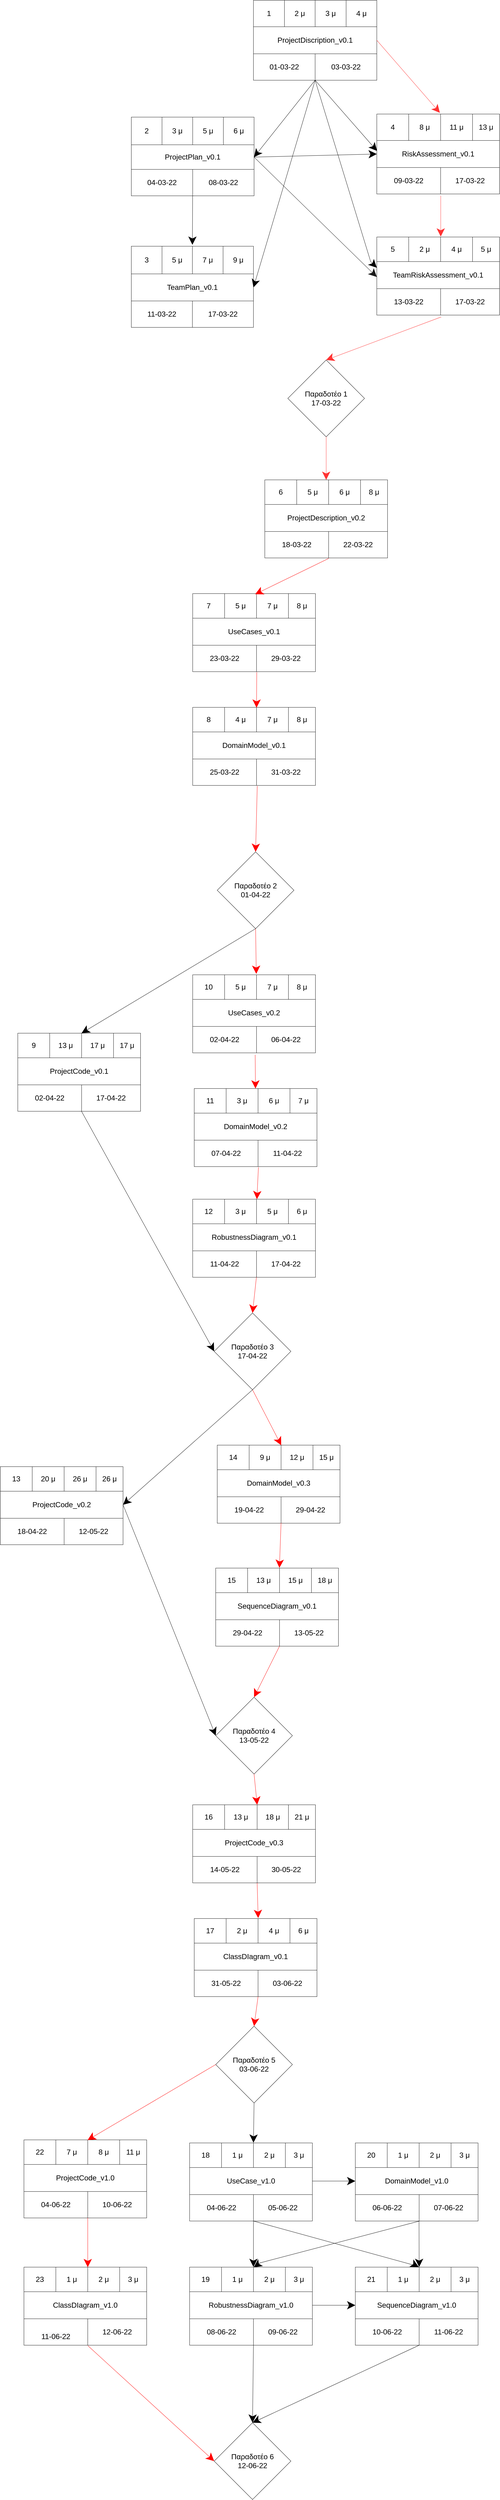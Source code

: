 <mxfile version="17.1.3" type="device"><diagram id="hH7rUi42HuQyK7YXZ-SZ" name="Page-1"><mxGraphModel dx="4287" dy="2929" grid="1" gridSize="10" guides="1" tooltips="1" connect="1" arrows="1" fold="1" page="1" pageScale="1" pageWidth="827" pageHeight="1169" math="0" shadow="0"><root><mxCell id="0"/><mxCell id="1" parent="0"/><mxCell id="EYufnmfasUMfD0w7NCTE-105" value="" style="shape=table;startSize=0;container=1;collapsible=0;childLayout=tableLayout;" parent="1" vertex="1"><mxGeometry x="-2" y="-300" width="402" height="260" as="geometry"/></mxCell><mxCell id="EYufnmfasUMfD0w7NCTE-106" value="" style="shape=tableRow;horizontal=0;startSize=0;swimlaneHead=0;swimlaneBody=0;top=0;left=0;bottom=0;right=0;collapsible=0;dropTarget=0;fillColor=none;points=[[0,0.5],[1,0.5]];portConstraint=eastwest;" parent="EYufnmfasUMfD0w7NCTE-105" vertex="1"><mxGeometry width="402" height="86" as="geometry"/></mxCell><mxCell id="EYufnmfasUMfD0w7NCTE-107" value="&lt;font style=&quot;font-size: 24px&quot;&gt;1&lt;/font&gt;" style="shape=partialRectangle;html=1;whiteSpace=wrap;connectable=0;overflow=hidden;fillColor=none;top=0;left=0;bottom=0;right=0;pointerEvents=1;" parent="EYufnmfasUMfD0w7NCTE-106" vertex="1"><mxGeometry width="101" height="86" as="geometry"><mxRectangle width="101" height="86" as="alternateBounds"/></mxGeometry></mxCell><mxCell id="EYufnmfasUMfD0w7NCTE-108" value="&lt;font style=&quot;font-size: 24px&quot;&gt;2 μ&lt;/font&gt;" style="shape=partialRectangle;html=1;whiteSpace=wrap;connectable=0;overflow=hidden;fillColor=none;top=0;left=0;bottom=0;right=0;pointerEvents=1;" parent="EYufnmfasUMfD0w7NCTE-106" vertex="1"><mxGeometry x="101" width="100" height="86" as="geometry"><mxRectangle width="100" height="86" as="alternateBounds"/></mxGeometry></mxCell><mxCell id="EYufnmfasUMfD0w7NCTE-109" value="&lt;font style=&quot;font-size: 24px&quot;&gt;3 μ&lt;/font&gt;" style="shape=partialRectangle;html=1;whiteSpace=wrap;connectable=0;overflow=hidden;fillColor=none;top=0;left=0;bottom=0;right=0;pointerEvents=1;" parent="EYufnmfasUMfD0w7NCTE-106" vertex="1"><mxGeometry x="201" width="101" height="86" as="geometry"><mxRectangle width="101" height="86" as="alternateBounds"/></mxGeometry></mxCell><mxCell id="EYufnmfasUMfD0w7NCTE-110" value="&lt;font style=&quot;font-size: 24px&quot;&gt;4 μ&lt;/font&gt;" style="shape=partialRectangle;html=1;whiteSpace=wrap;connectable=0;overflow=hidden;fillColor=none;top=0;left=0;bottom=0;right=0;pointerEvents=1;" parent="EYufnmfasUMfD0w7NCTE-106" vertex="1"><mxGeometry x="302" width="100" height="86" as="geometry"><mxRectangle width="100" height="86" as="alternateBounds"/></mxGeometry></mxCell><mxCell id="EYufnmfasUMfD0w7NCTE-111" value="" style="shape=tableRow;horizontal=0;startSize=0;swimlaneHead=0;swimlaneBody=0;top=0;left=0;bottom=0;right=0;collapsible=0;dropTarget=0;fillColor=none;points=[[0,0.5],[1,0.5]];portConstraint=eastwest;" parent="EYufnmfasUMfD0w7NCTE-105" vertex="1"><mxGeometry y="86" width="402" height="88" as="geometry"/></mxCell><mxCell id="EYufnmfasUMfD0w7NCTE-112" value="&lt;font style=&quot;font-size: 24px&quot;&gt;ProjectDiscription_v0.1&lt;/font&gt;" style="shape=partialRectangle;html=1;whiteSpace=wrap;connectable=0;overflow=hidden;fillColor=none;top=0;left=0;bottom=0;right=0;pointerEvents=1;rowspan=1;colspan=4;" parent="EYufnmfasUMfD0w7NCTE-111" vertex="1"><mxGeometry width="402" height="88" as="geometry"><mxRectangle width="101" height="88" as="alternateBounds"/></mxGeometry></mxCell><mxCell id="EYufnmfasUMfD0w7NCTE-113" value="" style="shape=partialRectangle;html=1;whiteSpace=wrap;connectable=0;overflow=hidden;fillColor=none;top=0;left=0;bottom=0;right=0;pointerEvents=1;" parent="EYufnmfasUMfD0w7NCTE-111" vertex="1" visible="0"><mxGeometry x="101" width="100" height="88" as="geometry"><mxRectangle width="100" height="88" as="alternateBounds"/></mxGeometry></mxCell><mxCell id="EYufnmfasUMfD0w7NCTE-114" value="" style="shape=partialRectangle;html=1;whiteSpace=wrap;connectable=0;overflow=hidden;fillColor=none;top=0;left=0;bottom=0;right=0;pointerEvents=1;" parent="EYufnmfasUMfD0w7NCTE-111" vertex="1" visible="0"><mxGeometry x="201" width="101" height="88" as="geometry"><mxRectangle width="101" height="88" as="alternateBounds"/></mxGeometry></mxCell><mxCell id="EYufnmfasUMfD0w7NCTE-115" value="" style="shape=partialRectangle;html=1;whiteSpace=wrap;connectable=0;overflow=hidden;fillColor=none;top=0;left=0;bottom=0;right=0;pointerEvents=1;" parent="EYufnmfasUMfD0w7NCTE-111" vertex="1" visible="0"><mxGeometry x="302" width="100" height="88" as="geometry"><mxRectangle width="100" height="88" as="alternateBounds"/></mxGeometry></mxCell><mxCell id="EYufnmfasUMfD0w7NCTE-116" value="" style="shape=tableRow;horizontal=0;startSize=0;swimlaneHead=0;swimlaneBody=0;top=0;left=0;bottom=0;right=0;collapsible=0;dropTarget=0;fillColor=none;points=[[0,0.5],[1,0.5]];portConstraint=eastwest;" parent="EYufnmfasUMfD0w7NCTE-105" vertex="1"><mxGeometry y="174" width="402" height="86" as="geometry"/></mxCell><mxCell id="EYufnmfasUMfD0w7NCTE-117" value="&lt;font style=&quot;font-size: 24px&quot;&gt;01-03-22&lt;/font&gt;" style="shape=partialRectangle;html=1;whiteSpace=wrap;connectable=0;overflow=hidden;fillColor=none;top=0;left=0;bottom=0;right=0;pointerEvents=1;rowspan=1;colspan=2;" parent="EYufnmfasUMfD0w7NCTE-116" vertex="1"><mxGeometry width="201" height="86" as="geometry"><mxRectangle width="101" height="86" as="alternateBounds"/></mxGeometry></mxCell><mxCell id="EYufnmfasUMfD0w7NCTE-118" value="" style="shape=partialRectangle;html=1;whiteSpace=wrap;connectable=0;overflow=hidden;fillColor=none;top=0;left=0;bottom=0;right=0;pointerEvents=1;" parent="EYufnmfasUMfD0w7NCTE-116" vertex="1" visible="0"><mxGeometry x="101" width="100" height="86" as="geometry"><mxRectangle width="100" height="86" as="alternateBounds"/></mxGeometry></mxCell><mxCell id="EYufnmfasUMfD0w7NCTE-119" value="&lt;font style=&quot;font-size: 24px&quot;&gt;03-03-22&lt;/font&gt;" style="shape=partialRectangle;html=1;whiteSpace=wrap;connectable=0;overflow=hidden;fillColor=none;top=0;left=0;bottom=0;right=0;pointerEvents=1;rowspan=1;colspan=2;" parent="EYufnmfasUMfD0w7NCTE-116" vertex="1"><mxGeometry x="201" width="201" height="86" as="geometry"><mxRectangle width="101" height="86" as="alternateBounds"/></mxGeometry></mxCell><mxCell id="EYufnmfasUMfD0w7NCTE-120" value="" style="shape=partialRectangle;html=1;whiteSpace=wrap;connectable=0;overflow=hidden;fillColor=none;top=0;left=0;bottom=0;right=0;pointerEvents=1;" parent="EYufnmfasUMfD0w7NCTE-116" vertex="1" visible="0"><mxGeometry x="302" width="100" height="86" as="geometry"><mxRectangle width="100" height="86" as="alternateBounds"/></mxGeometry></mxCell><mxCell id="EYufnmfasUMfD0w7NCTE-121" value="" style="shape=table;startSize=0;container=1;collapsible=0;childLayout=tableLayout;" parent="1" vertex="1"><mxGeometry x="-400" y="500" width="398" height="264" as="geometry"/></mxCell><mxCell id="EYufnmfasUMfD0w7NCTE-122" value="" style="shape=tableRow;horizontal=0;startSize=0;swimlaneHead=0;swimlaneBody=0;top=0;left=0;bottom=0;right=0;collapsible=0;dropTarget=0;fillColor=none;points=[[0,0.5],[1,0.5]];portConstraint=eastwest;" parent="EYufnmfasUMfD0w7NCTE-121" vertex="1"><mxGeometry width="398" height="90" as="geometry"/></mxCell><mxCell id="EYufnmfasUMfD0w7NCTE-123" value="&lt;span style=&quot;font-size: 24px&quot;&gt;3&lt;/span&gt;" style="shape=partialRectangle;html=1;whiteSpace=wrap;connectable=0;overflow=hidden;fillColor=none;top=0;left=0;bottom=0;right=0;pointerEvents=1;" parent="EYufnmfasUMfD0w7NCTE-122" vertex="1"><mxGeometry width="100" height="90" as="geometry"><mxRectangle width="100" height="90" as="alternateBounds"/></mxGeometry></mxCell><mxCell id="EYufnmfasUMfD0w7NCTE-124" value="&lt;font style=&quot;font-size: 24px&quot;&gt;5 μ&lt;/font&gt;" style="shape=partialRectangle;html=1;whiteSpace=wrap;connectable=0;overflow=hidden;fillColor=none;top=0;left=0;bottom=0;right=0;pointerEvents=1;" parent="EYufnmfasUMfD0w7NCTE-122" vertex="1"><mxGeometry x="100" width="99" height="90" as="geometry"><mxRectangle width="99" height="90" as="alternateBounds"/></mxGeometry></mxCell><mxCell id="EYufnmfasUMfD0w7NCTE-125" value="&lt;font style=&quot;font-size: 24px&quot;&gt;7 μ&lt;/font&gt;" style="shape=partialRectangle;html=1;whiteSpace=wrap;connectable=0;overflow=hidden;fillColor=none;top=0;left=0;bottom=0;right=0;pointerEvents=1;" parent="EYufnmfasUMfD0w7NCTE-122" vertex="1"><mxGeometry x="199" width="100" height="90" as="geometry"><mxRectangle width="100" height="90" as="alternateBounds"/></mxGeometry></mxCell><mxCell id="EYufnmfasUMfD0w7NCTE-126" value="&lt;font style=&quot;font-size: 24px&quot;&gt;9 μ&lt;/font&gt;" style="shape=partialRectangle;html=1;whiteSpace=wrap;connectable=0;overflow=hidden;fillColor=none;top=0;left=0;bottom=0;right=0;pointerEvents=1;" parent="EYufnmfasUMfD0w7NCTE-122" vertex="1"><mxGeometry x="299" width="99" height="90" as="geometry"><mxRectangle width="99" height="90" as="alternateBounds"/></mxGeometry></mxCell><mxCell id="EYufnmfasUMfD0w7NCTE-127" value="" style="shape=tableRow;horizontal=0;startSize=0;swimlaneHead=0;swimlaneBody=0;top=0;left=0;bottom=0;right=0;collapsible=0;dropTarget=0;fillColor=none;points=[[0,0.5],[1,0.5]];portConstraint=eastwest;" parent="EYufnmfasUMfD0w7NCTE-121" vertex="1"><mxGeometry y="90" width="398" height="88" as="geometry"/></mxCell><mxCell id="EYufnmfasUMfD0w7NCTE-128" value="&lt;font style=&quot;font-size: 24px&quot;&gt;TeamPlan_v0.1&lt;/font&gt;" style="shape=partialRectangle;html=1;whiteSpace=wrap;connectable=0;overflow=hidden;fillColor=none;top=0;left=0;bottom=0;right=0;pointerEvents=1;rowspan=1;colspan=4;" parent="EYufnmfasUMfD0w7NCTE-127" vertex="1"><mxGeometry width="398" height="88" as="geometry"><mxRectangle width="100" height="88" as="alternateBounds"/></mxGeometry></mxCell><mxCell id="EYufnmfasUMfD0w7NCTE-129" value="" style="shape=partialRectangle;html=1;whiteSpace=wrap;connectable=0;overflow=hidden;fillColor=none;top=0;left=0;bottom=0;right=0;pointerEvents=1;" parent="EYufnmfasUMfD0w7NCTE-127" vertex="1" visible="0"><mxGeometry x="100" width="99" height="88" as="geometry"><mxRectangle width="99" height="88" as="alternateBounds"/></mxGeometry></mxCell><mxCell id="EYufnmfasUMfD0w7NCTE-130" value="" style="shape=partialRectangle;html=1;whiteSpace=wrap;connectable=0;overflow=hidden;fillColor=none;top=0;left=0;bottom=0;right=0;pointerEvents=1;" parent="EYufnmfasUMfD0w7NCTE-127" vertex="1" visible="0"><mxGeometry x="199" width="100" height="88" as="geometry"><mxRectangle width="100" height="88" as="alternateBounds"/></mxGeometry></mxCell><mxCell id="EYufnmfasUMfD0w7NCTE-131" value="" style="shape=partialRectangle;html=1;whiteSpace=wrap;connectable=0;overflow=hidden;fillColor=none;top=0;left=0;bottom=0;right=0;pointerEvents=1;" parent="EYufnmfasUMfD0w7NCTE-127" vertex="1" visible="0"><mxGeometry x="299" width="99" height="88" as="geometry"><mxRectangle width="99" height="88" as="alternateBounds"/></mxGeometry></mxCell><mxCell id="EYufnmfasUMfD0w7NCTE-132" value="" style="shape=tableRow;horizontal=0;startSize=0;swimlaneHead=0;swimlaneBody=0;top=0;left=0;bottom=0;right=0;collapsible=0;dropTarget=0;fillColor=none;points=[[0,0.5],[1,0.5]];portConstraint=eastwest;" parent="EYufnmfasUMfD0w7NCTE-121" vertex="1"><mxGeometry y="178" width="398" height="86" as="geometry"/></mxCell><mxCell id="EYufnmfasUMfD0w7NCTE-133" value="&lt;font style=&quot;font-size: 24px&quot;&gt;11-03-22&lt;/font&gt;" style="shape=partialRectangle;html=1;whiteSpace=wrap;connectable=0;overflow=hidden;fillColor=none;top=0;left=0;bottom=0;right=0;pointerEvents=1;rowspan=1;colspan=2;" parent="EYufnmfasUMfD0w7NCTE-132" vertex="1"><mxGeometry width="199" height="86" as="geometry"><mxRectangle width="100" height="86" as="alternateBounds"/></mxGeometry></mxCell><mxCell id="EYufnmfasUMfD0w7NCTE-134" value="" style="shape=partialRectangle;html=1;whiteSpace=wrap;connectable=0;overflow=hidden;fillColor=none;top=0;left=0;bottom=0;right=0;pointerEvents=1;" parent="EYufnmfasUMfD0w7NCTE-132" vertex="1" visible="0"><mxGeometry x="100" width="99" height="86" as="geometry"><mxRectangle width="99" height="86" as="alternateBounds"/></mxGeometry></mxCell><mxCell id="EYufnmfasUMfD0w7NCTE-135" value="&lt;font style=&quot;font-size: 24px&quot;&gt;17-03-22&lt;/font&gt;" style="shape=partialRectangle;html=1;whiteSpace=wrap;connectable=0;overflow=hidden;fillColor=none;top=0;left=0;bottom=0;right=0;pointerEvents=1;rowspan=1;colspan=2;" parent="EYufnmfasUMfD0w7NCTE-132" vertex="1"><mxGeometry x="199" width="199" height="86" as="geometry"><mxRectangle width="100" height="86" as="alternateBounds"/></mxGeometry></mxCell><mxCell id="EYufnmfasUMfD0w7NCTE-136" value="" style="shape=partialRectangle;html=1;whiteSpace=wrap;connectable=0;overflow=hidden;fillColor=none;top=0;left=0;bottom=0;right=0;pointerEvents=1;" parent="EYufnmfasUMfD0w7NCTE-132" vertex="1" visible="0"><mxGeometry x="299" width="99" height="86" as="geometry"><mxRectangle width="99" height="86" as="alternateBounds"/></mxGeometry></mxCell><mxCell id="EYufnmfasUMfD0w7NCTE-137" value="" style="shape=table;startSize=0;container=1;collapsible=0;childLayout=tableLayout;" parent="1" vertex="1"><mxGeometry x="400" y="70" width="400" height="260" as="geometry"/></mxCell><mxCell id="EYufnmfasUMfD0w7NCTE-138" value="" style="shape=tableRow;horizontal=0;startSize=0;swimlaneHead=0;swimlaneBody=0;top=0;left=0;bottom=0;right=0;collapsible=0;dropTarget=0;fillColor=none;points=[[0,0.5],[1,0.5]];portConstraint=eastwest;" parent="EYufnmfasUMfD0w7NCTE-137" vertex="1"><mxGeometry width="400" height="86" as="geometry"/></mxCell><mxCell id="EYufnmfasUMfD0w7NCTE-139" value="&lt;font style=&quot;font-size: 24px&quot;&gt;4&lt;/font&gt;" style="shape=partialRectangle;html=1;whiteSpace=wrap;connectable=0;overflow=hidden;fillColor=none;top=0;left=0;bottom=0;right=0;pointerEvents=1;" parent="EYufnmfasUMfD0w7NCTE-138" vertex="1"><mxGeometry width="104" height="86" as="geometry"><mxRectangle width="104" height="86" as="alternateBounds"/></mxGeometry></mxCell><mxCell id="EYufnmfasUMfD0w7NCTE-140" value="&lt;font style=&quot;font-size: 24px&quot;&gt;8 μ&lt;/font&gt;" style="shape=partialRectangle;html=1;whiteSpace=wrap;connectable=0;overflow=hidden;fillColor=none;top=0;left=0;bottom=0;right=0;pointerEvents=1;" parent="EYufnmfasUMfD0w7NCTE-138" vertex="1"><mxGeometry x="104" width="104" height="86" as="geometry"><mxRectangle width="104" height="86" as="alternateBounds"/></mxGeometry></mxCell><mxCell id="EYufnmfasUMfD0w7NCTE-141" value="&lt;font style=&quot;font-size: 24px&quot;&gt;11 μ&lt;/font&gt;" style="shape=partialRectangle;html=1;whiteSpace=wrap;connectable=0;overflow=hidden;fillColor=none;top=0;left=0;bottom=0;right=0;pointerEvents=1;" parent="EYufnmfasUMfD0w7NCTE-138" vertex="1"><mxGeometry x="208" width="104" height="86" as="geometry"><mxRectangle width="104" height="86" as="alternateBounds"/></mxGeometry></mxCell><mxCell id="EYufnmfasUMfD0w7NCTE-142" value="13 μ" style="shape=partialRectangle;html=1;whiteSpace=wrap;connectable=0;overflow=hidden;fillColor=none;top=0;left=0;bottom=0;right=0;pointerEvents=1;fontSize=24;" parent="EYufnmfasUMfD0w7NCTE-138" vertex="1"><mxGeometry x="312" width="88" height="86" as="geometry"><mxRectangle width="88" height="86" as="alternateBounds"/></mxGeometry></mxCell><mxCell id="EYufnmfasUMfD0w7NCTE-143" value="" style="shape=tableRow;horizontal=0;startSize=0;swimlaneHead=0;swimlaneBody=0;top=0;left=0;bottom=0;right=0;collapsible=0;dropTarget=0;fillColor=none;points=[[0,0.5],[1,0.5]];portConstraint=eastwest;" parent="EYufnmfasUMfD0w7NCTE-137" vertex="1"><mxGeometry y="86" width="400" height="88" as="geometry"/></mxCell><mxCell id="EYufnmfasUMfD0w7NCTE-144" value="&lt;font style=&quot;font-size: 24px&quot;&gt;RiskAssessment_v0.1&lt;/font&gt;" style="shape=partialRectangle;html=1;whiteSpace=wrap;connectable=0;overflow=hidden;fillColor=none;top=0;left=0;bottom=0;right=0;pointerEvents=1;rowspan=1;colspan=4;" parent="EYufnmfasUMfD0w7NCTE-143" vertex="1"><mxGeometry width="400" height="88" as="geometry"><mxRectangle width="104" height="88" as="alternateBounds"/></mxGeometry></mxCell><mxCell id="EYufnmfasUMfD0w7NCTE-145" value="" style="shape=partialRectangle;html=1;whiteSpace=wrap;connectable=0;overflow=hidden;fillColor=none;top=0;left=0;bottom=0;right=0;pointerEvents=1;" parent="EYufnmfasUMfD0w7NCTE-143" vertex="1" visible="0"><mxGeometry x="104" width="104" height="88" as="geometry"><mxRectangle width="104" height="88" as="alternateBounds"/></mxGeometry></mxCell><mxCell id="EYufnmfasUMfD0w7NCTE-146" value="" style="shape=partialRectangle;html=1;whiteSpace=wrap;connectable=0;overflow=hidden;fillColor=none;top=0;left=0;bottom=0;right=0;pointerEvents=1;" parent="EYufnmfasUMfD0w7NCTE-143" vertex="1" visible="0"><mxGeometry x="208" width="104" height="88" as="geometry"><mxRectangle width="104" height="88" as="alternateBounds"/></mxGeometry></mxCell><mxCell id="EYufnmfasUMfD0w7NCTE-147" value="" style="shape=partialRectangle;html=1;whiteSpace=wrap;connectable=0;overflow=hidden;fillColor=none;top=0;left=0;bottom=0;right=0;pointerEvents=1;" parent="EYufnmfasUMfD0w7NCTE-143" vertex="1" visible="0"><mxGeometry x="312" width="88" height="88" as="geometry"><mxRectangle width="88" height="88" as="alternateBounds"/></mxGeometry></mxCell><mxCell id="EYufnmfasUMfD0w7NCTE-148" value="" style="shape=tableRow;horizontal=0;startSize=0;swimlaneHead=0;swimlaneBody=0;top=0;left=0;bottom=0;right=0;collapsible=0;dropTarget=0;fillColor=none;points=[[0,0.5],[1,0.5]];portConstraint=eastwest;" parent="EYufnmfasUMfD0w7NCTE-137" vertex="1"><mxGeometry y="174" width="400" height="86" as="geometry"/></mxCell><mxCell id="EYufnmfasUMfD0w7NCTE-149" value="09-03-22" style="shape=partialRectangle;html=1;whiteSpace=wrap;connectable=0;overflow=hidden;fillColor=none;top=0;left=0;bottom=0;right=0;pointerEvents=1;rowspan=1;colspan=2;fontSize=24;" parent="EYufnmfasUMfD0w7NCTE-148" vertex="1"><mxGeometry width="208" height="86" as="geometry"><mxRectangle width="104" height="86" as="alternateBounds"/></mxGeometry></mxCell><mxCell id="EYufnmfasUMfD0w7NCTE-150" value="" style="shape=partialRectangle;html=1;whiteSpace=wrap;connectable=0;overflow=hidden;fillColor=none;top=0;left=0;bottom=0;right=0;pointerEvents=1;" parent="EYufnmfasUMfD0w7NCTE-148" vertex="1" visible="0"><mxGeometry x="104" width="104" height="86" as="geometry"><mxRectangle width="104" height="86" as="alternateBounds"/></mxGeometry></mxCell><mxCell id="EYufnmfasUMfD0w7NCTE-151" value="&lt;font style=&quot;font-size: 24px&quot;&gt;17-03-22&lt;/font&gt;" style="shape=partialRectangle;html=1;whiteSpace=wrap;connectable=0;overflow=hidden;fillColor=none;top=0;left=0;bottom=0;right=0;pointerEvents=1;rowspan=1;colspan=2;" parent="EYufnmfasUMfD0w7NCTE-148" vertex="1"><mxGeometry x="208" width="192" height="86" as="geometry"><mxRectangle width="104" height="86" as="alternateBounds"/></mxGeometry></mxCell><mxCell id="EYufnmfasUMfD0w7NCTE-152" value="" style="shape=partialRectangle;html=1;whiteSpace=wrap;connectable=0;overflow=hidden;fillColor=none;top=0;left=0;bottom=0;right=0;pointerEvents=1;" parent="EYufnmfasUMfD0w7NCTE-148" vertex="1" visible="0"><mxGeometry x="312" width="88" height="86" as="geometry"><mxRectangle width="88" height="86" as="alternateBounds"/></mxGeometry></mxCell><mxCell id="EYufnmfasUMfD0w7NCTE-153" value="" style="shape=table;startSize=0;container=1;collapsible=0;childLayout=tableLayout;" parent="1" vertex="1"><mxGeometry x="400" y="470" width="400.0" height="254" as="geometry"/></mxCell><mxCell id="EYufnmfasUMfD0w7NCTE-154" value="" style="shape=tableRow;horizontal=0;startSize=0;swimlaneHead=0;swimlaneBody=0;top=0;left=0;bottom=0;right=0;collapsible=0;dropTarget=0;fillColor=none;points=[[0,0.5],[1,0.5]];portConstraint=eastwest;" parent="EYufnmfasUMfD0w7NCTE-153" vertex="1"><mxGeometry width="400.0" height="80" as="geometry"/></mxCell><mxCell id="EYufnmfasUMfD0w7NCTE-155" value="&lt;font style=&quot;font-size: 24px&quot;&gt;5&lt;/font&gt;" style="shape=partialRectangle;html=1;whiteSpace=wrap;connectable=0;overflow=hidden;fillColor=none;top=0;left=0;bottom=0;right=0;pointerEvents=1;" parent="EYufnmfasUMfD0w7NCTE-154" vertex="1"><mxGeometry width="104" height="80" as="geometry"><mxRectangle width="104" height="80" as="alternateBounds"/></mxGeometry></mxCell><mxCell id="EYufnmfasUMfD0w7NCTE-156" value="&lt;font style=&quot;font-size: 24px&quot;&gt;2 μ&lt;/font&gt;" style="shape=partialRectangle;html=1;whiteSpace=wrap;connectable=0;overflow=hidden;fillColor=none;top=0;left=0;bottom=0;right=0;pointerEvents=1;" parent="EYufnmfasUMfD0w7NCTE-154" vertex="1"><mxGeometry x="104" width="104" height="80" as="geometry"><mxRectangle width="104" height="80" as="alternateBounds"/></mxGeometry></mxCell><mxCell id="EYufnmfasUMfD0w7NCTE-157" value="&lt;font style=&quot;font-size: 24px&quot;&gt;4 μ&lt;/font&gt;" style="shape=partialRectangle;html=1;whiteSpace=wrap;connectable=0;overflow=hidden;fillColor=none;top=0;left=0;bottom=0;right=0;pointerEvents=1;" parent="EYufnmfasUMfD0w7NCTE-154" vertex="1"><mxGeometry x="208" width="104" height="80" as="geometry"><mxRectangle width="104" height="80" as="alternateBounds"/></mxGeometry></mxCell><mxCell id="EYufnmfasUMfD0w7NCTE-158" value="&lt;font style=&quot;font-size: 24px&quot;&gt;5 μ&lt;/font&gt;" style="shape=partialRectangle;html=1;whiteSpace=wrap;connectable=0;overflow=hidden;fillColor=none;top=0;left=0;bottom=0;right=0;pointerEvents=1;" parent="EYufnmfasUMfD0w7NCTE-154" vertex="1"><mxGeometry x="312" width="88" height="80" as="geometry"><mxRectangle width="88" height="80" as="alternateBounds"/></mxGeometry></mxCell><mxCell id="EYufnmfasUMfD0w7NCTE-159" value="" style="shape=tableRow;horizontal=0;startSize=0;swimlaneHead=0;swimlaneBody=0;top=0;left=0;bottom=0;right=0;collapsible=0;dropTarget=0;fillColor=none;points=[[0,0.5],[1,0.5]];portConstraint=eastwest;" parent="EYufnmfasUMfD0w7NCTE-153" vertex="1"><mxGeometry y="80" width="400.0" height="88" as="geometry"/></mxCell><mxCell id="EYufnmfasUMfD0w7NCTE-160" value="&lt;font style=&quot;font-size: 24px&quot;&gt;TeamRiskAssessment_v0.1&lt;/font&gt;" style="shape=partialRectangle;html=1;whiteSpace=wrap;connectable=0;overflow=hidden;fillColor=none;top=0;left=0;bottom=0;right=0;pointerEvents=1;rowspan=1;colspan=4;" parent="EYufnmfasUMfD0w7NCTE-159" vertex="1"><mxGeometry width="400" height="88" as="geometry"><mxRectangle width="104" height="88" as="alternateBounds"/></mxGeometry></mxCell><mxCell id="EYufnmfasUMfD0w7NCTE-161" value="" style="shape=partialRectangle;html=1;whiteSpace=wrap;connectable=0;overflow=hidden;fillColor=none;top=0;left=0;bottom=0;right=0;pointerEvents=1;" parent="EYufnmfasUMfD0w7NCTE-159" vertex="1" visible="0"><mxGeometry x="104" width="104" height="88" as="geometry"><mxRectangle width="104" height="88" as="alternateBounds"/></mxGeometry></mxCell><mxCell id="EYufnmfasUMfD0w7NCTE-162" value="" style="shape=partialRectangle;html=1;whiteSpace=wrap;connectable=0;overflow=hidden;fillColor=none;top=0;left=0;bottom=0;right=0;pointerEvents=1;" parent="EYufnmfasUMfD0w7NCTE-159" vertex="1" visible="0"><mxGeometry x="208" width="104" height="88" as="geometry"><mxRectangle width="104" height="88" as="alternateBounds"/></mxGeometry></mxCell><mxCell id="EYufnmfasUMfD0w7NCTE-163" value="" style="shape=partialRectangle;html=1;whiteSpace=wrap;connectable=0;overflow=hidden;fillColor=none;top=0;left=0;bottom=0;right=0;pointerEvents=1;" parent="EYufnmfasUMfD0w7NCTE-159" vertex="1" visible="0"><mxGeometry x="312" width="88" height="88" as="geometry"><mxRectangle width="88" height="88" as="alternateBounds"/></mxGeometry></mxCell><mxCell id="EYufnmfasUMfD0w7NCTE-164" value="" style="shape=tableRow;horizontal=0;startSize=0;swimlaneHead=0;swimlaneBody=0;top=0;left=0;bottom=0;right=0;collapsible=0;dropTarget=0;fillColor=none;points=[[0,0.5],[1,0.5]];portConstraint=eastwest;" parent="EYufnmfasUMfD0w7NCTE-153" vertex="1"><mxGeometry y="168" width="400.0" height="86" as="geometry"/></mxCell><mxCell id="EYufnmfasUMfD0w7NCTE-165" value="&lt;font style=&quot;font-size: 24px&quot;&gt;13-03-22&lt;/font&gt;" style="shape=partialRectangle;html=1;whiteSpace=wrap;connectable=0;overflow=hidden;fillColor=none;top=0;left=0;bottom=0;right=0;pointerEvents=1;rowspan=1;colspan=2;" parent="EYufnmfasUMfD0w7NCTE-164" vertex="1"><mxGeometry width="208" height="86" as="geometry"><mxRectangle width="104" height="86" as="alternateBounds"/></mxGeometry></mxCell><mxCell id="EYufnmfasUMfD0w7NCTE-166" value="" style="shape=partialRectangle;html=1;whiteSpace=wrap;connectable=0;overflow=hidden;fillColor=none;top=0;left=0;bottom=0;right=0;pointerEvents=1;" parent="EYufnmfasUMfD0w7NCTE-164" vertex="1" visible="0"><mxGeometry x="104" width="104" height="86" as="geometry"><mxRectangle width="104" height="86" as="alternateBounds"/></mxGeometry></mxCell><mxCell id="EYufnmfasUMfD0w7NCTE-167" value="&lt;font style=&quot;font-size: 24px&quot;&gt;17-03-22&lt;/font&gt;" style="shape=partialRectangle;html=1;whiteSpace=wrap;connectable=0;overflow=hidden;fillColor=none;top=0;left=0;bottom=0;right=0;pointerEvents=1;rowspan=1;colspan=2;" parent="EYufnmfasUMfD0w7NCTE-164" vertex="1"><mxGeometry x="208" width="192" height="86" as="geometry"><mxRectangle width="104" height="86" as="alternateBounds"/></mxGeometry></mxCell><mxCell id="EYufnmfasUMfD0w7NCTE-168" value="" style="shape=partialRectangle;html=1;whiteSpace=wrap;connectable=0;overflow=hidden;fillColor=none;top=0;left=0;bottom=0;right=0;pointerEvents=1;" parent="EYufnmfasUMfD0w7NCTE-164" vertex="1" visible="0"><mxGeometry x="312" width="88" height="86" as="geometry"><mxRectangle width="88" height="86" as="alternateBounds"/></mxGeometry></mxCell><mxCell id="EYufnmfasUMfD0w7NCTE-169" value="" style="shape=table;startSize=0;container=1;collapsible=0;childLayout=tableLayout;" parent="1" vertex="1"><mxGeometry x="-400" y="80" width="400" height="256" as="geometry"/></mxCell><mxCell id="EYufnmfasUMfD0w7NCTE-170" value="" style="shape=tableRow;horizontal=0;startSize=0;swimlaneHead=0;swimlaneBody=0;top=0;left=0;bottom=0;right=0;collapsible=0;dropTarget=0;fillColor=none;points=[[0,0.5],[1,0.5]];portConstraint=eastwest;" parent="EYufnmfasUMfD0w7NCTE-169" vertex="1"><mxGeometry width="400" height="90" as="geometry"/></mxCell><mxCell id="EYufnmfasUMfD0w7NCTE-171" value="&lt;font style=&quot;font-size: 24px&quot;&gt;2&lt;/font&gt;" style="shape=partialRectangle;html=1;whiteSpace=wrap;connectable=0;overflow=hidden;fillColor=none;top=0;left=0;bottom=0;right=0;pointerEvents=1;" parent="EYufnmfasUMfD0w7NCTE-170" vertex="1"><mxGeometry width="100" height="90" as="geometry"><mxRectangle width="100" height="90" as="alternateBounds"/></mxGeometry></mxCell><mxCell id="EYufnmfasUMfD0w7NCTE-172" value="&lt;font style=&quot;font-size: 24px&quot;&gt;3 μ&lt;/font&gt;" style="shape=partialRectangle;html=1;whiteSpace=wrap;connectable=0;overflow=hidden;fillColor=none;top=0;left=0;bottom=0;right=0;pointerEvents=1;" parent="EYufnmfasUMfD0w7NCTE-170" vertex="1"><mxGeometry x="100" width="100" height="90" as="geometry"><mxRectangle width="100" height="90" as="alternateBounds"/></mxGeometry></mxCell><mxCell id="EYufnmfasUMfD0w7NCTE-173" value="&lt;font style=&quot;font-size: 24px&quot;&gt;5 μ&lt;/font&gt;" style="shape=partialRectangle;html=1;whiteSpace=wrap;connectable=0;overflow=hidden;fillColor=none;top=0;left=0;bottom=0;right=0;pointerEvents=1;" parent="EYufnmfasUMfD0w7NCTE-170" vertex="1"><mxGeometry x="200" width="100" height="90" as="geometry"><mxRectangle width="100" height="90" as="alternateBounds"/></mxGeometry></mxCell><mxCell id="EYufnmfasUMfD0w7NCTE-174" value="&lt;font style=&quot;font-size: 24px&quot;&gt;6 μ&lt;/font&gt;" style="shape=partialRectangle;html=1;whiteSpace=wrap;connectable=0;overflow=hidden;fillColor=none;top=0;left=0;bottom=0;right=0;pointerEvents=1;" parent="EYufnmfasUMfD0w7NCTE-170" vertex="1"><mxGeometry x="300" width="100" height="90" as="geometry"><mxRectangle width="100" height="90" as="alternateBounds"/></mxGeometry></mxCell><mxCell id="EYufnmfasUMfD0w7NCTE-175" value="" style="shape=tableRow;horizontal=0;startSize=0;swimlaneHead=0;swimlaneBody=0;top=0;left=0;bottom=0;right=0;collapsible=0;dropTarget=0;fillColor=none;points=[[0,0.5],[1,0.5]];portConstraint=eastwest;" parent="EYufnmfasUMfD0w7NCTE-169" vertex="1"><mxGeometry y="90" width="400" height="80" as="geometry"/></mxCell><mxCell id="EYufnmfasUMfD0w7NCTE-176" value="&lt;font style=&quot;font-size: 24px&quot;&gt;ProjectPlan_v0.1&lt;/font&gt;" style="shape=partialRectangle;html=1;whiteSpace=wrap;connectable=0;overflow=hidden;fillColor=none;top=0;left=0;bottom=0;right=0;pointerEvents=1;rowspan=1;colspan=4;" parent="EYufnmfasUMfD0w7NCTE-175" vertex="1"><mxGeometry width="400" height="80" as="geometry"><mxRectangle width="100" height="80" as="alternateBounds"/></mxGeometry></mxCell><mxCell id="EYufnmfasUMfD0w7NCTE-177" value="" style="shape=partialRectangle;html=1;whiteSpace=wrap;connectable=0;overflow=hidden;fillColor=none;top=0;left=0;bottom=0;right=0;pointerEvents=1;" parent="EYufnmfasUMfD0w7NCTE-175" vertex="1" visible="0"><mxGeometry x="100" width="100" height="80" as="geometry"><mxRectangle width="100" height="80" as="alternateBounds"/></mxGeometry></mxCell><mxCell id="EYufnmfasUMfD0w7NCTE-178" value="" style="shape=partialRectangle;html=1;whiteSpace=wrap;connectable=0;overflow=hidden;fillColor=none;top=0;left=0;bottom=0;right=0;pointerEvents=1;" parent="EYufnmfasUMfD0w7NCTE-175" vertex="1" visible="0"><mxGeometry x="200" width="100" height="80" as="geometry"><mxRectangle width="100" height="80" as="alternateBounds"/></mxGeometry></mxCell><mxCell id="EYufnmfasUMfD0w7NCTE-179" value="" style="shape=partialRectangle;html=1;whiteSpace=wrap;connectable=0;overflow=hidden;fillColor=none;top=0;left=0;bottom=0;right=0;pointerEvents=1;" parent="EYufnmfasUMfD0w7NCTE-175" vertex="1" visible="0"><mxGeometry x="300" width="100" height="80" as="geometry"><mxRectangle width="100" height="80" as="alternateBounds"/></mxGeometry></mxCell><mxCell id="EYufnmfasUMfD0w7NCTE-180" value="" style="shape=tableRow;horizontal=0;startSize=0;swimlaneHead=0;swimlaneBody=0;top=0;left=0;bottom=0;right=0;collapsible=0;dropTarget=0;fillColor=none;points=[[0,0.5],[1,0.5]];portConstraint=eastwest;" parent="EYufnmfasUMfD0w7NCTE-169" vertex="1"><mxGeometry y="170" width="400" height="86" as="geometry"/></mxCell><mxCell id="EYufnmfasUMfD0w7NCTE-181" value="&lt;font style=&quot;font-size: 24px&quot;&gt;04-03-22&lt;/font&gt;" style="shape=partialRectangle;html=1;whiteSpace=wrap;connectable=0;overflow=hidden;fillColor=none;top=0;left=0;bottom=0;right=0;pointerEvents=1;rowspan=1;colspan=2;" parent="EYufnmfasUMfD0w7NCTE-180" vertex="1"><mxGeometry width="200" height="86" as="geometry"><mxRectangle width="100" height="86" as="alternateBounds"/></mxGeometry></mxCell><mxCell id="EYufnmfasUMfD0w7NCTE-182" value="" style="shape=partialRectangle;html=1;whiteSpace=wrap;connectable=0;overflow=hidden;fillColor=none;top=0;left=0;bottom=0;right=0;pointerEvents=1;" parent="EYufnmfasUMfD0w7NCTE-180" vertex="1" visible="0"><mxGeometry x="100" width="100" height="86" as="geometry"><mxRectangle width="100" height="86" as="alternateBounds"/></mxGeometry></mxCell><mxCell id="EYufnmfasUMfD0w7NCTE-183" value="&lt;font style=&quot;font-size: 24px&quot;&gt;08-03-22&lt;/font&gt;" style="shape=partialRectangle;html=1;whiteSpace=wrap;connectable=0;overflow=hidden;fillColor=none;top=0;left=0;bottom=0;right=0;pointerEvents=1;rowspan=1;colspan=2;" parent="EYufnmfasUMfD0w7NCTE-180" vertex="1"><mxGeometry x="200" width="200" height="86" as="geometry"><mxRectangle width="100" height="86" as="alternateBounds"/></mxGeometry></mxCell><mxCell id="EYufnmfasUMfD0w7NCTE-184" value="" style="shape=partialRectangle;html=1;whiteSpace=wrap;connectable=0;overflow=hidden;fillColor=none;top=0;left=0;bottom=0;right=0;pointerEvents=1;" parent="EYufnmfasUMfD0w7NCTE-180" vertex="1" visible="0"><mxGeometry x="300" width="100" height="86" as="geometry"><mxRectangle width="100" height="86" as="alternateBounds"/></mxGeometry></mxCell><mxCell id="EYufnmfasUMfD0w7NCTE-185" value="Παραδοτέο 1&lt;br&gt;17-03-22" style="rhombus;whiteSpace=wrap;html=1;fontSize=24;fontColor=#000000;labelBackgroundColor=none;labelBorderColor=none;" parent="1" vertex="1"><mxGeometry x="110" y="870" width="250" height="250" as="geometry"/></mxCell><mxCell id="EYufnmfasUMfD0w7NCTE-188" value="" style="endArrow=classic;html=1;rounded=0;fontSize=24;fontColor=#000000;startSize=24;endSize=24;exitX=0.499;exitY=1.004;exitDx=0;exitDy=0;exitPerimeter=0;" parent="1" source="EYufnmfasUMfD0w7NCTE-116" edge="1"><mxGeometry width="50" height="50" relative="1" as="geometry"><mxPoint x="410" y="430" as="sourcePoint"/><mxPoint y="210" as="targetPoint"/></mxGeometry></mxCell><mxCell id="EYufnmfasUMfD0w7NCTE-189" value="" style="endArrow=classic;html=1;rounded=0;fontSize=24;fontColor=#000000;startSize=24;endSize=24;entryX=1;entryY=0.5;entryDx=0;entryDy=0;" parent="1" target="EYufnmfasUMfD0w7NCTE-127" edge="1"><mxGeometry width="50" height="50" relative="1" as="geometry"><mxPoint x="199" y="-40" as="sourcePoint"/><mxPoint x="460" y="380" as="targetPoint"/></mxGeometry></mxCell><mxCell id="EYufnmfasUMfD0w7NCTE-190" value="" style="endArrow=classic;html=1;rounded=0;fontSize=24;fontColor=#000000;startSize=24;endSize=24;entryX=0.5;entryY=-0.052;entryDx=0;entryDy=0;entryPerimeter=0;" parent="1" source="EYufnmfasUMfD0w7NCTE-180" target="EYufnmfasUMfD0w7NCTE-122" edge="1"><mxGeometry width="50" height="50" relative="1" as="geometry"><mxPoint x="410" y="430" as="sourcePoint"/><mxPoint x="460" y="380" as="targetPoint"/></mxGeometry></mxCell><mxCell id="EYufnmfasUMfD0w7NCTE-193" value="" style="endArrow=classic;html=1;rounded=0;fontSize=24;fontColor=#000000;startSize=24;endSize=24;exitX=1;exitY=0.5;exitDx=0;exitDy=0;entryX=0.514;entryY=-0.047;entryDx=0;entryDy=0;entryPerimeter=0;strokeColor=#FF3333;" parent="1" source="EYufnmfasUMfD0w7NCTE-111" target="EYufnmfasUMfD0w7NCTE-138" edge="1"><mxGeometry width="50" height="50" relative="1" as="geometry"><mxPoint x="410" y="90" as="sourcePoint"/><mxPoint x="460" y="40" as="targetPoint"/></mxGeometry></mxCell><mxCell id="EYufnmfasUMfD0w7NCTE-194" value="" style="endArrow=classic;html=1;rounded=0;fontSize=24;fontColor=#000000;startSize=24;endSize=24;strokeColor=#FF3333;exitX=0.521;exitY=1.062;exitDx=0;exitDy=0;exitPerimeter=0;entryX=0.521;entryY=-0.017;entryDx=0;entryDy=0;entryPerimeter=0;" parent="1" source="EYufnmfasUMfD0w7NCTE-148" target="EYufnmfasUMfD0w7NCTE-154" edge="1"><mxGeometry width="50" height="50" relative="1" as="geometry"><mxPoint x="410" y="430" as="sourcePoint"/><mxPoint x="460" y="380" as="targetPoint"/></mxGeometry></mxCell><mxCell id="EYufnmfasUMfD0w7NCTE-195" value="" style="endArrow=classic;html=1;rounded=0;fontSize=24;fontColor=#000000;startSize=24;endSize=24;strokeColor=#FF3333;exitX=0.525;exitY=1.07;exitDx=0;exitDy=0;exitPerimeter=0;entryX=0.5;entryY=0;entryDx=0;entryDy=0;" parent="1" source="EYufnmfasUMfD0w7NCTE-164" target="EYufnmfasUMfD0w7NCTE-185" edge="1"><mxGeometry width="50" height="50" relative="1" as="geometry"><mxPoint x="410" y="930" as="sourcePoint"/><mxPoint x="460" y="880" as="targetPoint"/></mxGeometry></mxCell><mxCell id="EYufnmfasUMfD0w7NCTE-196" value="" style="endArrow=classic;html=1;rounded=0;fontSize=24;fontColor=#000000;startSize=24;endSize=24;strokeColor=#1A1A1A;exitX=1;exitY=0.5;exitDx=0;exitDy=0;entryX=0;entryY=0.568;entryDx=0;entryDy=0;entryPerimeter=0;" parent="1" source="EYufnmfasUMfD0w7NCTE-175" target="EYufnmfasUMfD0w7NCTE-159" edge="1"><mxGeometry width="50" height="50" relative="1" as="geometry"><mxPoint x="200" y="850" as="sourcePoint"/><mxPoint x="400" y="590" as="targetPoint"/></mxGeometry></mxCell><mxCell id="EYufnmfasUMfD0w7NCTE-198" value="" style="endArrow=classic;html=1;rounded=0;fontSize=24;fontColor=#000000;startSize=24;endSize=24;strokeColor=#FF3333;exitX=0.5;exitY=1;exitDx=0;exitDy=0;entryX=0.5;entryY=0;entryDx=0;entryDy=0;" parent="1" source="EYufnmfasUMfD0w7NCTE-185" edge="1"><mxGeometry width="50" height="50" relative="1" as="geometry"><mxPoint y="1120" as="sourcePoint"/><mxPoint x="235" y="1260" as="targetPoint"/></mxGeometry></mxCell><mxCell id="apEaajWlAhdyNACxLGu2-1" value="" style="shape=table;startSize=0;container=1;collapsible=0;childLayout=tableLayout;" parent="1" vertex="1"><mxGeometry x="-200" y="2000" width="400.0" height="254" as="geometry"/></mxCell><mxCell id="apEaajWlAhdyNACxLGu2-2" value="" style="shape=tableRow;horizontal=0;startSize=0;swimlaneHead=0;swimlaneBody=0;top=0;left=0;bottom=0;right=0;collapsible=0;dropTarget=0;fillColor=none;points=[[0,0.5],[1,0.5]];portConstraint=eastwest;" parent="apEaajWlAhdyNACxLGu2-1" vertex="1"><mxGeometry width="400.0" height="80" as="geometry"/></mxCell><mxCell id="apEaajWlAhdyNACxLGu2-3" value="&lt;font style=&quot;font-size: 24px&quot;&gt;8&lt;/font&gt;" style="shape=partialRectangle;html=1;whiteSpace=wrap;connectable=0;overflow=hidden;fillColor=none;top=0;left=0;bottom=0;right=0;pointerEvents=1;" parent="apEaajWlAhdyNACxLGu2-2" vertex="1"><mxGeometry width="104" height="80" as="geometry"><mxRectangle width="104" height="80" as="alternateBounds"/></mxGeometry></mxCell><mxCell id="apEaajWlAhdyNACxLGu2-4" value="&lt;font style=&quot;font-size: 24px&quot;&gt;4 μ&lt;/font&gt;" style="shape=partialRectangle;html=1;whiteSpace=wrap;connectable=0;overflow=hidden;fillColor=none;top=0;left=0;bottom=0;right=0;pointerEvents=1;" parent="apEaajWlAhdyNACxLGu2-2" vertex="1"><mxGeometry x="104" width="104" height="80" as="geometry"><mxRectangle width="104" height="80" as="alternateBounds"/></mxGeometry></mxCell><mxCell id="apEaajWlAhdyNACxLGu2-5" value="&lt;font style=&quot;font-size: 24px&quot;&gt;7 μ&lt;/font&gt;" style="shape=partialRectangle;html=1;whiteSpace=wrap;connectable=0;overflow=hidden;fillColor=none;top=0;left=0;bottom=0;right=0;pointerEvents=1;" parent="apEaajWlAhdyNACxLGu2-2" vertex="1"><mxGeometry x="208" width="104" height="80" as="geometry"><mxRectangle width="104" height="80" as="alternateBounds"/></mxGeometry></mxCell><mxCell id="apEaajWlAhdyNACxLGu2-6" value="&lt;font style=&quot;font-size: 24px&quot;&gt;8 μ&lt;/font&gt;" style="shape=partialRectangle;html=1;whiteSpace=wrap;connectable=0;overflow=hidden;fillColor=none;top=0;left=0;bottom=0;right=0;pointerEvents=1;" parent="apEaajWlAhdyNACxLGu2-2" vertex="1"><mxGeometry x="312" width="88" height="80" as="geometry"><mxRectangle width="88" height="80" as="alternateBounds"/></mxGeometry></mxCell><mxCell id="apEaajWlAhdyNACxLGu2-7" value="" style="shape=tableRow;horizontal=0;startSize=0;swimlaneHead=0;swimlaneBody=0;top=0;left=0;bottom=0;right=0;collapsible=0;dropTarget=0;fillColor=none;points=[[0,0.5],[1,0.5]];portConstraint=eastwest;" parent="apEaajWlAhdyNACxLGu2-1" vertex="1"><mxGeometry y="80" width="400.0" height="88" as="geometry"/></mxCell><mxCell id="apEaajWlAhdyNACxLGu2-8" value="&lt;font style=&quot;font-size: 24px&quot;&gt;DomainModel_v0.1&lt;/font&gt;" style="shape=partialRectangle;html=1;whiteSpace=wrap;connectable=0;overflow=hidden;fillColor=none;top=0;left=0;bottom=0;right=0;pointerEvents=1;rowspan=1;colspan=4;" parent="apEaajWlAhdyNACxLGu2-7" vertex="1"><mxGeometry width="400" height="88" as="geometry"><mxRectangle width="104" height="88" as="alternateBounds"/></mxGeometry></mxCell><mxCell id="apEaajWlAhdyNACxLGu2-9" value="" style="shape=partialRectangle;html=1;whiteSpace=wrap;connectable=0;overflow=hidden;fillColor=none;top=0;left=0;bottom=0;right=0;pointerEvents=1;" parent="apEaajWlAhdyNACxLGu2-7" vertex="1" visible="0"><mxGeometry x="104" width="104" height="88" as="geometry"><mxRectangle width="104" height="88" as="alternateBounds"/></mxGeometry></mxCell><mxCell id="apEaajWlAhdyNACxLGu2-10" value="" style="shape=partialRectangle;html=1;whiteSpace=wrap;connectable=0;overflow=hidden;fillColor=none;top=0;left=0;bottom=0;right=0;pointerEvents=1;" parent="apEaajWlAhdyNACxLGu2-7" vertex="1" visible="0"><mxGeometry x="208" width="104" height="88" as="geometry"><mxRectangle width="104" height="88" as="alternateBounds"/></mxGeometry></mxCell><mxCell id="apEaajWlAhdyNACxLGu2-11" value="" style="shape=partialRectangle;html=1;whiteSpace=wrap;connectable=0;overflow=hidden;fillColor=none;top=0;left=0;bottom=0;right=0;pointerEvents=1;" parent="apEaajWlAhdyNACxLGu2-7" vertex="1" visible="0"><mxGeometry x="312" width="88" height="88" as="geometry"><mxRectangle width="88" height="88" as="alternateBounds"/></mxGeometry></mxCell><mxCell id="apEaajWlAhdyNACxLGu2-12" value="" style="shape=tableRow;horizontal=0;startSize=0;swimlaneHead=0;swimlaneBody=0;top=0;left=0;bottom=0;right=0;collapsible=0;dropTarget=0;fillColor=none;points=[[0,0.5],[1,0.5]];portConstraint=eastwest;" parent="apEaajWlAhdyNACxLGu2-1" vertex="1"><mxGeometry y="168" width="400.0" height="86" as="geometry"/></mxCell><mxCell id="apEaajWlAhdyNACxLGu2-13" value="&lt;font style=&quot;font-size: 24px&quot;&gt;25-03-22&lt;/font&gt;" style="shape=partialRectangle;html=1;whiteSpace=wrap;connectable=0;overflow=hidden;fillColor=none;top=0;left=0;bottom=0;right=0;pointerEvents=1;rowspan=1;colspan=2;" parent="apEaajWlAhdyNACxLGu2-12" vertex="1"><mxGeometry width="208" height="86" as="geometry"><mxRectangle width="104" height="86" as="alternateBounds"/></mxGeometry></mxCell><mxCell id="apEaajWlAhdyNACxLGu2-14" value="" style="shape=partialRectangle;html=1;whiteSpace=wrap;connectable=0;overflow=hidden;fillColor=none;top=0;left=0;bottom=0;right=0;pointerEvents=1;" parent="apEaajWlAhdyNACxLGu2-12" vertex="1" visible="0"><mxGeometry x="104" width="104" height="86" as="geometry"><mxRectangle width="104" height="86" as="alternateBounds"/></mxGeometry></mxCell><mxCell id="apEaajWlAhdyNACxLGu2-15" value="&lt;font style=&quot;font-size: 24px&quot;&gt;31-03-22&lt;/font&gt;" style="shape=partialRectangle;html=1;whiteSpace=wrap;connectable=0;overflow=hidden;fillColor=none;top=0;left=0;bottom=0;right=0;pointerEvents=1;rowspan=1;colspan=2;" parent="apEaajWlAhdyNACxLGu2-12" vertex="1"><mxGeometry x="208" width="192" height="86" as="geometry"><mxRectangle width="104" height="86" as="alternateBounds"/></mxGeometry></mxCell><mxCell id="apEaajWlAhdyNACxLGu2-16" value="" style="shape=partialRectangle;html=1;whiteSpace=wrap;connectable=0;overflow=hidden;fillColor=none;top=0;left=0;bottom=0;right=0;pointerEvents=1;" parent="apEaajWlAhdyNACxLGu2-12" vertex="1" visible="0"><mxGeometry x="312" width="88" height="86" as="geometry"><mxRectangle width="88" height="86" as="alternateBounds"/></mxGeometry></mxCell><mxCell id="apEaajWlAhdyNACxLGu2-17" value="" style="shape=table;startSize=0;container=1;collapsible=0;childLayout=tableLayout;" parent="1" vertex="1"><mxGeometry x="35" y="1260" width="400.0" height="254" as="geometry"/></mxCell><mxCell id="apEaajWlAhdyNACxLGu2-18" value="" style="shape=tableRow;horizontal=0;startSize=0;swimlaneHead=0;swimlaneBody=0;top=0;left=0;bottom=0;right=0;collapsible=0;dropTarget=0;fillColor=none;points=[[0,0.5],[1,0.5]];portConstraint=eastwest;" parent="apEaajWlAhdyNACxLGu2-17" vertex="1"><mxGeometry width="400.0" height="80" as="geometry"/></mxCell><mxCell id="apEaajWlAhdyNACxLGu2-19" value="&lt;font style=&quot;font-size: 24px&quot;&gt;6&lt;/font&gt;" style="shape=partialRectangle;html=1;whiteSpace=wrap;connectable=0;overflow=hidden;fillColor=none;top=0;left=0;bottom=0;right=0;pointerEvents=1;" parent="apEaajWlAhdyNACxLGu2-18" vertex="1"><mxGeometry width="104" height="80" as="geometry"><mxRectangle width="104" height="80" as="alternateBounds"/></mxGeometry></mxCell><mxCell id="apEaajWlAhdyNACxLGu2-20" value="&lt;font style=&quot;font-size: 24px&quot;&gt;5 μ&lt;/font&gt;" style="shape=partialRectangle;html=1;whiteSpace=wrap;connectable=0;overflow=hidden;fillColor=none;top=0;left=0;bottom=0;right=0;pointerEvents=1;" parent="apEaajWlAhdyNACxLGu2-18" vertex="1"><mxGeometry x="104" width="104" height="80" as="geometry"><mxRectangle width="104" height="80" as="alternateBounds"/></mxGeometry></mxCell><mxCell id="apEaajWlAhdyNACxLGu2-21" value="&lt;font style=&quot;font-size: 24px&quot;&gt;6 μ&lt;/font&gt;" style="shape=partialRectangle;html=1;whiteSpace=wrap;connectable=0;overflow=hidden;fillColor=none;top=0;left=0;bottom=0;right=0;pointerEvents=1;" parent="apEaajWlAhdyNACxLGu2-18" vertex="1"><mxGeometry x="208" width="104" height="80" as="geometry"><mxRectangle width="104" height="80" as="alternateBounds"/></mxGeometry></mxCell><mxCell id="apEaajWlAhdyNACxLGu2-22" value="&lt;font style=&quot;font-size: 24px&quot;&gt;8 μ&lt;/font&gt;" style="shape=partialRectangle;html=1;whiteSpace=wrap;connectable=0;overflow=hidden;fillColor=none;top=0;left=0;bottom=0;right=0;pointerEvents=1;" parent="apEaajWlAhdyNACxLGu2-18" vertex="1"><mxGeometry x="312" width="88" height="80" as="geometry"><mxRectangle width="88" height="80" as="alternateBounds"/></mxGeometry></mxCell><mxCell id="apEaajWlAhdyNACxLGu2-23" value="" style="shape=tableRow;horizontal=0;startSize=0;swimlaneHead=0;swimlaneBody=0;top=0;left=0;bottom=0;right=0;collapsible=0;dropTarget=0;fillColor=none;points=[[0,0.5],[1,0.5]];portConstraint=eastwest;" parent="apEaajWlAhdyNACxLGu2-17" vertex="1"><mxGeometry y="80" width="400.0" height="88" as="geometry"/></mxCell><mxCell id="apEaajWlAhdyNACxLGu2-24" value="&lt;font style=&quot;font-size: 24px&quot;&gt;ProjectDescription_v0.2&lt;/font&gt;" style="shape=partialRectangle;html=1;whiteSpace=wrap;connectable=0;overflow=hidden;fillColor=none;top=0;left=0;bottom=0;right=0;pointerEvents=1;rowspan=1;colspan=4;" parent="apEaajWlAhdyNACxLGu2-23" vertex="1"><mxGeometry width="400" height="88" as="geometry"><mxRectangle width="104" height="88" as="alternateBounds"/></mxGeometry></mxCell><mxCell id="apEaajWlAhdyNACxLGu2-25" value="" style="shape=partialRectangle;html=1;whiteSpace=wrap;connectable=0;overflow=hidden;fillColor=none;top=0;left=0;bottom=0;right=0;pointerEvents=1;" parent="apEaajWlAhdyNACxLGu2-23" vertex="1" visible="0"><mxGeometry x="104" width="104" height="88" as="geometry"><mxRectangle width="104" height="88" as="alternateBounds"/></mxGeometry></mxCell><mxCell id="apEaajWlAhdyNACxLGu2-26" value="" style="shape=partialRectangle;html=1;whiteSpace=wrap;connectable=0;overflow=hidden;fillColor=none;top=0;left=0;bottom=0;right=0;pointerEvents=1;" parent="apEaajWlAhdyNACxLGu2-23" vertex="1" visible="0"><mxGeometry x="208" width="104" height="88" as="geometry"><mxRectangle width="104" height="88" as="alternateBounds"/></mxGeometry></mxCell><mxCell id="apEaajWlAhdyNACxLGu2-27" value="" style="shape=partialRectangle;html=1;whiteSpace=wrap;connectable=0;overflow=hidden;fillColor=none;top=0;left=0;bottom=0;right=0;pointerEvents=1;" parent="apEaajWlAhdyNACxLGu2-23" vertex="1" visible="0"><mxGeometry x="312" width="88" height="88" as="geometry"><mxRectangle width="88" height="88" as="alternateBounds"/></mxGeometry></mxCell><mxCell id="apEaajWlAhdyNACxLGu2-28" value="" style="shape=tableRow;horizontal=0;startSize=0;swimlaneHead=0;swimlaneBody=0;top=0;left=0;bottom=0;right=0;collapsible=0;dropTarget=0;fillColor=none;points=[[0,0.5],[1,0.5]];portConstraint=eastwest;" parent="apEaajWlAhdyNACxLGu2-17" vertex="1"><mxGeometry y="168" width="400.0" height="86" as="geometry"/></mxCell><mxCell id="apEaajWlAhdyNACxLGu2-29" value="&lt;font style=&quot;font-size: 24px&quot;&gt;18-03-22&lt;/font&gt;" style="shape=partialRectangle;html=1;whiteSpace=wrap;connectable=0;overflow=hidden;fillColor=none;top=0;left=0;bottom=0;right=0;pointerEvents=1;rowspan=1;colspan=2;" parent="apEaajWlAhdyNACxLGu2-28" vertex="1"><mxGeometry width="208" height="86" as="geometry"><mxRectangle width="104" height="86" as="alternateBounds"/></mxGeometry></mxCell><mxCell id="apEaajWlAhdyNACxLGu2-30" value="" style="shape=partialRectangle;html=1;whiteSpace=wrap;connectable=0;overflow=hidden;fillColor=none;top=0;left=0;bottom=0;right=0;pointerEvents=1;" parent="apEaajWlAhdyNACxLGu2-28" vertex="1" visible="0"><mxGeometry x="104" width="104" height="86" as="geometry"><mxRectangle width="104" height="86" as="alternateBounds"/></mxGeometry></mxCell><mxCell id="apEaajWlAhdyNACxLGu2-31" value="&lt;font style=&quot;font-size: 24px&quot;&gt;22-03-22&lt;/font&gt;" style="shape=partialRectangle;html=1;whiteSpace=wrap;connectable=0;overflow=hidden;fillColor=none;top=0;left=0;bottom=0;right=0;pointerEvents=1;rowspan=1;colspan=2;" parent="apEaajWlAhdyNACxLGu2-28" vertex="1"><mxGeometry x="208" width="192" height="86" as="geometry"><mxRectangle width="104" height="86" as="alternateBounds"/></mxGeometry></mxCell><mxCell id="apEaajWlAhdyNACxLGu2-32" value="" style="shape=partialRectangle;html=1;whiteSpace=wrap;connectable=0;overflow=hidden;fillColor=none;top=0;left=0;bottom=0;right=0;pointerEvents=1;" parent="apEaajWlAhdyNACxLGu2-28" vertex="1" visible="0"><mxGeometry x="312" width="88" height="86" as="geometry"><mxRectangle width="88" height="86" as="alternateBounds"/></mxGeometry></mxCell><mxCell id="apEaajWlAhdyNACxLGu2-33" value="" style="shape=table;startSize=0;container=1;collapsible=0;childLayout=tableLayout;" parent="1" vertex="1"><mxGeometry x="-200" y="1630" width="400.0" height="254" as="geometry"/></mxCell><mxCell id="apEaajWlAhdyNACxLGu2-34" value="" style="shape=tableRow;horizontal=0;startSize=0;swimlaneHead=0;swimlaneBody=0;top=0;left=0;bottom=0;right=0;collapsible=0;dropTarget=0;fillColor=none;points=[[0,0.5],[1,0.5]];portConstraint=eastwest;" parent="apEaajWlAhdyNACxLGu2-33" vertex="1"><mxGeometry width="400.0" height="80" as="geometry"/></mxCell><mxCell id="apEaajWlAhdyNACxLGu2-35" value="&lt;font style=&quot;font-size: 24px&quot;&gt;7&lt;/font&gt;" style="shape=partialRectangle;html=1;whiteSpace=wrap;connectable=0;overflow=hidden;fillColor=none;top=0;left=0;bottom=0;right=0;pointerEvents=1;" parent="apEaajWlAhdyNACxLGu2-34" vertex="1"><mxGeometry width="104" height="80" as="geometry"><mxRectangle width="104" height="80" as="alternateBounds"/></mxGeometry></mxCell><mxCell id="apEaajWlAhdyNACxLGu2-36" value="&lt;font style=&quot;font-size: 24px&quot;&gt;5 μ&lt;/font&gt;" style="shape=partialRectangle;html=1;whiteSpace=wrap;connectable=0;overflow=hidden;fillColor=none;top=0;left=0;bottom=0;right=0;pointerEvents=1;" parent="apEaajWlAhdyNACxLGu2-34" vertex="1"><mxGeometry x="104" width="104" height="80" as="geometry"><mxRectangle width="104" height="80" as="alternateBounds"/></mxGeometry></mxCell><mxCell id="apEaajWlAhdyNACxLGu2-37" value="&lt;font style=&quot;font-size: 24px&quot;&gt;7 μ&lt;/font&gt;" style="shape=partialRectangle;html=1;whiteSpace=wrap;connectable=0;overflow=hidden;fillColor=none;top=0;left=0;bottom=0;right=0;pointerEvents=1;" parent="apEaajWlAhdyNACxLGu2-34" vertex="1"><mxGeometry x="208" width="104" height="80" as="geometry"><mxRectangle width="104" height="80" as="alternateBounds"/></mxGeometry></mxCell><mxCell id="apEaajWlAhdyNACxLGu2-38" value="&lt;font style=&quot;font-size: 24px&quot;&gt;8 μ&lt;/font&gt;" style="shape=partialRectangle;html=1;whiteSpace=wrap;connectable=0;overflow=hidden;fillColor=none;top=0;left=0;bottom=0;right=0;pointerEvents=1;" parent="apEaajWlAhdyNACxLGu2-34" vertex="1"><mxGeometry x="312" width="88" height="80" as="geometry"><mxRectangle width="88" height="80" as="alternateBounds"/></mxGeometry></mxCell><mxCell id="apEaajWlAhdyNACxLGu2-39" value="" style="shape=tableRow;horizontal=0;startSize=0;swimlaneHead=0;swimlaneBody=0;top=0;left=0;bottom=0;right=0;collapsible=0;dropTarget=0;fillColor=none;points=[[0,0.5],[1,0.5]];portConstraint=eastwest;" parent="apEaajWlAhdyNACxLGu2-33" vertex="1"><mxGeometry y="80" width="400.0" height="88" as="geometry"/></mxCell><mxCell id="apEaajWlAhdyNACxLGu2-40" value="&lt;font style=&quot;font-size: 24px&quot;&gt;UseCases_v0.1&lt;/font&gt;" style="shape=partialRectangle;html=1;whiteSpace=wrap;connectable=0;overflow=hidden;fillColor=none;top=0;left=0;bottom=0;right=0;pointerEvents=1;rowspan=1;colspan=4;" parent="apEaajWlAhdyNACxLGu2-39" vertex="1"><mxGeometry width="400" height="88" as="geometry"><mxRectangle width="104" height="88" as="alternateBounds"/></mxGeometry></mxCell><mxCell id="apEaajWlAhdyNACxLGu2-41" value="" style="shape=partialRectangle;html=1;whiteSpace=wrap;connectable=0;overflow=hidden;fillColor=none;top=0;left=0;bottom=0;right=0;pointerEvents=1;" parent="apEaajWlAhdyNACxLGu2-39" vertex="1" visible="0"><mxGeometry x="104" width="104" height="88" as="geometry"><mxRectangle width="104" height="88" as="alternateBounds"/></mxGeometry></mxCell><mxCell id="apEaajWlAhdyNACxLGu2-42" value="" style="shape=partialRectangle;html=1;whiteSpace=wrap;connectable=0;overflow=hidden;fillColor=none;top=0;left=0;bottom=0;right=0;pointerEvents=1;" parent="apEaajWlAhdyNACxLGu2-39" vertex="1" visible="0"><mxGeometry x="208" width="104" height="88" as="geometry"><mxRectangle width="104" height="88" as="alternateBounds"/></mxGeometry></mxCell><mxCell id="apEaajWlAhdyNACxLGu2-43" value="" style="shape=partialRectangle;html=1;whiteSpace=wrap;connectable=0;overflow=hidden;fillColor=none;top=0;left=0;bottom=0;right=0;pointerEvents=1;" parent="apEaajWlAhdyNACxLGu2-39" vertex="1" visible="0"><mxGeometry x="312" width="88" height="88" as="geometry"><mxRectangle width="88" height="88" as="alternateBounds"/></mxGeometry></mxCell><mxCell id="apEaajWlAhdyNACxLGu2-44" value="" style="shape=tableRow;horizontal=0;startSize=0;swimlaneHead=0;swimlaneBody=0;top=0;left=0;bottom=0;right=0;collapsible=0;dropTarget=0;fillColor=none;points=[[0,0.5],[1,0.5]];portConstraint=eastwest;" parent="apEaajWlAhdyNACxLGu2-33" vertex="1"><mxGeometry y="168" width="400.0" height="86" as="geometry"/></mxCell><mxCell id="apEaajWlAhdyNACxLGu2-45" value="&lt;font style=&quot;font-size: 24px&quot;&gt;23-03-22&lt;/font&gt;" style="shape=partialRectangle;html=1;whiteSpace=wrap;connectable=0;overflow=hidden;fillColor=none;top=0;left=0;bottom=0;right=0;pointerEvents=1;rowspan=1;colspan=2;" parent="apEaajWlAhdyNACxLGu2-44" vertex="1"><mxGeometry width="208" height="86" as="geometry"><mxRectangle width="104" height="86" as="alternateBounds"/></mxGeometry></mxCell><mxCell id="apEaajWlAhdyNACxLGu2-46" value="" style="shape=partialRectangle;html=1;whiteSpace=wrap;connectable=0;overflow=hidden;fillColor=none;top=0;left=0;bottom=0;right=0;pointerEvents=1;" parent="apEaajWlAhdyNACxLGu2-44" vertex="1" visible="0"><mxGeometry x="104" width="104" height="86" as="geometry"><mxRectangle width="104" height="86" as="alternateBounds"/></mxGeometry></mxCell><mxCell id="apEaajWlAhdyNACxLGu2-47" value="&lt;font style=&quot;font-size: 24px&quot;&gt;29-03-22&lt;/font&gt;" style="shape=partialRectangle;html=1;whiteSpace=wrap;connectable=0;overflow=hidden;fillColor=none;top=0;left=0;bottom=0;right=0;pointerEvents=1;rowspan=1;colspan=2;" parent="apEaajWlAhdyNACxLGu2-44" vertex="1"><mxGeometry x="208" width="192" height="86" as="geometry"><mxRectangle width="104" height="86" as="alternateBounds"/></mxGeometry></mxCell><mxCell id="apEaajWlAhdyNACxLGu2-48" value="" style="shape=partialRectangle;html=1;whiteSpace=wrap;connectable=0;overflow=hidden;fillColor=none;top=0;left=0;bottom=0;right=0;pointerEvents=1;" parent="apEaajWlAhdyNACxLGu2-44" vertex="1" visible="0"><mxGeometry x="312" width="88" height="86" as="geometry"><mxRectangle width="88" height="86" as="alternateBounds"/></mxGeometry></mxCell><mxCell id="apEaajWlAhdyNACxLGu2-49" value="" style="endArrow=classic;html=1;rounded=0;exitX=0.521;exitY=1.017;exitDx=0;exitDy=0;exitPerimeter=0;endSize=24;startSize=24;strokeColor=#FF0000;entryX=0.509;entryY=0.025;entryDx=0;entryDy=0;entryPerimeter=0;" parent="1" source="apEaajWlAhdyNACxLGu2-28" target="apEaajWlAhdyNACxLGu2-34" edge="1"><mxGeometry width="50" height="50" relative="1" as="geometry"><mxPoint x="-240" y="1740" as="sourcePoint"/><mxPoint x="20" y="1550" as="targetPoint"/></mxGeometry></mxCell><mxCell id="apEaajWlAhdyNACxLGu2-50" value="" style="endArrow=classic;html=1;rounded=0;startSize=24;endSize=24;strokeColor=#FF0000;entryX=0.52;entryY=0.015;entryDx=0;entryDy=0;entryPerimeter=0;exitX=0.522;exitY=1.019;exitDx=0;exitDy=0;exitPerimeter=0;" parent="1" source="apEaajWlAhdyNACxLGu2-44" target="apEaajWlAhdyNACxLGu2-2" edge="1"><mxGeometry width="50" height="50" relative="1" as="geometry"><mxPoint x="20" y="1900" as="sourcePoint"/><mxPoint y="1990" as="targetPoint"/></mxGeometry></mxCell><mxCell id="apEaajWlAhdyNACxLGu2-51" value="" style="endArrow=classic;html=1;rounded=0;startSize=24;endSize=24;strokeColor=#FF0000;entryX=0.5;entryY=0;entryDx=0;entryDy=0;exitX=0.526;exitY=1.021;exitDx=0;exitDy=0;exitPerimeter=0;" parent="1" source="apEaajWlAhdyNACxLGu2-12" target="apEaajWlAhdyNACxLGu2-52" edge="1"><mxGeometry width="50" height="50" relative="1" as="geometry"><mxPoint x="5" y="2240" as="sourcePoint"/><mxPoint x="90" y="2390" as="targetPoint"/></mxGeometry></mxCell><mxCell id="apEaajWlAhdyNACxLGu2-52" value="Παραδοτέο 2&lt;br&gt;01-04-22" style="rhombus;whiteSpace=wrap;html=1;fontSize=24;fontColor=#000000;labelBackgroundColor=none;labelBorderColor=none;" parent="1" vertex="1"><mxGeometry x="-120" y="2470" width="250" height="250" as="geometry"/></mxCell><mxCell id="apEaajWlAhdyNACxLGu2-53" value="" style="shape=table;startSize=0;container=1;collapsible=0;childLayout=tableLayout;" parent="1" vertex="1"><mxGeometry x="-195" y="3240" width="400.0" height="254" as="geometry"/></mxCell><mxCell id="apEaajWlAhdyNACxLGu2-54" value="" style="shape=tableRow;horizontal=0;startSize=0;swimlaneHead=0;swimlaneBody=0;top=0;left=0;bottom=0;right=0;collapsible=0;dropTarget=0;fillColor=none;points=[[0,0.5],[1,0.5]];portConstraint=eastwest;" parent="apEaajWlAhdyNACxLGu2-53" vertex="1"><mxGeometry width="400.0" height="80" as="geometry"/></mxCell><mxCell id="apEaajWlAhdyNACxLGu2-55" value="&lt;font style=&quot;font-size: 24px&quot;&gt;11&lt;/font&gt;" style="shape=partialRectangle;html=1;whiteSpace=wrap;connectable=0;overflow=hidden;fillColor=none;top=0;left=0;bottom=0;right=0;pointerEvents=1;" parent="apEaajWlAhdyNACxLGu2-54" vertex="1"><mxGeometry width="104" height="80" as="geometry"><mxRectangle width="104" height="80" as="alternateBounds"/></mxGeometry></mxCell><mxCell id="apEaajWlAhdyNACxLGu2-56" value="&lt;font style=&quot;font-size: 24px&quot;&gt;3 μ&lt;/font&gt;" style="shape=partialRectangle;html=1;whiteSpace=wrap;connectable=0;overflow=hidden;fillColor=none;top=0;left=0;bottom=0;right=0;pointerEvents=1;" parent="apEaajWlAhdyNACxLGu2-54" vertex="1"><mxGeometry x="104" width="104" height="80" as="geometry"><mxRectangle width="104" height="80" as="alternateBounds"/></mxGeometry></mxCell><mxCell id="apEaajWlAhdyNACxLGu2-57" value="&lt;font style=&quot;font-size: 24px&quot;&gt;6 μ&lt;/font&gt;" style="shape=partialRectangle;html=1;whiteSpace=wrap;connectable=0;overflow=hidden;fillColor=none;top=0;left=0;bottom=0;right=0;pointerEvents=1;" parent="apEaajWlAhdyNACxLGu2-54" vertex="1"><mxGeometry x="208" width="104" height="80" as="geometry"><mxRectangle width="104" height="80" as="alternateBounds"/></mxGeometry></mxCell><mxCell id="apEaajWlAhdyNACxLGu2-58" value="&lt;font style=&quot;font-size: 24px&quot;&gt;7 μ&lt;/font&gt;" style="shape=partialRectangle;html=1;whiteSpace=wrap;connectable=0;overflow=hidden;fillColor=none;top=0;left=0;bottom=0;right=0;pointerEvents=1;" parent="apEaajWlAhdyNACxLGu2-54" vertex="1"><mxGeometry x="312" width="88" height="80" as="geometry"><mxRectangle width="88" height="80" as="alternateBounds"/></mxGeometry></mxCell><mxCell id="apEaajWlAhdyNACxLGu2-59" value="" style="shape=tableRow;horizontal=0;startSize=0;swimlaneHead=0;swimlaneBody=0;top=0;left=0;bottom=0;right=0;collapsible=0;dropTarget=0;fillColor=none;points=[[0,0.5],[1,0.5]];portConstraint=eastwest;" parent="apEaajWlAhdyNACxLGu2-53" vertex="1"><mxGeometry y="80" width="400.0" height="88" as="geometry"/></mxCell><mxCell id="apEaajWlAhdyNACxLGu2-60" value="&lt;font style=&quot;font-size: 24px&quot;&gt;DomainModel_v0.2&lt;/font&gt;" style="shape=partialRectangle;html=1;whiteSpace=wrap;connectable=0;overflow=hidden;fillColor=none;top=0;left=0;bottom=0;right=0;pointerEvents=1;rowspan=1;colspan=4;" parent="apEaajWlAhdyNACxLGu2-59" vertex="1"><mxGeometry width="400" height="88" as="geometry"><mxRectangle width="104" height="88" as="alternateBounds"/></mxGeometry></mxCell><mxCell id="apEaajWlAhdyNACxLGu2-61" value="" style="shape=partialRectangle;html=1;whiteSpace=wrap;connectable=0;overflow=hidden;fillColor=none;top=0;left=0;bottom=0;right=0;pointerEvents=1;" parent="apEaajWlAhdyNACxLGu2-59" vertex="1" visible="0"><mxGeometry x="104" width="104" height="88" as="geometry"><mxRectangle width="104" height="88" as="alternateBounds"/></mxGeometry></mxCell><mxCell id="apEaajWlAhdyNACxLGu2-62" value="" style="shape=partialRectangle;html=1;whiteSpace=wrap;connectable=0;overflow=hidden;fillColor=none;top=0;left=0;bottom=0;right=0;pointerEvents=1;" parent="apEaajWlAhdyNACxLGu2-59" vertex="1" visible="0"><mxGeometry x="208" width="104" height="88" as="geometry"><mxRectangle width="104" height="88" as="alternateBounds"/></mxGeometry></mxCell><mxCell id="apEaajWlAhdyNACxLGu2-63" value="" style="shape=partialRectangle;html=1;whiteSpace=wrap;connectable=0;overflow=hidden;fillColor=none;top=0;left=0;bottom=0;right=0;pointerEvents=1;" parent="apEaajWlAhdyNACxLGu2-59" vertex="1" visible="0"><mxGeometry x="312" width="88" height="88" as="geometry"><mxRectangle width="88" height="88" as="alternateBounds"/></mxGeometry></mxCell><mxCell id="apEaajWlAhdyNACxLGu2-64" value="" style="shape=tableRow;horizontal=0;startSize=0;swimlaneHead=0;swimlaneBody=0;top=0;left=0;bottom=0;right=0;collapsible=0;dropTarget=0;fillColor=none;points=[[0,0.5],[1,0.5]];portConstraint=eastwest;" parent="apEaajWlAhdyNACxLGu2-53" vertex="1"><mxGeometry y="168" width="400.0" height="86" as="geometry"/></mxCell><mxCell id="apEaajWlAhdyNACxLGu2-65" value="&lt;span style=&quot;font-size: 24px&quot;&gt;07-04-22&lt;/span&gt;" style="shape=partialRectangle;html=1;whiteSpace=wrap;connectable=0;overflow=hidden;fillColor=none;top=0;left=0;bottom=0;right=0;pointerEvents=1;rowspan=1;colspan=2;" parent="apEaajWlAhdyNACxLGu2-64" vertex="1"><mxGeometry width="208" height="86" as="geometry"><mxRectangle width="104" height="86" as="alternateBounds"/></mxGeometry></mxCell><mxCell id="apEaajWlAhdyNACxLGu2-66" value="" style="shape=partialRectangle;html=1;whiteSpace=wrap;connectable=0;overflow=hidden;fillColor=none;top=0;left=0;bottom=0;right=0;pointerEvents=1;" parent="apEaajWlAhdyNACxLGu2-64" vertex="1" visible="0"><mxGeometry x="104" width="104" height="86" as="geometry"><mxRectangle width="104" height="86" as="alternateBounds"/></mxGeometry></mxCell><mxCell id="apEaajWlAhdyNACxLGu2-67" value="&lt;span style=&quot;font-size: 24px&quot;&gt;11-04-22&lt;/span&gt;" style="shape=partialRectangle;html=1;whiteSpace=wrap;connectable=0;overflow=hidden;fillColor=none;top=0;left=0;bottom=0;right=0;pointerEvents=1;rowspan=1;colspan=2;" parent="apEaajWlAhdyNACxLGu2-64" vertex="1"><mxGeometry x="208" width="192" height="86" as="geometry"><mxRectangle width="104" height="86" as="alternateBounds"/></mxGeometry></mxCell><mxCell id="apEaajWlAhdyNACxLGu2-68" value="" style="shape=partialRectangle;html=1;whiteSpace=wrap;connectable=0;overflow=hidden;fillColor=none;top=0;left=0;bottom=0;right=0;pointerEvents=1;" parent="apEaajWlAhdyNACxLGu2-64" vertex="1" visible="0"><mxGeometry x="312" width="88" height="86" as="geometry"><mxRectangle width="88" height="86" as="alternateBounds"/></mxGeometry></mxCell><mxCell id="apEaajWlAhdyNACxLGu2-69" value="" style="shape=table;startSize=0;container=1;collapsible=0;childLayout=tableLayout;" parent="1" vertex="1"><mxGeometry x="-200" y="2870" width="400.0" height="254" as="geometry"/></mxCell><mxCell id="apEaajWlAhdyNACxLGu2-70" value="" style="shape=tableRow;horizontal=0;startSize=0;swimlaneHead=0;swimlaneBody=0;top=0;left=0;bottom=0;right=0;collapsible=0;dropTarget=0;fillColor=none;points=[[0,0.5],[1,0.5]];portConstraint=eastwest;" parent="apEaajWlAhdyNACxLGu2-69" vertex="1"><mxGeometry width="400.0" height="80" as="geometry"/></mxCell><mxCell id="apEaajWlAhdyNACxLGu2-71" value="&lt;font style=&quot;font-size: 24px&quot;&gt;10&lt;/font&gt;" style="shape=partialRectangle;html=1;whiteSpace=wrap;connectable=0;overflow=hidden;fillColor=none;top=0;left=0;bottom=0;right=0;pointerEvents=1;" parent="apEaajWlAhdyNACxLGu2-70" vertex="1"><mxGeometry width="104" height="80" as="geometry"><mxRectangle width="104" height="80" as="alternateBounds"/></mxGeometry></mxCell><mxCell id="apEaajWlAhdyNACxLGu2-72" value="&lt;font style=&quot;font-size: 24px&quot;&gt;5 μ&lt;/font&gt;" style="shape=partialRectangle;html=1;whiteSpace=wrap;connectable=0;overflow=hidden;fillColor=none;top=0;left=0;bottom=0;right=0;pointerEvents=1;" parent="apEaajWlAhdyNACxLGu2-70" vertex="1"><mxGeometry x="104" width="104" height="80" as="geometry"><mxRectangle width="104" height="80" as="alternateBounds"/></mxGeometry></mxCell><mxCell id="apEaajWlAhdyNACxLGu2-73" value="&lt;font style=&quot;font-size: 24px&quot;&gt;7 μ&lt;/font&gt;" style="shape=partialRectangle;html=1;whiteSpace=wrap;connectable=0;overflow=hidden;fillColor=none;top=0;left=0;bottom=0;right=0;pointerEvents=1;" parent="apEaajWlAhdyNACxLGu2-70" vertex="1"><mxGeometry x="208" width="104" height="80" as="geometry"><mxRectangle width="104" height="80" as="alternateBounds"/></mxGeometry></mxCell><mxCell id="apEaajWlAhdyNACxLGu2-74" value="&lt;font style=&quot;font-size: 24px&quot;&gt;8 μ&lt;/font&gt;" style="shape=partialRectangle;html=1;whiteSpace=wrap;connectable=0;overflow=hidden;fillColor=none;top=0;left=0;bottom=0;right=0;pointerEvents=1;" parent="apEaajWlAhdyNACxLGu2-70" vertex="1"><mxGeometry x="312" width="88" height="80" as="geometry"><mxRectangle width="88" height="80" as="alternateBounds"/></mxGeometry></mxCell><mxCell id="apEaajWlAhdyNACxLGu2-75" value="" style="shape=tableRow;horizontal=0;startSize=0;swimlaneHead=0;swimlaneBody=0;top=0;left=0;bottom=0;right=0;collapsible=0;dropTarget=0;fillColor=none;points=[[0,0.5],[1,0.5]];portConstraint=eastwest;" parent="apEaajWlAhdyNACxLGu2-69" vertex="1"><mxGeometry y="80" width="400.0" height="88" as="geometry"/></mxCell><mxCell id="apEaajWlAhdyNACxLGu2-76" value="&lt;font style=&quot;font-size: 24px&quot;&gt;UseCases_v0.2&lt;/font&gt;" style="shape=partialRectangle;html=1;whiteSpace=wrap;connectable=0;overflow=hidden;fillColor=none;top=0;left=0;bottom=0;right=0;pointerEvents=1;rowspan=1;colspan=4;" parent="apEaajWlAhdyNACxLGu2-75" vertex="1"><mxGeometry width="400" height="88" as="geometry"><mxRectangle width="104" height="88" as="alternateBounds"/></mxGeometry></mxCell><mxCell id="apEaajWlAhdyNACxLGu2-77" value="" style="shape=partialRectangle;html=1;whiteSpace=wrap;connectable=0;overflow=hidden;fillColor=none;top=0;left=0;bottom=0;right=0;pointerEvents=1;" parent="apEaajWlAhdyNACxLGu2-75" vertex="1" visible="0"><mxGeometry x="104" width="104" height="88" as="geometry"><mxRectangle width="104" height="88" as="alternateBounds"/></mxGeometry></mxCell><mxCell id="apEaajWlAhdyNACxLGu2-78" value="" style="shape=partialRectangle;html=1;whiteSpace=wrap;connectable=0;overflow=hidden;fillColor=none;top=0;left=0;bottom=0;right=0;pointerEvents=1;" parent="apEaajWlAhdyNACxLGu2-75" vertex="1" visible="0"><mxGeometry x="208" width="104" height="88" as="geometry"><mxRectangle width="104" height="88" as="alternateBounds"/></mxGeometry></mxCell><mxCell id="apEaajWlAhdyNACxLGu2-79" value="" style="shape=partialRectangle;html=1;whiteSpace=wrap;connectable=0;overflow=hidden;fillColor=none;top=0;left=0;bottom=0;right=0;pointerEvents=1;" parent="apEaajWlAhdyNACxLGu2-75" vertex="1" visible="0"><mxGeometry x="312" width="88" height="88" as="geometry"><mxRectangle width="88" height="88" as="alternateBounds"/></mxGeometry></mxCell><mxCell id="apEaajWlAhdyNACxLGu2-80" value="" style="shape=tableRow;horizontal=0;startSize=0;swimlaneHead=0;swimlaneBody=0;top=0;left=0;bottom=0;right=0;collapsible=0;dropTarget=0;fillColor=none;points=[[0,0.5],[1,0.5]];portConstraint=eastwest;" parent="apEaajWlAhdyNACxLGu2-69" vertex="1"><mxGeometry y="168" width="400.0" height="86" as="geometry"/></mxCell><mxCell id="apEaajWlAhdyNACxLGu2-81" value="&lt;span style=&quot;font-size: 24px&quot;&gt;02-04-22&lt;/span&gt;" style="shape=partialRectangle;html=1;whiteSpace=wrap;connectable=0;overflow=hidden;fillColor=none;top=0;left=0;bottom=0;right=0;pointerEvents=1;rowspan=1;colspan=2;" parent="apEaajWlAhdyNACxLGu2-80" vertex="1"><mxGeometry width="208" height="86" as="geometry"><mxRectangle width="104" height="86" as="alternateBounds"/></mxGeometry></mxCell><mxCell id="apEaajWlAhdyNACxLGu2-82" value="" style="shape=partialRectangle;html=1;whiteSpace=wrap;connectable=0;overflow=hidden;fillColor=none;top=0;left=0;bottom=0;right=0;pointerEvents=1;" parent="apEaajWlAhdyNACxLGu2-80" vertex="1" visible="0"><mxGeometry x="104" width="104" height="86" as="geometry"><mxRectangle width="104" height="86" as="alternateBounds"/></mxGeometry></mxCell><mxCell id="apEaajWlAhdyNACxLGu2-83" value="&lt;span style=&quot;font-size: 24px&quot;&gt;06-04-22&lt;/span&gt;" style="shape=partialRectangle;html=1;whiteSpace=wrap;connectable=0;overflow=hidden;fillColor=none;top=0;left=0;bottom=0;right=0;pointerEvents=1;rowspan=1;colspan=2;" parent="apEaajWlAhdyNACxLGu2-80" vertex="1"><mxGeometry x="208" width="192" height="86" as="geometry"><mxRectangle width="104" height="86" as="alternateBounds"/></mxGeometry></mxCell><mxCell id="apEaajWlAhdyNACxLGu2-84" value="" style="shape=partialRectangle;html=1;whiteSpace=wrap;connectable=0;overflow=hidden;fillColor=none;top=0;left=0;bottom=0;right=0;pointerEvents=1;" parent="apEaajWlAhdyNACxLGu2-80" vertex="1" visible="0"><mxGeometry x="312" width="88" height="86" as="geometry"><mxRectangle width="88" height="86" as="alternateBounds"/></mxGeometry></mxCell><mxCell id="apEaajWlAhdyNACxLGu2-85" value="" style="shape=table;startSize=0;container=1;collapsible=0;childLayout=tableLayout;" parent="1" vertex="1"><mxGeometry x="-200" y="3600" width="400.0" height="254" as="geometry"/></mxCell><mxCell id="apEaajWlAhdyNACxLGu2-86" value="" style="shape=tableRow;horizontal=0;startSize=0;swimlaneHead=0;swimlaneBody=0;top=0;left=0;bottom=0;right=0;collapsible=0;dropTarget=0;fillColor=none;points=[[0,0.5],[1,0.5]];portConstraint=eastwest;" parent="apEaajWlAhdyNACxLGu2-85" vertex="1"><mxGeometry width="400.0" height="80" as="geometry"/></mxCell><mxCell id="apEaajWlAhdyNACxLGu2-87" value="&lt;font style=&quot;font-size: 24px&quot;&gt;12&lt;/font&gt;" style="shape=partialRectangle;html=1;whiteSpace=wrap;connectable=0;overflow=hidden;fillColor=none;top=0;left=0;bottom=0;right=0;pointerEvents=1;" parent="apEaajWlAhdyNACxLGu2-86" vertex="1"><mxGeometry width="104" height="80" as="geometry"><mxRectangle width="104" height="80" as="alternateBounds"/></mxGeometry></mxCell><mxCell id="apEaajWlAhdyNACxLGu2-88" value="&lt;font style=&quot;font-size: 24px&quot;&gt;3 μ&lt;/font&gt;" style="shape=partialRectangle;html=1;whiteSpace=wrap;connectable=0;overflow=hidden;fillColor=none;top=0;left=0;bottom=0;right=0;pointerEvents=1;" parent="apEaajWlAhdyNACxLGu2-86" vertex="1"><mxGeometry x="104" width="104" height="80" as="geometry"><mxRectangle width="104" height="80" as="alternateBounds"/></mxGeometry></mxCell><mxCell id="apEaajWlAhdyNACxLGu2-89" value="&lt;font style=&quot;font-size: 24px&quot;&gt;5 μ&lt;/font&gt;" style="shape=partialRectangle;html=1;whiteSpace=wrap;connectable=0;overflow=hidden;fillColor=none;top=0;left=0;bottom=0;right=0;pointerEvents=1;" parent="apEaajWlAhdyNACxLGu2-86" vertex="1"><mxGeometry x="208" width="104" height="80" as="geometry"><mxRectangle width="104" height="80" as="alternateBounds"/></mxGeometry></mxCell><mxCell id="apEaajWlAhdyNACxLGu2-90" value="&lt;font style=&quot;font-size: 24px&quot;&gt;6 μ&lt;/font&gt;" style="shape=partialRectangle;html=1;whiteSpace=wrap;connectable=0;overflow=hidden;fillColor=none;top=0;left=0;bottom=0;right=0;pointerEvents=1;" parent="apEaajWlAhdyNACxLGu2-86" vertex="1"><mxGeometry x="312" width="88" height="80" as="geometry"><mxRectangle width="88" height="80" as="alternateBounds"/></mxGeometry></mxCell><mxCell id="apEaajWlAhdyNACxLGu2-91" value="" style="shape=tableRow;horizontal=0;startSize=0;swimlaneHead=0;swimlaneBody=0;top=0;left=0;bottom=0;right=0;collapsible=0;dropTarget=0;fillColor=none;points=[[0,0.5],[1,0.5]];portConstraint=eastwest;" parent="apEaajWlAhdyNACxLGu2-85" vertex="1"><mxGeometry y="80" width="400.0" height="88" as="geometry"/></mxCell><mxCell id="apEaajWlAhdyNACxLGu2-92" value="&lt;font style=&quot;font-size: 24px&quot;&gt;RobustnessDiagram_v0.1&lt;/font&gt;" style="shape=partialRectangle;html=1;whiteSpace=wrap;connectable=0;overflow=hidden;fillColor=none;top=0;left=0;bottom=0;right=0;pointerEvents=1;rowspan=1;colspan=4;" parent="apEaajWlAhdyNACxLGu2-91" vertex="1"><mxGeometry width="400" height="88" as="geometry"><mxRectangle width="104" height="88" as="alternateBounds"/></mxGeometry></mxCell><mxCell id="apEaajWlAhdyNACxLGu2-93" value="" style="shape=partialRectangle;html=1;whiteSpace=wrap;connectable=0;overflow=hidden;fillColor=none;top=0;left=0;bottom=0;right=0;pointerEvents=1;" parent="apEaajWlAhdyNACxLGu2-91" vertex="1" visible="0"><mxGeometry x="104" width="104" height="88" as="geometry"><mxRectangle width="104" height="88" as="alternateBounds"/></mxGeometry></mxCell><mxCell id="apEaajWlAhdyNACxLGu2-94" value="" style="shape=partialRectangle;html=1;whiteSpace=wrap;connectable=0;overflow=hidden;fillColor=none;top=0;left=0;bottom=0;right=0;pointerEvents=1;" parent="apEaajWlAhdyNACxLGu2-91" vertex="1" visible="0"><mxGeometry x="208" width="104" height="88" as="geometry"><mxRectangle width="104" height="88" as="alternateBounds"/></mxGeometry></mxCell><mxCell id="apEaajWlAhdyNACxLGu2-95" value="" style="shape=partialRectangle;html=1;whiteSpace=wrap;connectable=0;overflow=hidden;fillColor=none;top=0;left=0;bottom=0;right=0;pointerEvents=1;" parent="apEaajWlAhdyNACxLGu2-91" vertex="1" visible="0"><mxGeometry x="312" width="88" height="88" as="geometry"><mxRectangle width="88" height="88" as="alternateBounds"/></mxGeometry></mxCell><mxCell id="apEaajWlAhdyNACxLGu2-96" value="" style="shape=tableRow;horizontal=0;startSize=0;swimlaneHead=0;swimlaneBody=0;top=0;left=0;bottom=0;right=0;collapsible=0;dropTarget=0;fillColor=none;points=[[0,0.5],[1,0.5]];portConstraint=eastwest;" parent="apEaajWlAhdyNACxLGu2-85" vertex="1"><mxGeometry y="168" width="400.0" height="86" as="geometry"/></mxCell><mxCell id="apEaajWlAhdyNACxLGu2-97" value="&lt;span style=&quot;font-size: 24px&quot;&gt;11-04-22&lt;/span&gt;" style="shape=partialRectangle;html=1;whiteSpace=wrap;connectable=0;overflow=hidden;fillColor=none;top=0;left=0;bottom=0;right=0;pointerEvents=1;rowspan=1;colspan=2;" parent="apEaajWlAhdyNACxLGu2-96" vertex="1"><mxGeometry width="208" height="86" as="geometry"><mxRectangle width="104" height="86" as="alternateBounds"/></mxGeometry></mxCell><mxCell id="apEaajWlAhdyNACxLGu2-98" value="" style="shape=partialRectangle;html=1;whiteSpace=wrap;connectable=0;overflow=hidden;fillColor=none;top=0;left=0;bottom=0;right=0;pointerEvents=1;" parent="apEaajWlAhdyNACxLGu2-96" vertex="1" visible="0"><mxGeometry x="104" width="104" height="86" as="geometry"><mxRectangle width="104" height="86" as="alternateBounds"/></mxGeometry></mxCell><mxCell id="apEaajWlAhdyNACxLGu2-99" value="&lt;span style=&quot;font-size: 24px&quot;&gt;17-04-22&lt;/span&gt;" style="shape=partialRectangle;html=1;whiteSpace=wrap;connectable=0;overflow=hidden;fillColor=none;top=0;left=0;bottom=0;right=0;pointerEvents=1;rowspan=1;colspan=2;" parent="apEaajWlAhdyNACxLGu2-96" vertex="1"><mxGeometry x="208" width="192" height="86" as="geometry"><mxRectangle width="104" height="86" as="alternateBounds"/></mxGeometry></mxCell><mxCell id="apEaajWlAhdyNACxLGu2-100" value="" style="shape=partialRectangle;html=1;whiteSpace=wrap;connectable=0;overflow=hidden;fillColor=none;top=0;left=0;bottom=0;right=0;pointerEvents=1;" parent="apEaajWlAhdyNACxLGu2-96" vertex="1" visible="0"><mxGeometry x="312" width="88" height="86" as="geometry"><mxRectangle width="88" height="86" as="alternateBounds"/></mxGeometry></mxCell><mxCell id="apEaajWlAhdyNACxLGu2-101" value="" style="shape=table;startSize=0;container=1;collapsible=0;childLayout=tableLayout;" parent="1" vertex="1"><mxGeometry x="-770" y="3060" width="400.0" height="254" as="geometry"/></mxCell><mxCell id="apEaajWlAhdyNACxLGu2-102" value="" style="shape=tableRow;horizontal=0;startSize=0;swimlaneHead=0;swimlaneBody=0;top=0;left=0;bottom=0;right=0;collapsible=0;dropTarget=0;fillColor=none;points=[[0,0.5],[1,0.5]];portConstraint=eastwest;" parent="apEaajWlAhdyNACxLGu2-101" vertex="1"><mxGeometry width="400.0" height="80" as="geometry"/></mxCell><mxCell id="apEaajWlAhdyNACxLGu2-103" value="&lt;font style=&quot;font-size: 24px&quot;&gt;9&lt;/font&gt;" style="shape=partialRectangle;html=1;whiteSpace=wrap;connectable=0;overflow=hidden;fillColor=none;top=0;left=0;bottom=0;right=0;pointerEvents=1;" parent="apEaajWlAhdyNACxLGu2-102" vertex="1"><mxGeometry width="104" height="80" as="geometry"><mxRectangle width="104" height="80" as="alternateBounds"/></mxGeometry></mxCell><mxCell id="apEaajWlAhdyNACxLGu2-104" value="&lt;font style=&quot;font-size: 24px&quot;&gt;13 μ&lt;/font&gt;" style="shape=partialRectangle;html=1;whiteSpace=wrap;connectable=0;overflow=hidden;fillColor=none;top=0;left=0;bottom=0;right=0;pointerEvents=1;" parent="apEaajWlAhdyNACxLGu2-102" vertex="1"><mxGeometry x="104" width="104" height="80" as="geometry"><mxRectangle width="104" height="80" as="alternateBounds"/></mxGeometry></mxCell><mxCell id="apEaajWlAhdyNACxLGu2-105" value="&lt;font style=&quot;font-size: 24px&quot;&gt;17 μ&lt;/font&gt;" style="shape=partialRectangle;html=1;whiteSpace=wrap;connectable=0;overflow=hidden;fillColor=none;top=0;left=0;bottom=0;right=0;pointerEvents=1;" parent="apEaajWlAhdyNACxLGu2-102" vertex="1"><mxGeometry x="208" width="104" height="80" as="geometry"><mxRectangle width="104" height="80" as="alternateBounds"/></mxGeometry></mxCell><mxCell id="apEaajWlAhdyNACxLGu2-106" value="&lt;font style=&quot;font-size: 24px&quot;&gt;17 μ&lt;/font&gt;" style="shape=partialRectangle;html=1;whiteSpace=wrap;connectable=0;overflow=hidden;fillColor=none;top=0;left=0;bottom=0;right=0;pointerEvents=1;" parent="apEaajWlAhdyNACxLGu2-102" vertex="1"><mxGeometry x="312" width="88" height="80" as="geometry"><mxRectangle width="88" height="80" as="alternateBounds"/></mxGeometry></mxCell><mxCell id="apEaajWlAhdyNACxLGu2-107" value="" style="shape=tableRow;horizontal=0;startSize=0;swimlaneHead=0;swimlaneBody=0;top=0;left=0;bottom=0;right=0;collapsible=0;dropTarget=0;fillColor=none;points=[[0,0.5],[1,0.5]];portConstraint=eastwest;" parent="apEaajWlAhdyNACxLGu2-101" vertex="1"><mxGeometry y="80" width="400.0" height="88" as="geometry"/></mxCell><mxCell id="apEaajWlAhdyNACxLGu2-108" value="&lt;span style=&quot;font-size: 24px&quot;&gt;ProjectCode_v0.1&lt;/span&gt;" style="shape=partialRectangle;html=1;whiteSpace=wrap;connectable=0;overflow=hidden;fillColor=none;top=0;left=0;bottom=0;right=0;pointerEvents=1;rowspan=1;colspan=4;" parent="apEaajWlAhdyNACxLGu2-107" vertex="1"><mxGeometry width="400" height="88" as="geometry"><mxRectangle width="104" height="88" as="alternateBounds"/></mxGeometry></mxCell><mxCell id="apEaajWlAhdyNACxLGu2-109" value="" style="shape=partialRectangle;html=1;whiteSpace=wrap;connectable=0;overflow=hidden;fillColor=none;top=0;left=0;bottom=0;right=0;pointerEvents=1;" parent="apEaajWlAhdyNACxLGu2-107" vertex="1" visible="0"><mxGeometry x="104" width="104" height="88" as="geometry"><mxRectangle width="104" height="88" as="alternateBounds"/></mxGeometry></mxCell><mxCell id="apEaajWlAhdyNACxLGu2-110" value="" style="shape=partialRectangle;html=1;whiteSpace=wrap;connectable=0;overflow=hidden;fillColor=none;top=0;left=0;bottom=0;right=0;pointerEvents=1;" parent="apEaajWlAhdyNACxLGu2-107" vertex="1" visible="0"><mxGeometry x="208" width="104" height="88" as="geometry"><mxRectangle width="104" height="88" as="alternateBounds"/></mxGeometry></mxCell><mxCell id="apEaajWlAhdyNACxLGu2-111" value="" style="shape=partialRectangle;html=1;whiteSpace=wrap;connectable=0;overflow=hidden;fillColor=none;top=0;left=0;bottom=0;right=0;pointerEvents=1;" parent="apEaajWlAhdyNACxLGu2-107" vertex="1" visible="0"><mxGeometry x="312" width="88" height="88" as="geometry"><mxRectangle width="88" height="88" as="alternateBounds"/></mxGeometry></mxCell><mxCell id="apEaajWlAhdyNACxLGu2-112" value="" style="shape=tableRow;horizontal=0;startSize=0;swimlaneHead=0;swimlaneBody=0;top=0;left=0;bottom=0;right=0;collapsible=0;dropTarget=0;fillColor=none;points=[[0,0.5],[1,0.5]];portConstraint=eastwest;" parent="apEaajWlAhdyNACxLGu2-101" vertex="1"><mxGeometry y="168" width="400.0" height="86" as="geometry"/></mxCell><mxCell id="apEaajWlAhdyNACxLGu2-113" value="&lt;span style=&quot;font-size: 24px&quot;&gt;02-04-22&lt;/span&gt;" style="shape=partialRectangle;html=1;whiteSpace=wrap;connectable=0;overflow=hidden;fillColor=none;top=0;left=0;bottom=0;right=0;pointerEvents=1;rowspan=1;colspan=2;" parent="apEaajWlAhdyNACxLGu2-112" vertex="1"><mxGeometry width="208" height="86" as="geometry"><mxRectangle width="104" height="86" as="alternateBounds"/></mxGeometry></mxCell><mxCell id="apEaajWlAhdyNACxLGu2-114" value="" style="shape=partialRectangle;html=1;whiteSpace=wrap;connectable=0;overflow=hidden;fillColor=none;top=0;left=0;bottom=0;right=0;pointerEvents=1;" parent="apEaajWlAhdyNACxLGu2-112" vertex="1" visible="0"><mxGeometry x="104" width="104" height="86" as="geometry"><mxRectangle width="104" height="86" as="alternateBounds"/></mxGeometry></mxCell><mxCell id="apEaajWlAhdyNACxLGu2-115" value="&lt;span style=&quot;font-size: 24px&quot;&gt;17-04-22&lt;/span&gt;" style="shape=partialRectangle;html=1;whiteSpace=wrap;connectable=0;overflow=hidden;fillColor=none;top=0;left=0;bottom=0;right=0;pointerEvents=1;rowspan=1;colspan=2;" parent="apEaajWlAhdyNACxLGu2-112" vertex="1"><mxGeometry x="208" width="192" height="86" as="geometry"><mxRectangle width="104" height="86" as="alternateBounds"/></mxGeometry></mxCell><mxCell id="apEaajWlAhdyNACxLGu2-116" value="" style="shape=partialRectangle;html=1;whiteSpace=wrap;connectable=0;overflow=hidden;fillColor=none;top=0;left=0;bottom=0;right=0;pointerEvents=1;" parent="apEaajWlAhdyNACxLGu2-112" vertex="1" visible="0"><mxGeometry x="312" width="88" height="86" as="geometry"><mxRectangle width="88" height="86" as="alternateBounds"/></mxGeometry></mxCell><mxCell id="apEaajWlAhdyNACxLGu2-117" value="" style="endArrow=classic;html=1;rounded=0;startSize=24;endSize=24;strokeColor=#000000;exitX=0.5;exitY=1;exitDx=0;exitDy=0;entryX=0.52;entryY=-0.003;entryDx=0;entryDy=0;entryPerimeter=0;" parent="1" source="apEaajWlAhdyNACxLGu2-52" target="apEaajWlAhdyNACxLGu2-102" edge="1"><mxGeometry width="50" height="50" relative="1" as="geometry"><mxPoint x="-80" y="2670" as="sourcePoint"/><mxPoint x="-30" y="2620" as="targetPoint"/></mxGeometry></mxCell><mxCell id="apEaajWlAhdyNACxLGu2-120" value="" style="endArrow=classic;html=1;rounded=0;startSize=24;endSize=24;strokeColor=#000000;entryX=0;entryY=0.5;entryDx=0;entryDy=0;exitX=0.519;exitY=1;exitDx=0;exitDy=0;exitPerimeter=0;" parent="1" source="apEaajWlAhdyNACxLGu2-112" target="apEaajWlAhdyNACxLGu2-121" edge="1"><mxGeometry width="50" height="50" relative="1" as="geometry"><mxPoint x="-10" y="3070" as="sourcePoint"/><mxPoint x="-30" y="3120" as="targetPoint"/></mxGeometry></mxCell><mxCell id="apEaajWlAhdyNACxLGu2-121" value="Παραδοτέο 3&lt;br&gt;17-04-22" style="rhombus;whiteSpace=wrap;html=1;fontSize=24;fontColor=#000000;labelBackgroundColor=none;labelBorderColor=none;" parent="1" vertex="1"><mxGeometry x="-130" y="3970" width="250" height="250" as="geometry"/></mxCell><mxCell id="apEaajWlAhdyNACxLGu2-125" value="" style="endArrow=classic;html=1;rounded=0;startSize=24;endSize=24;strokeColor=#FF0000;exitX=0.5;exitY=1;exitDx=0;exitDy=0;entryX=0.518;entryY=-0.038;entryDx=0;entryDy=0;entryPerimeter=0;" parent="1" source="apEaajWlAhdyNACxLGu2-52" target="apEaajWlAhdyNACxLGu2-70" edge="1"><mxGeometry width="50" height="50" relative="1" as="geometry"><mxPoint x="-340" y="3140" as="sourcePoint"/><mxPoint x="-290" y="3090" as="targetPoint"/></mxGeometry></mxCell><mxCell id="apEaajWlAhdyNACxLGu2-126" value="" style="endArrow=classic;html=1;rounded=0;startSize=24;endSize=24;strokeColor=#FF0000;exitX=0.509;exitY=1.071;exitDx=0;exitDy=0;exitPerimeter=0;" parent="1" source="apEaajWlAhdyNACxLGu2-80" target="apEaajWlAhdyNACxLGu2-54" edge="1"><mxGeometry width="50" height="50" relative="1" as="geometry"><mxPoint x="-340" y="3140" as="sourcePoint"/><mxPoint x="-290" y="3090" as="targetPoint"/></mxGeometry></mxCell><mxCell id="apEaajWlAhdyNACxLGu2-127" value="" style="endArrow=classic;html=1;rounded=0;startSize=24;endSize=24;strokeColor=#FF0000;entryX=0.523;entryY=0;entryDx=0;entryDy=0;entryPerimeter=0;exitX=0.523;exitY=1.027;exitDx=0;exitDy=0;exitPerimeter=0;" parent="1" source="apEaajWlAhdyNACxLGu2-64" target="apEaajWlAhdyNACxLGu2-86" edge="1"><mxGeometry width="50" height="50" relative="1" as="geometry"><mxPoint x="-90" y="3530" as="sourcePoint"/><mxPoint x="-290" y="3090" as="targetPoint"/></mxGeometry></mxCell><mxCell id="apEaajWlAhdyNACxLGu2-128" value="" style="endArrow=classic;html=1;rounded=0;startSize=24;endSize=24;strokeColor=#FF0000;entryX=0.5;entryY=0;entryDx=0;entryDy=0;exitX=0.519;exitY=1;exitDx=0;exitDy=0;exitPerimeter=0;" parent="1" source="apEaajWlAhdyNACxLGu2-85" target="apEaajWlAhdyNACxLGu2-121" edge="1"><mxGeometry width="50" height="50" relative="1" as="geometry"><mxPoint x="30" y="3890" as="sourcePoint"/><mxPoint x="-290" y="3980" as="targetPoint"/></mxGeometry></mxCell><mxCell id="qrpC8u4AeM4pwjqj8iBx-6" value="" style="shape=table;startSize=0;container=1;collapsible=0;childLayout=tableLayout;" parent="1" vertex="1"><mxGeometry x="-120" y="4400" width="400.0" height="254" as="geometry"/></mxCell><mxCell id="qrpC8u4AeM4pwjqj8iBx-7" value="" style="shape=tableRow;horizontal=0;startSize=0;swimlaneHead=0;swimlaneBody=0;top=0;left=0;bottom=0;right=0;collapsible=0;dropTarget=0;fillColor=none;points=[[0,0.5],[1,0.5]];portConstraint=eastwest;" parent="qrpC8u4AeM4pwjqj8iBx-6" vertex="1"><mxGeometry width="400.0" height="80" as="geometry"/></mxCell><mxCell id="qrpC8u4AeM4pwjqj8iBx-8" value="&lt;font style=&quot;font-size: 24px&quot;&gt;14&lt;/font&gt;" style="shape=partialRectangle;html=1;whiteSpace=wrap;connectable=0;overflow=hidden;fillColor=none;top=0;left=0;bottom=0;right=0;pointerEvents=1;" parent="qrpC8u4AeM4pwjqj8iBx-7" vertex="1"><mxGeometry width="104" height="80" as="geometry"><mxRectangle width="104" height="80" as="alternateBounds"/></mxGeometry></mxCell><mxCell id="qrpC8u4AeM4pwjqj8iBx-9" value="&lt;font style=&quot;font-size: 24px&quot;&gt;9 μ&lt;/font&gt;" style="shape=partialRectangle;html=1;whiteSpace=wrap;connectable=0;overflow=hidden;fillColor=none;top=0;left=0;bottom=0;right=0;pointerEvents=1;" parent="qrpC8u4AeM4pwjqj8iBx-7" vertex="1"><mxGeometry x="104" width="104" height="80" as="geometry"><mxRectangle width="104" height="80" as="alternateBounds"/></mxGeometry></mxCell><mxCell id="qrpC8u4AeM4pwjqj8iBx-10" value="&lt;font style=&quot;font-size: 24px&quot;&gt;12 μ&lt;/font&gt;" style="shape=partialRectangle;html=1;whiteSpace=wrap;connectable=0;overflow=hidden;fillColor=none;top=0;left=0;bottom=0;right=0;pointerEvents=1;" parent="qrpC8u4AeM4pwjqj8iBx-7" vertex="1"><mxGeometry x="208" width="104" height="80" as="geometry"><mxRectangle width="104" height="80" as="alternateBounds"/></mxGeometry></mxCell><mxCell id="qrpC8u4AeM4pwjqj8iBx-11" value="&lt;font style=&quot;font-size: 24px&quot;&gt;15 μ&lt;/font&gt;" style="shape=partialRectangle;html=1;whiteSpace=wrap;connectable=0;overflow=hidden;fillColor=none;top=0;left=0;bottom=0;right=0;pointerEvents=1;" parent="qrpC8u4AeM4pwjqj8iBx-7" vertex="1"><mxGeometry x="312" width="88" height="80" as="geometry"><mxRectangle width="88" height="80" as="alternateBounds"/></mxGeometry></mxCell><mxCell id="qrpC8u4AeM4pwjqj8iBx-12" value="" style="shape=tableRow;horizontal=0;startSize=0;swimlaneHead=0;swimlaneBody=0;top=0;left=0;bottom=0;right=0;collapsible=0;dropTarget=0;fillColor=none;points=[[0,0.5],[1,0.5]];portConstraint=eastwest;" parent="qrpC8u4AeM4pwjqj8iBx-6" vertex="1"><mxGeometry y="80" width="400.0" height="88" as="geometry"/></mxCell><mxCell id="qrpC8u4AeM4pwjqj8iBx-13" value="&lt;font style=&quot;font-size: 24px&quot;&gt;DomainModel_v0.3&lt;/font&gt;" style="shape=partialRectangle;html=1;whiteSpace=wrap;connectable=0;overflow=hidden;fillColor=none;top=0;left=0;bottom=0;right=0;pointerEvents=1;rowspan=1;colspan=4;" parent="qrpC8u4AeM4pwjqj8iBx-12" vertex="1"><mxGeometry width="400" height="88" as="geometry"><mxRectangle width="104" height="88" as="alternateBounds"/></mxGeometry></mxCell><mxCell id="qrpC8u4AeM4pwjqj8iBx-14" value="" style="shape=partialRectangle;html=1;whiteSpace=wrap;connectable=0;overflow=hidden;fillColor=none;top=0;left=0;bottom=0;right=0;pointerEvents=1;" parent="qrpC8u4AeM4pwjqj8iBx-12" vertex="1" visible="0"><mxGeometry x="104" width="104" height="88" as="geometry"><mxRectangle width="104" height="88" as="alternateBounds"/></mxGeometry></mxCell><mxCell id="qrpC8u4AeM4pwjqj8iBx-15" value="" style="shape=partialRectangle;html=1;whiteSpace=wrap;connectable=0;overflow=hidden;fillColor=none;top=0;left=0;bottom=0;right=0;pointerEvents=1;" parent="qrpC8u4AeM4pwjqj8iBx-12" vertex="1" visible="0"><mxGeometry x="208" width="104" height="88" as="geometry"><mxRectangle width="104" height="88" as="alternateBounds"/></mxGeometry></mxCell><mxCell id="qrpC8u4AeM4pwjqj8iBx-16" value="" style="shape=partialRectangle;html=1;whiteSpace=wrap;connectable=0;overflow=hidden;fillColor=none;top=0;left=0;bottom=0;right=0;pointerEvents=1;" parent="qrpC8u4AeM4pwjqj8iBx-12" vertex="1" visible="0"><mxGeometry x="312" width="88" height="88" as="geometry"><mxRectangle width="88" height="88" as="alternateBounds"/></mxGeometry></mxCell><mxCell id="qrpC8u4AeM4pwjqj8iBx-17" value="" style="shape=tableRow;horizontal=0;startSize=0;swimlaneHead=0;swimlaneBody=0;top=0;left=0;bottom=0;right=0;collapsible=0;dropTarget=0;fillColor=none;points=[[0,0.5],[1,0.5]];portConstraint=eastwest;" parent="qrpC8u4AeM4pwjqj8iBx-6" vertex="1"><mxGeometry y="168" width="400.0" height="86" as="geometry"/></mxCell><mxCell id="qrpC8u4AeM4pwjqj8iBx-18" value="&lt;span style=&quot;font-size: 24px&quot;&gt;19-04-22&lt;/span&gt;" style="shape=partialRectangle;html=1;whiteSpace=wrap;connectable=0;overflow=hidden;fillColor=none;top=0;left=0;bottom=0;right=0;pointerEvents=1;rowspan=1;colspan=2;" parent="qrpC8u4AeM4pwjqj8iBx-17" vertex="1"><mxGeometry width="208" height="86" as="geometry"><mxRectangle width="104" height="86" as="alternateBounds"/></mxGeometry></mxCell><mxCell id="qrpC8u4AeM4pwjqj8iBx-19" value="" style="shape=partialRectangle;html=1;whiteSpace=wrap;connectable=0;overflow=hidden;fillColor=none;top=0;left=0;bottom=0;right=0;pointerEvents=1;" parent="qrpC8u4AeM4pwjqj8iBx-17" vertex="1" visible="0"><mxGeometry x="104" width="104" height="86" as="geometry"><mxRectangle width="104" height="86" as="alternateBounds"/></mxGeometry></mxCell><mxCell id="qrpC8u4AeM4pwjqj8iBx-20" value="&lt;span style=&quot;font-size: 24px&quot;&gt;29-04-22&lt;/span&gt;" style="shape=partialRectangle;html=1;whiteSpace=wrap;connectable=0;overflow=hidden;fillColor=none;top=0;left=0;bottom=0;right=0;pointerEvents=1;rowspan=1;colspan=2;" parent="qrpC8u4AeM4pwjqj8iBx-17" vertex="1"><mxGeometry x="208" width="192" height="86" as="geometry"><mxRectangle width="104" height="86" as="alternateBounds"/></mxGeometry></mxCell><mxCell id="qrpC8u4AeM4pwjqj8iBx-21" value="" style="shape=partialRectangle;html=1;whiteSpace=wrap;connectable=0;overflow=hidden;fillColor=none;top=0;left=0;bottom=0;right=0;pointerEvents=1;" parent="qrpC8u4AeM4pwjqj8iBx-17" vertex="1" visible="0"><mxGeometry x="312" width="88" height="86" as="geometry"><mxRectangle width="88" height="86" as="alternateBounds"/></mxGeometry></mxCell><mxCell id="qrpC8u4AeM4pwjqj8iBx-22" value="" style="shape=table;startSize=0;container=1;collapsible=0;childLayout=tableLayout;" parent="1" vertex="1"><mxGeometry x="-125" y="4800" width="400.0" height="254" as="geometry"/></mxCell><mxCell id="qrpC8u4AeM4pwjqj8iBx-23" value="" style="shape=tableRow;horizontal=0;startSize=0;swimlaneHead=0;swimlaneBody=0;top=0;left=0;bottom=0;right=0;collapsible=0;dropTarget=0;fillColor=none;points=[[0,0.5],[1,0.5]];portConstraint=eastwest;" parent="qrpC8u4AeM4pwjqj8iBx-22" vertex="1"><mxGeometry width="400.0" height="80" as="geometry"/></mxCell><mxCell id="qrpC8u4AeM4pwjqj8iBx-24" value="&lt;font style=&quot;font-size: 24px&quot;&gt;15&lt;/font&gt;" style="shape=partialRectangle;html=1;whiteSpace=wrap;connectable=0;overflow=hidden;fillColor=none;top=0;left=0;bottom=0;right=0;pointerEvents=1;" parent="qrpC8u4AeM4pwjqj8iBx-23" vertex="1"><mxGeometry width="104" height="80" as="geometry"><mxRectangle width="104" height="80" as="alternateBounds"/></mxGeometry></mxCell><mxCell id="qrpC8u4AeM4pwjqj8iBx-25" value="&lt;font style=&quot;font-size: 24px&quot;&gt;13 μ&lt;/font&gt;" style="shape=partialRectangle;html=1;whiteSpace=wrap;connectable=0;overflow=hidden;fillColor=none;top=0;left=0;bottom=0;right=0;pointerEvents=1;" parent="qrpC8u4AeM4pwjqj8iBx-23" vertex="1"><mxGeometry x="104" width="104" height="80" as="geometry"><mxRectangle width="104" height="80" as="alternateBounds"/></mxGeometry></mxCell><mxCell id="qrpC8u4AeM4pwjqj8iBx-26" value="&lt;font style=&quot;font-size: 24px&quot;&gt;15 μ&lt;/font&gt;" style="shape=partialRectangle;html=1;whiteSpace=wrap;connectable=0;overflow=hidden;fillColor=none;top=0;left=0;bottom=0;right=0;pointerEvents=1;" parent="qrpC8u4AeM4pwjqj8iBx-23" vertex="1"><mxGeometry x="208" width="104" height="80" as="geometry"><mxRectangle width="104" height="80" as="alternateBounds"/></mxGeometry></mxCell><mxCell id="qrpC8u4AeM4pwjqj8iBx-27" value="&lt;font style=&quot;font-size: 24px&quot;&gt;18 μ&lt;/font&gt;" style="shape=partialRectangle;html=1;whiteSpace=wrap;connectable=0;overflow=hidden;fillColor=none;top=0;left=0;bottom=0;right=0;pointerEvents=1;" parent="qrpC8u4AeM4pwjqj8iBx-23" vertex="1"><mxGeometry x="312" width="88" height="80" as="geometry"><mxRectangle width="88" height="80" as="alternateBounds"/></mxGeometry></mxCell><mxCell id="qrpC8u4AeM4pwjqj8iBx-28" value="" style="shape=tableRow;horizontal=0;startSize=0;swimlaneHead=0;swimlaneBody=0;top=0;left=0;bottom=0;right=0;collapsible=0;dropTarget=0;fillColor=none;points=[[0,0.5],[1,0.5]];portConstraint=eastwest;" parent="qrpC8u4AeM4pwjqj8iBx-22" vertex="1"><mxGeometry y="80" width="400.0" height="88" as="geometry"/></mxCell><mxCell id="qrpC8u4AeM4pwjqj8iBx-29" value="&lt;font style=&quot;font-size: 24px&quot;&gt;SequenceDiagram_v0.1&lt;/font&gt;" style="shape=partialRectangle;html=1;whiteSpace=wrap;connectable=0;overflow=hidden;fillColor=none;top=0;left=0;bottom=0;right=0;pointerEvents=1;rowspan=1;colspan=4;" parent="qrpC8u4AeM4pwjqj8iBx-28" vertex="1"><mxGeometry width="400" height="88" as="geometry"><mxRectangle width="104" height="88" as="alternateBounds"/></mxGeometry></mxCell><mxCell id="qrpC8u4AeM4pwjqj8iBx-30" value="" style="shape=partialRectangle;html=1;whiteSpace=wrap;connectable=0;overflow=hidden;fillColor=none;top=0;left=0;bottom=0;right=0;pointerEvents=1;" parent="qrpC8u4AeM4pwjqj8iBx-28" vertex="1" visible="0"><mxGeometry x="104" width="104" height="88" as="geometry"><mxRectangle width="104" height="88" as="alternateBounds"/></mxGeometry></mxCell><mxCell id="qrpC8u4AeM4pwjqj8iBx-31" value="" style="shape=partialRectangle;html=1;whiteSpace=wrap;connectable=0;overflow=hidden;fillColor=none;top=0;left=0;bottom=0;right=0;pointerEvents=1;" parent="qrpC8u4AeM4pwjqj8iBx-28" vertex="1" visible="0"><mxGeometry x="208" width="104" height="88" as="geometry"><mxRectangle width="104" height="88" as="alternateBounds"/></mxGeometry></mxCell><mxCell id="qrpC8u4AeM4pwjqj8iBx-32" value="" style="shape=partialRectangle;html=1;whiteSpace=wrap;connectable=0;overflow=hidden;fillColor=none;top=0;left=0;bottom=0;right=0;pointerEvents=1;" parent="qrpC8u4AeM4pwjqj8iBx-28" vertex="1" visible="0"><mxGeometry x="312" width="88" height="88" as="geometry"><mxRectangle width="88" height="88" as="alternateBounds"/></mxGeometry></mxCell><mxCell id="qrpC8u4AeM4pwjqj8iBx-33" value="" style="shape=tableRow;horizontal=0;startSize=0;swimlaneHead=0;swimlaneBody=0;top=0;left=0;bottom=0;right=0;collapsible=0;dropTarget=0;fillColor=none;points=[[0,0.5],[1,0.5]];portConstraint=eastwest;" parent="qrpC8u4AeM4pwjqj8iBx-22" vertex="1"><mxGeometry y="168" width="400.0" height="86" as="geometry"/></mxCell><mxCell id="qrpC8u4AeM4pwjqj8iBx-34" value="&lt;span style=&quot;font-size: 24px&quot;&gt;29-04-22&lt;/span&gt;" style="shape=partialRectangle;html=1;whiteSpace=wrap;connectable=0;overflow=hidden;fillColor=none;top=0;left=0;bottom=0;right=0;pointerEvents=1;rowspan=1;colspan=2;" parent="qrpC8u4AeM4pwjqj8iBx-33" vertex="1"><mxGeometry width="208" height="86" as="geometry"><mxRectangle width="104" height="86" as="alternateBounds"/></mxGeometry></mxCell><mxCell id="qrpC8u4AeM4pwjqj8iBx-35" value="" style="shape=partialRectangle;html=1;whiteSpace=wrap;connectable=0;overflow=hidden;fillColor=none;top=0;left=0;bottom=0;right=0;pointerEvents=1;" parent="qrpC8u4AeM4pwjqj8iBx-33" vertex="1" visible="0"><mxGeometry x="104" width="104" height="86" as="geometry"><mxRectangle width="104" height="86" as="alternateBounds"/></mxGeometry></mxCell><mxCell id="qrpC8u4AeM4pwjqj8iBx-36" value="&lt;span style=&quot;font-size: 24px&quot;&gt;13-05-22&lt;/span&gt;" style="shape=partialRectangle;html=1;whiteSpace=wrap;connectable=0;overflow=hidden;fillColor=none;top=0;left=0;bottom=0;right=0;pointerEvents=1;rowspan=1;colspan=2;" parent="qrpC8u4AeM4pwjqj8iBx-33" vertex="1"><mxGeometry x="208" width="192" height="86" as="geometry"><mxRectangle width="104" height="86" as="alternateBounds"/></mxGeometry></mxCell><mxCell id="qrpC8u4AeM4pwjqj8iBx-37" value="" style="shape=partialRectangle;html=1;whiteSpace=wrap;connectable=0;overflow=hidden;fillColor=none;top=0;left=0;bottom=0;right=0;pointerEvents=1;" parent="qrpC8u4AeM4pwjqj8iBx-33" vertex="1" visible="0"><mxGeometry x="312" width="88" height="86" as="geometry"><mxRectangle width="88" height="86" as="alternateBounds"/></mxGeometry></mxCell><mxCell id="qrpC8u4AeM4pwjqj8iBx-38" value="" style="shape=table;startSize=0;container=1;collapsible=0;childLayout=tableLayout;" parent="1" vertex="1"><mxGeometry x="-827" y="4470" width="400.0" height="254" as="geometry"/></mxCell><mxCell id="qrpC8u4AeM4pwjqj8iBx-39" value="" style="shape=tableRow;horizontal=0;startSize=0;swimlaneHead=0;swimlaneBody=0;top=0;left=0;bottom=0;right=0;collapsible=0;dropTarget=0;fillColor=none;points=[[0,0.5],[1,0.5]];portConstraint=eastwest;" parent="qrpC8u4AeM4pwjqj8iBx-38" vertex="1"><mxGeometry width="400.0" height="80" as="geometry"/></mxCell><mxCell id="qrpC8u4AeM4pwjqj8iBx-40" value="&lt;font style=&quot;font-size: 24px&quot;&gt;13&lt;/font&gt;" style="shape=partialRectangle;html=1;whiteSpace=wrap;connectable=0;overflow=hidden;fillColor=none;top=0;left=0;bottom=0;right=0;pointerEvents=1;" parent="qrpC8u4AeM4pwjqj8iBx-39" vertex="1"><mxGeometry width="104" height="80" as="geometry"><mxRectangle width="104" height="80" as="alternateBounds"/></mxGeometry></mxCell><mxCell id="qrpC8u4AeM4pwjqj8iBx-41" value="&lt;font style=&quot;font-size: 24px&quot;&gt;20 μ&lt;/font&gt;" style="shape=partialRectangle;html=1;whiteSpace=wrap;connectable=0;overflow=hidden;fillColor=none;top=0;left=0;bottom=0;right=0;pointerEvents=1;" parent="qrpC8u4AeM4pwjqj8iBx-39" vertex="1"><mxGeometry x="104" width="104" height="80" as="geometry"><mxRectangle width="104" height="80" as="alternateBounds"/></mxGeometry></mxCell><mxCell id="qrpC8u4AeM4pwjqj8iBx-42" value="&lt;font style=&quot;font-size: 24px&quot;&gt;26 μ&lt;/font&gt;" style="shape=partialRectangle;html=1;whiteSpace=wrap;connectable=0;overflow=hidden;fillColor=none;top=0;left=0;bottom=0;right=0;pointerEvents=1;" parent="qrpC8u4AeM4pwjqj8iBx-39" vertex="1"><mxGeometry x="208" width="104" height="80" as="geometry"><mxRectangle width="104" height="80" as="alternateBounds"/></mxGeometry></mxCell><mxCell id="qrpC8u4AeM4pwjqj8iBx-43" value="&lt;font style=&quot;font-size: 24px&quot;&gt;26 μ&lt;/font&gt;" style="shape=partialRectangle;html=1;whiteSpace=wrap;connectable=0;overflow=hidden;fillColor=none;top=0;left=0;bottom=0;right=0;pointerEvents=1;" parent="qrpC8u4AeM4pwjqj8iBx-39" vertex="1"><mxGeometry x="312" width="88" height="80" as="geometry"><mxRectangle width="88" height="80" as="alternateBounds"/></mxGeometry></mxCell><mxCell id="qrpC8u4AeM4pwjqj8iBx-44" value="" style="shape=tableRow;horizontal=0;startSize=0;swimlaneHead=0;swimlaneBody=0;top=0;left=0;bottom=0;right=0;collapsible=0;dropTarget=0;fillColor=none;points=[[0,0.5],[1,0.5]];portConstraint=eastwest;" parent="qrpC8u4AeM4pwjqj8iBx-38" vertex="1"><mxGeometry y="80" width="400.0" height="88" as="geometry"/></mxCell><mxCell id="qrpC8u4AeM4pwjqj8iBx-45" value="&lt;font style=&quot;font-size: 24px&quot;&gt;ProjectCode_v0.2&lt;/font&gt;" style="shape=partialRectangle;html=1;whiteSpace=wrap;connectable=0;overflow=hidden;fillColor=none;top=0;left=0;bottom=0;right=0;pointerEvents=1;rowspan=1;colspan=4;" parent="qrpC8u4AeM4pwjqj8iBx-44" vertex="1"><mxGeometry width="400" height="88" as="geometry"><mxRectangle width="104" height="88" as="alternateBounds"/></mxGeometry></mxCell><mxCell id="qrpC8u4AeM4pwjqj8iBx-46" value="" style="shape=partialRectangle;html=1;whiteSpace=wrap;connectable=0;overflow=hidden;fillColor=none;top=0;left=0;bottom=0;right=0;pointerEvents=1;" parent="qrpC8u4AeM4pwjqj8iBx-44" vertex="1" visible="0"><mxGeometry x="104" width="104" height="88" as="geometry"><mxRectangle width="104" height="88" as="alternateBounds"/></mxGeometry></mxCell><mxCell id="qrpC8u4AeM4pwjqj8iBx-47" value="" style="shape=partialRectangle;html=1;whiteSpace=wrap;connectable=0;overflow=hidden;fillColor=none;top=0;left=0;bottom=0;right=0;pointerEvents=1;" parent="qrpC8u4AeM4pwjqj8iBx-44" vertex="1" visible="0"><mxGeometry x="208" width="104" height="88" as="geometry"><mxRectangle width="104" height="88" as="alternateBounds"/></mxGeometry></mxCell><mxCell id="qrpC8u4AeM4pwjqj8iBx-48" value="" style="shape=partialRectangle;html=1;whiteSpace=wrap;connectable=0;overflow=hidden;fillColor=none;top=0;left=0;bottom=0;right=0;pointerEvents=1;" parent="qrpC8u4AeM4pwjqj8iBx-44" vertex="1" visible="0"><mxGeometry x="312" width="88" height="88" as="geometry"><mxRectangle width="88" height="88" as="alternateBounds"/></mxGeometry></mxCell><mxCell id="qrpC8u4AeM4pwjqj8iBx-49" value="" style="shape=tableRow;horizontal=0;startSize=0;swimlaneHead=0;swimlaneBody=0;top=0;left=0;bottom=0;right=0;collapsible=0;dropTarget=0;fillColor=none;points=[[0,0.5],[1,0.5]];portConstraint=eastwest;" parent="qrpC8u4AeM4pwjqj8iBx-38" vertex="1"><mxGeometry y="168" width="400.0" height="86" as="geometry"/></mxCell><mxCell id="qrpC8u4AeM4pwjqj8iBx-50" value="&lt;span style=&quot;font-size: 24px&quot;&gt;18-04-22&lt;/span&gt;" style="shape=partialRectangle;html=1;whiteSpace=wrap;connectable=0;overflow=hidden;fillColor=none;top=0;left=0;bottom=0;right=0;pointerEvents=1;rowspan=1;colspan=2;" parent="qrpC8u4AeM4pwjqj8iBx-49" vertex="1"><mxGeometry width="208" height="86" as="geometry"><mxRectangle width="104" height="86" as="alternateBounds"/></mxGeometry></mxCell><mxCell id="qrpC8u4AeM4pwjqj8iBx-51" value="" style="shape=partialRectangle;html=1;whiteSpace=wrap;connectable=0;overflow=hidden;fillColor=none;top=0;left=0;bottom=0;right=0;pointerEvents=1;" parent="qrpC8u4AeM4pwjqj8iBx-49" vertex="1" visible="0"><mxGeometry x="104" width="104" height="86" as="geometry"><mxRectangle width="104" height="86" as="alternateBounds"/></mxGeometry></mxCell><mxCell id="qrpC8u4AeM4pwjqj8iBx-52" value="&lt;span style=&quot;font-size: 24px&quot;&gt;12-05-22&lt;/span&gt;" style="shape=partialRectangle;html=1;whiteSpace=wrap;connectable=0;overflow=hidden;fillColor=none;top=0;left=0;bottom=0;right=0;pointerEvents=1;rowspan=1;colspan=2;" parent="qrpC8u4AeM4pwjqj8iBx-49" vertex="1"><mxGeometry x="208" width="192" height="86" as="geometry"><mxRectangle width="104" height="86" as="alternateBounds"/></mxGeometry></mxCell><mxCell id="qrpC8u4AeM4pwjqj8iBx-53" value="" style="shape=partialRectangle;html=1;whiteSpace=wrap;connectable=0;overflow=hidden;fillColor=none;top=0;left=0;bottom=0;right=0;pointerEvents=1;" parent="qrpC8u4AeM4pwjqj8iBx-49" vertex="1" visible="0"><mxGeometry x="312" width="88" height="86" as="geometry"><mxRectangle width="88" height="86" as="alternateBounds"/></mxGeometry></mxCell><mxCell id="qrpC8u4AeM4pwjqj8iBx-54" value="" style="endArrow=classic;html=1;rounded=0;startSize=24;endSize=24;exitX=1;exitY=0.5;exitDx=0;exitDy=0;entryX=0;entryY=0.5;entryDx=0;entryDy=0;" parent="1" source="qrpC8u4AeM4pwjqj8iBx-44" target="qrpC8u4AeM4pwjqj8iBx-57" edge="1"><mxGeometry width="50" height="50" relative="1" as="geometry"><mxPoint x="-190" y="4800" as="sourcePoint"/><mxPoint x="-140" y="4750" as="targetPoint"/></mxGeometry></mxCell><mxCell id="qrpC8u4AeM4pwjqj8iBx-55" value="" style="endArrow=classic;html=1;rounded=0;startSize=24;endSize=24;entryX=1;entryY=0.5;entryDx=0;entryDy=0;exitX=0.5;exitY=1;exitDx=0;exitDy=0;" parent="1" source="apEaajWlAhdyNACxLGu2-121" target="qrpC8u4AeM4pwjqj8iBx-44" edge="1"><mxGeometry width="50" height="50" relative="1" as="geometry"><mxPoint x="-190" y="4800" as="sourcePoint"/><mxPoint x="-140" y="4750" as="targetPoint"/></mxGeometry></mxCell><mxCell id="qrpC8u4AeM4pwjqj8iBx-57" value="Παραδοτέο 4&lt;br&gt;13-05-22" style="rhombus;whiteSpace=wrap;html=1;fontSize=24;fontColor=#000000;labelBackgroundColor=none;labelBorderColor=none;" parent="1" vertex="1"><mxGeometry x="-125" y="5220" width="250" height="250" as="geometry"/></mxCell><mxCell id="qrpC8u4AeM4pwjqj8iBx-58" value="" style="endArrow=classic;html=1;rounded=0;startSize=24;endSize=24;exitX=0.5;exitY=1;exitDx=0;exitDy=0;entryX=0.521;entryY=0.003;entryDx=0;entryDy=0;entryPerimeter=0;strokeColor=#FF0000;" parent="1" source="apEaajWlAhdyNACxLGu2-121" target="qrpC8u4AeM4pwjqj8iBx-7" edge="1"><mxGeometry width="50" height="50" relative="1" as="geometry"><mxPoint x="-190" y="4810" as="sourcePoint"/><mxPoint x="-140" y="4760" as="targetPoint"/></mxGeometry></mxCell><mxCell id="qrpC8u4AeM4pwjqj8iBx-59" value="" style="endArrow=classic;html=1;rounded=0;startSize=24;endSize=24;strokeColor=#FF0000;entryX=0.519;entryY=-0.01;entryDx=0;entryDy=0;entryPerimeter=0;exitX=0.52;exitY=0.996;exitDx=0;exitDy=0;exitPerimeter=0;" parent="1" source="qrpC8u4AeM4pwjqj8iBx-6" target="qrpC8u4AeM4pwjqj8iBx-23" edge="1"><mxGeometry width="50" height="50" relative="1" as="geometry"><mxPoint x="90" y="4650" as="sourcePoint"/><mxPoint x="80" y="4780" as="targetPoint"/></mxGeometry></mxCell><mxCell id="qrpC8u4AeM4pwjqj8iBx-60" value="" style="endArrow=classic;html=1;rounded=0;startSize=24;endSize=24;strokeColor=#FF0000;entryX=0.5;entryY=0;entryDx=0;entryDy=0;exitX=0.52;exitY=1;exitDx=0;exitDy=0;exitPerimeter=0;" parent="1" source="qrpC8u4AeM4pwjqj8iBx-33" target="qrpC8u4AeM4pwjqj8iBx-57" edge="1"><mxGeometry width="50" height="50" relative="1" as="geometry"><mxPoint x="80" y="5060" as="sourcePoint"/><mxPoint x="-140" y="5090" as="targetPoint"/></mxGeometry></mxCell><mxCell id="qrpC8u4AeM4pwjqj8iBx-61" value="" style="shape=table;startSize=0;container=1;collapsible=0;childLayout=tableLayout;" parent="1" vertex="1"><mxGeometry x="-200" y="5570" width="400.0" height="254" as="geometry"/></mxCell><mxCell id="qrpC8u4AeM4pwjqj8iBx-62" value="" style="shape=tableRow;horizontal=0;startSize=0;swimlaneHead=0;swimlaneBody=0;top=0;left=0;bottom=0;right=0;collapsible=0;dropTarget=0;fillColor=none;points=[[0,0.5],[1,0.5]];portConstraint=eastwest;" parent="qrpC8u4AeM4pwjqj8iBx-61" vertex="1"><mxGeometry width="400.0" height="80" as="geometry"/></mxCell><mxCell id="qrpC8u4AeM4pwjqj8iBx-63" value="&lt;font style=&quot;font-size: 24px&quot;&gt;16&lt;/font&gt;" style="shape=partialRectangle;html=1;whiteSpace=wrap;connectable=0;overflow=hidden;fillColor=none;top=0;left=0;bottom=0;right=0;pointerEvents=1;" parent="qrpC8u4AeM4pwjqj8iBx-62" vertex="1"><mxGeometry width="104" height="80" as="geometry"><mxRectangle width="104" height="80" as="alternateBounds"/></mxGeometry></mxCell><mxCell id="qrpC8u4AeM4pwjqj8iBx-64" value="&lt;font style=&quot;font-size: 24px&quot;&gt;13 μ&lt;/font&gt;" style="shape=partialRectangle;html=1;whiteSpace=wrap;connectable=0;overflow=hidden;fillColor=none;top=0;left=0;bottom=0;right=0;pointerEvents=1;" parent="qrpC8u4AeM4pwjqj8iBx-62" vertex="1"><mxGeometry x="104" width="106" height="80" as="geometry"><mxRectangle width="106" height="80" as="alternateBounds"/></mxGeometry></mxCell><mxCell id="qrpC8u4AeM4pwjqj8iBx-65" value="&lt;font style=&quot;font-size: 24px&quot;&gt;18 μ&lt;/font&gt;" style="shape=partialRectangle;html=1;whiteSpace=wrap;connectable=0;overflow=hidden;fillColor=none;top=0;left=0;bottom=0;right=0;pointerEvents=1;" parent="qrpC8u4AeM4pwjqj8iBx-62" vertex="1"><mxGeometry x="210" width="102" height="80" as="geometry"><mxRectangle width="102" height="80" as="alternateBounds"/></mxGeometry></mxCell><mxCell id="qrpC8u4AeM4pwjqj8iBx-66" value="&lt;font style=&quot;font-size: 24px&quot;&gt;21 μ&lt;/font&gt;" style="shape=partialRectangle;html=1;whiteSpace=wrap;connectable=0;overflow=hidden;fillColor=none;top=0;left=0;bottom=0;right=0;pointerEvents=1;" parent="qrpC8u4AeM4pwjqj8iBx-62" vertex="1"><mxGeometry x="312" width="88" height="80" as="geometry"><mxRectangle width="88" height="80" as="alternateBounds"/></mxGeometry></mxCell><mxCell id="qrpC8u4AeM4pwjqj8iBx-67" value="" style="shape=tableRow;horizontal=0;startSize=0;swimlaneHead=0;swimlaneBody=0;top=0;left=0;bottom=0;right=0;collapsible=0;dropTarget=0;fillColor=none;points=[[0,0.5],[1,0.5]];portConstraint=eastwest;" parent="qrpC8u4AeM4pwjqj8iBx-61" vertex="1"><mxGeometry y="80" width="400.0" height="88" as="geometry"/></mxCell><mxCell id="qrpC8u4AeM4pwjqj8iBx-68" value="&lt;font style=&quot;font-size: 24px&quot;&gt;ProjectCode_v0.3&lt;/font&gt;" style="shape=partialRectangle;html=1;whiteSpace=wrap;connectable=0;overflow=hidden;fillColor=none;top=0;left=0;bottom=0;right=0;pointerEvents=1;rowspan=1;colspan=4;" parent="qrpC8u4AeM4pwjqj8iBx-67" vertex="1"><mxGeometry width="400" height="88" as="geometry"><mxRectangle width="104" height="88" as="alternateBounds"/></mxGeometry></mxCell><mxCell id="qrpC8u4AeM4pwjqj8iBx-69" value="" style="shape=partialRectangle;html=1;whiteSpace=wrap;connectable=0;overflow=hidden;fillColor=none;top=0;left=0;bottom=0;right=0;pointerEvents=1;" parent="qrpC8u4AeM4pwjqj8iBx-67" vertex="1" visible="0"><mxGeometry x="104" width="106" height="88" as="geometry"><mxRectangle width="106" height="88" as="alternateBounds"/></mxGeometry></mxCell><mxCell id="qrpC8u4AeM4pwjqj8iBx-70" value="" style="shape=partialRectangle;html=1;whiteSpace=wrap;connectable=0;overflow=hidden;fillColor=none;top=0;left=0;bottom=0;right=0;pointerEvents=1;" parent="qrpC8u4AeM4pwjqj8iBx-67" vertex="1" visible="0"><mxGeometry x="210" width="102" height="88" as="geometry"><mxRectangle width="102" height="88" as="alternateBounds"/></mxGeometry></mxCell><mxCell id="qrpC8u4AeM4pwjqj8iBx-71" value="" style="shape=partialRectangle;html=1;whiteSpace=wrap;connectable=0;overflow=hidden;fillColor=none;top=0;left=0;bottom=0;right=0;pointerEvents=1;" parent="qrpC8u4AeM4pwjqj8iBx-67" vertex="1" visible="0"><mxGeometry x="312" width="88" height="88" as="geometry"><mxRectangle width="88" height="88" as="alternateBounds"/></mxGeometry></mxCell><mxCell id="qrpC8u4AeM4pwjqj8iBx-72" value="" style="shape=tableRow;horizontal=0;startSize=0;swimlaneHead=0;swimlaneBody=0;top=0;left=0;bottom=0;right=0;collapsible=0;dropTarget=0;fillColor=none;points=[[0,0.5],[1,0.5]];portConstraint=eastwest;" parent="qrpC8u4AeM4pwjqj8iBx-61" vertex="1"><mxGeometry y="168" width="400.0" height="86" as="geometry"/></mxCell><mxCell id="qrpC8u4AeM4pwjqj8iBx-73" value="&lt;span style=&quot;font-size: 24px&quot;&gt;14-05-22&lt;/span&gt;" style="shape=partialRectangle;html=1;whiteSpace=wrap;connectable=0;overflow=hidden;fillColor=none;top=0;left=0;bottom=0;right=0;pointerEvents=1;rowspan=1;colspan=2;" parent="qrpC8u4AeM4pwjqj8iBx-72" vertex="1"><mxGeometry width="210" height="86" as="geometry"><mxRectangle width="104" height="86" as="alternateBounds"/></mxGeometry></mxCell><mxCell id="qrpC8u4AeM4pwjqj8iBx-74" value="" style="shape=partialRectangle;html=1;whiteSpace=wrap;connectable=0;overflow=hidden;fillColor=none;top=0;left=0;bottom=0;right=0;pointerEvents=1;" parent="qrpC8u4AeM4pwjqj8iBx-72" vertex="1" visible="0"><mxGeometry x="104" width="106" height="86" as="geometry"><mxRectangle width="106" height="86" as="alternateBounds"/></mxGeometry></mxCell><mxCell id="qrpC8u4AeM4pwjqj8iBx-75" value="&lt;span style=&quot;font-size: 24px&quot;&gt;30-05-22&lt;/span&gt;" style="shape=partialRectangle;html=1;whiteSpace=wrap;connectable=0;overflow=hidden;fillColor=none;top=0;left=0;bottom=0;right=0;pointerEvents=1;rowspan=1;colspan=2;" parent="qrpC8u4AeM4pwjqj8iBx-72" vertex="1"><mxGeometry x="210" width="190" height="86" as="geometry"><mxRectangle width="102" height="86" as="alternateBounds"/></mxGeometry></mxCell><mxCell id="qrpC8u4AeM4pwjqj8iBx-76" value="" style="shape=partialRectangle;html=1;whiteSpace=wrap;connectable=0;overflow=hidden;fillColor=none;top=0;left=0;bottom=0;right=0;pointerEvents=1;" parent="qrpC8u4AeM4pwjqj8iBx-72" vertex="1" visible="0"><mxGeometry x="312" width="88" height="86" as="geometry"><mxRectangle width="88" height="86" as="alternateBounds"/></mxGeometry></mxCell><mxCell id="qrpC8u4AeM4pwjqj8iBx-77" value="" style="shape=table;startSize=0;container=1;collapsible=0;childLayout=tableLayout;" parent="1" vertex="1"><mxGeometry x="-195" y="5940" width="400.0" height="254" as="geometry"/></mxCell><mxCell id="qrpC8u4AeM4pwjqj8iBx-78" value="" style="shape=tableRow;horizontal=0;startSize=0;swimlaneHead=0;swimlaneBody=0;top=0;left=0;bottom=0;right=0;collapsible=0;dropTarget=0;fillColor=none;points=[[0,0.5],[1,0.5]];portConstraint=eastwest;" parent="qrpC8u4AeM4pwjqj8iBx-77" vertex="1"><mxGeometry width="400.0" height="80" as="geometry"/></mxCell><mxCell id="qrpC8u4AeM4pwjqj8iBx-79" value="&lt;font style=&quot;font-size: 24px&quot;&gt;17&lt;/font&gt;" style="shape=partialRectangle;html=1;whiteSpace=wrap;connectable=0;overflow=hidden;fillColor=none;top=0;left=0;bottom=0;right=0;pointerEvents=1;" parent="qrpC8u4AeM4pwjqj8iBx-78" vertex="1"><mxGeometry width="104" height="80" as="geometry"><mxRectangle width="104" height="80" as="alternateBounds"/></mxGeometry></mxCell><mxCell id="qrpC8u4AeM4pwjqj8iBx-80" value="&lt;font style=&quot;font-size: 24px&quot;&gt;2 μ&lt;/font&gt;" style="shape=partialRectangle;html=1;whiteSpace=wrap;connectable=0;overflow=hidden;fillColor=none;top=0;left=0;bottom=0;right=0;pointerEvents=1;" parent="qrpC8u4AeM4pwjqj8iBx-78" vertex="1"><mxGeometry x="104" width="104" height="80" as="geometry"><mxRectangle width="104" height="80" as="alternateBounds"/></mxGeometry></mxCell><mxCell id="qrpC8u4AeM4pwjqj8iBx-81" value="&lt;font style=&quot;font-size: 24px&quot;&gt;4 μ&lt;/font&gt;" style="shape=partialRectangle;html=1;whiteSpace=wrap;connectable=0;overflow=hidden;fillColor=none;top=0;left=0;bottom=0;right=0;pointerEvents=1;" parent="qrpC8u4AeM4pwjqj8iBx-78" vertex="1"><mxGeometry x="208" width="104" height="80" as="geometry"><mxRectangle width="104" height="80" as="alternateBounds"/></mxGeometry></mxCell><mxCell id="qrpC8u4AeM4pwjqj8iBx-82" value="&lt;font style=&quot;font-size: 24px&quot;&gt;6 μ&lt;/font&gt;" style="shape=partialRectangle;html=1;whiteSpace=wrap;connectable=0;overflow=hidden;fillColor=none;top=0;left=0;bottom=0;right=0;pointerEvents=1;" parent="qrpC8u4AeM4pwjqj8iBx-78" vertex="1"><mxGeometry x="312" width="88" height="80" as="geometry"><mxRectangle width="88" height="80" as="alternateBounds"/></mxGeometry></mxCell><mxCell id="qrpC8u4AeM4pwjqj8iBx-83" value="" style="shape=tableRow;horizontal=0;startSize=0;swimlaneHead=0;swimlaneBody=0;top=0;left=0;bottom=0;right=0;collapsible=0;dropTarget=0;fillColor=none;points=[[0,0.5],[1,0.5]];portConstraint=eastwest;" parent="qrpC8u4AeM4pwjqj8iBx-77" vertex="1"><mxGeometry y="80" width="400.0" height="88" as="geometry"/></mxCell><mxCell id="qrpC8u4AeM4pwjqj8iBx-84" value="&lt;font style=&quot;font-size: 24px&quot;&gt;ClassDIagram_v0.1&lt;/font&gt;" style="shape=partialRectangle;html=1;whiteSpace=wrap;connectable=0;overflow=hidden;fillColor=none;top=0;left=0;bottom=0;right=0;pointerEvents=1;rowspan=1;colspan=4;" parent="qrpC8u4AeM4pwjqj8iBx-83" vertex="1"><mxGeometry width="400" height="88" as="geometry"><mxRectangle width="104" height="88" as="alternateBounds"/></mxGeometry></mxCell><mxCell id="qrpC8u4AeM4pwjqj8iBx-85" value="" style="shape=partialRectangle;html=1;whiteSpace=wrap;connectable=0;overflow=hidden;fillColor=none;top=0;left=0;bottom=0;right=0;pointerEvents=1;" parent="qrpC8u4AeM4pwjqj8iBx-83" vertex="1" visible="0"><mxGeometry x="104" width="104" height="88" as="geometry"><mxRectangle width="104" height="88" as="alternateBounds"/></mxGeometry></mxCell><mxCell id="qrpC8u4AeM4pwjqj8iBx-86" value="" style="shape=partialRectangle;html=1;whiteSpace=wrap;connectable=0;overflow=hidden;fillColor=none;top=0;left=0;bottom=0;right=0;pointerEvents=1;" parent="qrpC8u4AeM4pwjqj8iBx-83" vertex="1" visible="0"><mxGeometry x="208" width="104" height="88" as="geometry"><mxRectangle width="104" height="88" as="alternateBounds"/></mxGeometry></mxCell><mxCell id="qrpC8u4AeM4pwjqj8iBx-87" value="" style="shape=partialRectangle;html=1;whiteSpace=wrap;connectable=0;overflow=hidden;fillColor=none;top=0;left=0;bottom=0;right=0;pointerEvents=1;" parent="qrpC8u4AeM4pwjqj8iBx-83" vertex="1" visible="0"><mxGeometry x="312" width="88" height="88" as="geometry"><mxRectangle width="88" height="88" as="alternateBounds"/></mxGeometry></mxCell><mxCell id="qrpC8u4AeM4pwjqj8iBx-88" value="" style="shape=tableRow;horizontal=0;startSize=0;swimlaneHead=0;swimlaneBody=0;top=0;left=0;bottom=0;right=0;collapsible=0;dropTarget=0;fillColor=none;points=[[0,0.5],[1,0.5]];portConstraint=eastwest;" parent="qrpC8u4AeM4pwjqj8iBx-77" vertex="1"><mxGeometry y="168" width="400.0" height="86" as="geometry"/></mxCell><mxCell id="qrpC8u4AeM4pwjqj8iBx-89" value="&lt;span style=&quot;font-size: 24px&quot;&gt;31-05-22&lt;/span&gt;" style="shape=partialRectangle;html=1;whiteSpace=wrap;connectable=0;overflow=hidden;fillColor=none;top=0;left=0;bottom=0;right=0;pointerEvents=1;rowspan=1;colspan=2;" parent="qrpC8u4AeM4pwjqj8iBx-88" vertex="1"><mxGeometry width="208" height="86" as="geometry"><mxRectangle width="104" height="86" as="alternateBounds"/></mxGeometry></mxCell><mxCell id="qrpC8u4AeM4pwjqj8iBx-90" value="" style="shape=partialRectangle;html=1;whiteSpace=wrap;connectable=0;overflow=hidden;fillColor=none;top=0;left=0;bottom=0;right=0;pointerEvents=1;" parent="qrpC8u4AeM4pwjqj8iBx-88" vertex="1" visible="0"><mxGeometry x="104" width="104" height="86" as="geometry"><mxRectangle width="104" height="86" as="alternateBounds"/></mxGeometry></mxCell><mxCell id="qrpC8u4AeM4pwjqj8iBx-91" value="&lt;span style=&quot;font-size: 24px&quot;&gt;03-06-22&lt;/span&gt;" style="shape=partialRectangle;html=1;whiteSpace=wrap;connectable=0;overflow=hidden;fillColor=none;top=0;left=0;bottom=0;right=0;pointerEvents=1;rowspan=1;colspan=2;" parent="qrpC8u4AeM4pwjqj8iBx-88" vertex="1"><mxGeometry x="208" width="192" height="86" as="geometry"><mxRectangle width="104" height="86" as="alternateBounds"/></mxGeometry></mxCell><mxCell id="qrpC8u4AeM4pwjqj8iBx-92" value="" style="shape=partialRectangle;html=1;whiteSpace=wrap;connectable=0;overflow=hidden;fillColor=none;top=0;left=0;bottom=0;right=0;pointerEvents=1;" parent="qrpC8u4AeM4pwjqj8iBx-88" vertex="1" visible="0"><mxGeometry x="312" width="88" height="86" as="geometry"><mxRectangle width="88" height="86" as="alternateBounds"/></mxGeometry></mxCell><mxCell id="qrpC8u4AeM4pwjqj8iBx-93" value="Παραδοτέο 5&lt;br&gt;03-06-22" style="rhombus;whiteSpace=wrap;html=1;fontSize=24;fontColor=#000000;labelBackgroundColor=none;labelBorderColor=none;" parent="1" vertex="1"><mxGeometry x="-125" y="6290" width="250" height="250" as="geometry"/></mxCell><mxCell id="qrpC8u4AeM4pwjqj8iBx-94" value="" style="endArrow=classic;html=1;rounded=0;startSize=24;endSize=24;strokeColor=#FF0000;exitX=0.5;exitY=1;exitDx=0;exitDy=0;" parent="1" source="qrpC8u4AeM4pwjqj8iBx-57" edge="1"><mxGeometry width="50" height="50" relative="1" as="geometry"><mxPoint x="-190" y="5630" as="sourcePoint"/><mxPoint x="10" y="5570" as="targetPoint"/></mxGeometry></mxCell><mxCell id="qrpC8u4AeM4pwjqj8iBx-95" value="" style="endArrow=classic;html=1;rounded=0;startSize=24;endSize=24;strokeColor=#FF0000;exitX=0.525;exitY=1.005;exitDx=0;exitDy=0;exitPerimeter=0;entryX=0.521;entryY=-0.02;entryDx=0;entryDy=0;entryPerimeter=0;" parent="1" source="qrpC8u4AeM4pwjqj8iBx-72" target="qrpC8u4AeM4pwjqj8iBx-78" edge="1"><mxGeometry width="50" height="50" relative="1" as="geometry"><mxPoint x="-190" y="5970" as="sourcePoint"/><mxPoint x="-140" y="5920" as="targetPoint"/></mxGeometry></mxCell><mxCell id="qrpC8u4AeM4pwjqj8iBx-96" value="" style="endArrow=classic;html=1;rounded=0;startSize=24;endSize=24;strokeColor=#FF0000;exitX=0.52;exitY=1.001;exitDx=0;exitDy=0;exitPerimeter=0;entryX=0.5;entryY=0;entryDx=0;entryDy=0;" parent="1" source="qrpC8u4AeM4pwjqj8iBx-77" target="qrpC8u4AeM4pwjqj8iBx-93" edge="1"><mxGeometry width="50" height="50" relative="1" as="geometry"><mxPoint x="-160" y="6290" as="sourcePoint"/><mxPoint x="-110" y="6240" as="targetPoint"/></mxGeometry></mxCell><mxCell id="qrpC8u4AeM4pwjqj8iBx-97" value="" style="shape=table;startSize=0;container=1;collapsible=0;childLayout=tableLayout;" parent="1" vertex="1"><mxGeometry x="-750" y="6660" width="400.0" height="254" as="geometry"/></mxCell><mxCell id="qrpC8u4AeM4pwjqj8iBx-98" value="" style="shape=tableRow;horizontal=0;startSize=0;swimlaneHead=0;swimlaneBody=0;top=0;left=0;bottom=0;right=0;collapsible=0;dropTarget=0;fillColor=none;points=[[0,0.5],[1,0.5]];portConstraint=eastwest;" parent="qrpC8u4AeM4pwjqj8iBx-97" vertex="1"><mxGeometry width="400.0" height="80" as="geometry"/></mxCell><mxCell id="qrpC8u4AeM4pwjqj8iBx-99" value="&lt;font style=&quot;font-size: 24px&quot;&gt;22&lt;/font&gt;" style="shape=partialRectangle;html=1;whiteSpace=wrap;connectable=0;overflow=hidden;fillColor=none;top=0;left=0;bottom=0;right=0;pointerEvents=1;" parent="qrpC8u4AeM4pwjqj8iBx-98" vertex="1"><mxGeometry width="104" height="80" as="geometry"><mxRectangle width="104" height="80" as="alternateBounds"/></mxGeometry></mxCell><mxCell id="qrpC8u4AeM4pwjqj8iBx-100" value="&lt;font style=&quot;font-size: 24px&quot;&gt;7 μ&lt;/font&gt;" style="shape=partialRectangle;html=1;whiteSpace=wrap;connectable=0;overflow=hidden;fillColor=none;top=0;left=0;bottom=0;right=0;pointerEvents=1;" parent="qrpC8u4AeM4pwjqj8iBx-98" vertex="1"><mxGeometry x="104" width="104" height="80" as="geometry"><mxRectangle width="104" height="80" as="alternateBounds"/></mxGeometry></mxCell><mxCell id="qrpC8u4AeM4pwjqj8iBx-101" value="&lt;font style=&quot;font-size: 24px&quot;&gt;8 μ&lt;/font&gt;" style="shape=partialRectangle;html=1;whiteSpace=wrap;connectable=0;overflow=hidden;fillColor=none;top=0;left=0;bottom=0;right=0;pointerEvents=1;" parent="qrpC8u4AeM4pwjqj8iBx-98" vertex="1"><mxGeometry x="208" width="104" height="80" as="geometry"><mxRectangle width="104" height="80" as="alternateBounds"/></mxGeometry></mxCell><mxCell id="qrpC8u4AeM4pwjqj8iBx-102" value="&lt;font style=&quot;font-size: 24px&quot;&gt;11 μ&lt;/font&gt;" style="shape=partialRectangle;html=1;whiteSpace=wrap;connectable=0;overflow=hidden;fillColor=none;top=0;left=0;bottom=0;right=0;pointerEvents=1;" parent="qrpC8u4AeM4pwjqj8iBx-98" vertex="1"><mxGeometry x="312" width="88" height="80" as="geometry"><mxRectangle width="88" height="80" as="alternateBounds"/></mxGeometry></mxCell><mxCell id="qrpC8u4AeM4pwjqj8iBx-103" value="" style="shape=tableRow;horizontal=0;startSize=0;swimlaneHead=0;swimlaneBody=0;top=0;left=0;bottom=0;right=0;collapsible=0;dropTarget=0;fillColor=none;points=[[0,0.5],[1,0.5]];portConstraint=eastwest;" parent="qrpC8u4AeM4pwjqj8iBx-97" vertex="1"><mxGeometry y="80" width="400.0" height="88" as="geometry"/></mxCell><mxCell id="qrpC8u4AeM4pwjqj8iBx-104" value="&lt;span style=&quot;font-size: 24px&quot;&gt;ProjectCode_v1.0&lt;/span&gt;" style="shape=partialRectangle;html=1;whiteSpace=wrap;connectable=0;overflow=hidden;fillColor=none;top=0;left=0;bottom=0;right=0;pointerEvents=1;rowspan=1;colspan=4;" parent="qrpC8u4AeM4pwjqj8iBx-103" vertex="1"><mxGeometry width="400" height="88" as="geometry"><mxRectangle width="104" height="88" as="alternateBounds"/></mxGeometry></mxCell><mxCell id="qrpC8u4AeM4pwjqj8iBx-105" value="" style="shape=partialRectangle;html=1;whiteSpace=wrap;connectable=0;overflow=hidden;fillColor=none;top=0;left=0;bottom=0;right=0;pointerEvents=1;" parent="qrpC8u4AeM4pwjqj8iBx-103" vertex="1" visible="0"><mxGeometry x="104" width="104" height="88" as="geometry"><mxRectangle width="104" height="88" as="alternateBounds"/></mxGeometry></mxCell><mxCell id="qrpC8u4AeM4pwjqj8iBx-106" value="" style="shape=partialRectangle;html=1;whiteSpace=wrap;connectable=0;overflow=hidden;fillColor=none;top=0;left=0;bottom=0;right=0;pointerEvents=1;" parent="qrpC8u4AeM4pwjqj8iBx-103" vertex="1" visible="0"><mxGeometry x="208" width="104" height="88" as="geometry"><mxRectangle width="104" height="88" as="alternateBounds"/></mxGeometry></mxCell><mxCell id="qrpC8u4AeM4pwjqj8iBx-107" value="" style="shape=partialRectangle;html=1;whiteSpace=wrap;connectable=0;overflow=hidden;fillColor=none;top=0;left=0;bottom=0;right=0;pointerEvents=1;" parent="qrpC8u4AeM4pwjqj8iBx-103" vertex="1" visible="0"><mxGeometry x="312" width="88" height="88" as="geometry"><mxRectangle width="88" height="88" as="alternateBounds"/></mxGeometry></mxCell><mxCell id="qrpC8u4AeM4pwjqj8iBx-108" value="" style="shape=tableRow;horizontal=0;startSize=0;swimlaneHead=0;swimlaneBody=0;top=0;left=0;bottom=0;right=0;collapsible=0;dropTarget=0;fillColor=none;points=[[0,0.5],[1,0.5]];portConstraint=eastwest;" parent="qrpC8u4AeM4pwjqj8iBx-97" vertex="1"><mxGeometry y="168" width="400.0" height="86" as="geometry"/></mxCell><mxCell id="qrpC8u4AeM4pwjqj8iBx-109" value="&lt;span style=&quot;font-size: 24px&quot;&gt;04-06-22&lt;/span&gt;" style="shape=partialRectangle;html=1;whiteSpace=wrap;connectable=0;overflow=hidden;fillColor=none;top=0;left=0;bottom=0;right=0;pointerEvents=1;rowspan=1;colspan=2;" parent="qrpC8u4AeM4pwjqj8iBx-108" vertex="1"><mxGeometry width="208" height="86" as="geometry"><mxRectangle width="104" height="86" as="alternateBounds"/></mxGeometry></mxCell><mxCell id="qrpC8u4AeM4pwjqj8iBx-110" value="" style="shape=partialRectangle;html=1;whiteSpace=wrap;connectable=0;overflow=hidden;fillColor=none;top=0;left=0;bottom=0;right=0;pointerEvents=1;" parent="qrpC8u4AeM4pwjqj8iBx-108" vertex="1" visible="0"><mxGeometry x="104" width="104" height="86" as="geometry"><mxRectangle width="104" height="86" as="alternateBounds"/></mxGeometry></mxCell><mxCell id="qrpC8u4AeM4pwjqj8iBx-111" value="&lt;span style=&quot;font-size: 24px&quot;&gt;10-06-22&lt;/span&gt;" style="shape=partialRectangle;html=1;whiteSpace=wrap;connectable=0;overflow=hidden;fillColor=none;top=0;left=0;bottom=0;right=0;pointerEvents=1;rowspan=1;colspan=2;" parent="qrpC8u4AeM4pwjqj8iBx-108" vertex="1"><mxGeometry x="208" width="192" height="86" as="geometry"><mxRectangle width="104" height="86" as="alternateBounds"/></mxGeometry></mxCell><mxCell id="qrpC8u4AeM4pwjqj8iBx-112" value="" style="shape=partialRectangle;html=1;whiteSpace=wrap;connectable=0;overflow=hidden;fillColor=none;top=0;left=0;bottom=0;right=0;pointerEvents=1;" parent="qrpC8u4AeM4pwjqj8iBx-108" vertex="1" visible="0"><mxGeometry x="312" width="88" height="86" as="geometry"><mxRectangle width="88" height="86" as="alternateBounds"/></mxGeometry></mxCell><mxCell id="qrpC8u4AeM4pwjqj8iBx-113" value="" style="shape=table;startSize=0;container=1;collapsible=0;childLayout=tableLayout;" parent="1" vertex="1"><mxGeometry x="330" y="6670" width="400.0" height="254" as="geometry"/></mxCell><mxCell id="qrpC8u4AeM4pwjqj8iBx-114" value="" style="shape=tableRow;horizontal=0;startSize=0;swimlaneHead=0;swimlaneBody=0;top=0;left=0;bottom=0;right=0;collapsible=0;dropTarget=0;fillColor=none;points=[[0,0.5],[1,0.5]];portConstraint=eastwest;" parent="qrpC8u4AeM4pwjqj8iBx-113" vertex="1"><mxGeometry width="400.0" height="80" as="geometry"/></mxCell><mxCell id="qrpC8u4AeM4pwjqj8iBx-115" value="&lt;font style=&quot;font-size: 24px&quot;&gt;20&lt;/font&gt;" style="shape=partialRectangle;html=1;whiteSpace=wrap;connectable=0;overflow=hidden;fillColor=none;top=0;left=0;bottom=0;right=0;pointerEvents=1;" parent="qrpC8u4AeM4pwjqj8iBx-114" vertex="1"><mxGeometry width="104" height="80" as="geometry"><mxRectangle width="104" height="80" as="alternateBounds"/></mxGeometry></mxCell><mxCell id="qrpC8u4AeM4pwjqj8iBx-116" value="&lt;font style=&quot;font-size: 24px&quot;&gt;1 μ&lt;/font&gt;" style="shape=partialRectangle;html=1;whiteSpace=wrap;connectable=0;overflow=hidden;fillColor=none;top=0;left=0;bottom=0;right=0;pointerEvents=1;" parent="qrpC8u4AeM4pwjqj8iBx-114" vertex="1"><mxGeometry x="104" width="104" height="80" as="geometry"><mxRectangle width="104" height="80" as="alternateBounds"/></mxGeometry></mxCell><mxCell id="qrpC8u4AeM4pwjqj8iBx-117" value="&lt;font style=&quot;font-size: 24px&quot;&gt;2 μ&lt;/font&gt;" style="shape=partialRectangle;html=1;whiteSpace=wrap;connectable=0;overflow=hidden;fillColor=none;top=0;left=0;bottom=0;right=0;pointerEvents=1;" parent="qrpC8u4AeM4pwjqj8iBx-114" vertex="1"><mxGeometry x="208" width="104" height="80" as="geometry"><mxRectangle width="104" height="80" as="alternateBounds"/></mxGeometry></mxCell><mxCell id="qrpC8u4AeM4pwjqj8iBx-118" value="&lt;font style=&quot;font-size: 24px&quot;&gt;3 μ&lt;/font&gt;" style="shape=partialRectangle;html=1;whiteSpace=wrap;connectable=0;overflow=hidden;fillColor=none;top=0;left=0;bottom=0;right=0;pointerEvents=1;" parent="qrpC8u4AeM4pwjqj8iBx-114" vertex="1"><mxGeometry x="312" width="88" height="80" as="geometry"><mxRectangle width="88" height="80" as="alternateBounds"/></mxGeometry></mxCell><mxCell id="qrpC8u4AeM4pwjqj8iBx-119" value="" style="shape=tableRow;horizontal=0;startSize=0;swimlaneHead=0;swimlaneBody=0;top=0;left=0;bottom=0;right=0;collapsible=0;dropTarget=0;fillColor=none;points=[[0,0.5],[1,0.5]];portConstraint=eastwest;" parent="qrpC8u4AeM4pwjqj8iBx-113" vertex="1"><mxGeometry y="80" width="400.0" height="88" as="geometry"/></mxCell><mxCell id="qrpC8u4AeM4pwjqj8iBx-120" value="&lt;font style=&quot;font-size: 24px&quot;&gt;DomainModel_v1.0&lt;/font&gt;" style="shape=partialRectangle;html=1;whiteSpace=wrap;connectable=0;overflow=hidden;fillColor=none;top=0;left=0;bottom=0;right=0;pointerEvents=1;rowspan=1;colspan=4;" parent="qrpC8u4AeM4pwjqj8iBx-119" vertex="1"><mxGeometry width="400" height="88" as="geometry"><mxRectangle width="104" height="88" as="alternateBounds"/></mxGeometry></mxCell><mxCell id="qrpC8u4AeM4pwjqj8iBx-121" value="" style="shape=partialRectangle;html=1;whiteSpace=wrap;connectable=0;overflow=hidden;fillColor=none;top=0;left=0;bottom=0;right=0;pointerEvents=1;" parent="qrpC8u4AeM4pwjqj8iBx-119" vertex="1" visible="0"><mxGeometry x="104" width="104" height="88" as="geometry"><mxRectangle width="104" height="88" as="alternateBounds"/></mxGeometry></mxCell><mxCell id="qrpC8u4AeM4pwjqj8iBx-122" value="" style="shape=partialRectangle;html=1;whiteSpace=wrap;connectable=0;overflow=hidden;fillColor=none;top=0;left=0;bottom=0;right=0;pointerEvents=1;" parent="qrpC8u4AeM4pwjqj8iBx-119" vertex="1" visible="0"><mxGeometry x="208" width="104" height="88" as="geometry"><mxRectangle width="104" height="88" as="alternateBounds"/></mxGeometry></mxCell><mxCell id="qrpC8u4AeM4pwjqj8iBx-123" value="" style="shape=partialRectangle;html=1;whiteSpace=wrap;connectable=0;overflow=hidden;fillColor=none;top=0;left=0;bottom=0;right=0;pointerEvents=1;" parent="qrpC8u4AeM4pwjqj8iBx-119" vertex="1" visible="0"><mxGeometry x="312" width="88" height="88" as="geometry"><mxRectangle width="88" height="88" as="alternateBounds"/></mxGeometry></mxCell><mxCell id="qrpC8u4AeM4pwjqj8iBx-124" value="" style="shape=tableRow;horizontal=0;startSize=0;swimlaneHead=0;swimlaneBody=0;top=0;left=0;bottom=0;right=0;collapsible=0;dropTarget=0;fillColor=none;points=[[0,0.5],[1,0.5]];portConstraint=eastwest;" parent="qrpC8u4AeM4pwjqj8iBx-113" vertex="1"><mxGeometry y="168" width="400.0" height="86" as="geometry"/></mxCell><mxCell id="qrpC8u4AeM4pwjqj8iBx-125" value="&lt;span style=&quot;font-size: 24px&quot;&gt;06-06-22&lt;/span&gt;" style="shape=partialRectangle;html=1;whiteSpace=wrap;connectable=0;overflow=hidden;fillColor=none;top=0;left=0;bottom=0;right=0;pointerEvents=1;rowspan=1;colspan=2;" parent="qrpC8u4AeM4pwjqj8iBx-124" vertex="1"><mxGeometry width="208" height="86" as="geometry"><mxRectangle width="104" height="86" as="alternateBounds"/></mxGeometry></mxCell><mxCell id="qrpC8u4AeM4pwjqj8iBx-126" value="" style="shape=partialRectangle;html=1;whiteSpace=wrap;connectable=0;overflow=hidden;fillColor=none;top=0;left=0;bottom=0;right=0;pointerEvents=1;" parent="qrpC8u4AeM4pwjqj8iBx-124" vertex="1" visible="0"><mxGeometry x="104" width="104" height="86" as="geometry"><mxRectangle width="104" height="86" as="alternateBounds"/></mxGeometry></mxCell><mxCell id="qrpC8u4AeM4pwjqj8iBx-127" value="&lt;span style=&quot;font-size: 24px&quot;&gt;07-06-22&lt;/span&gt;" style="shape=partialRectangle;html=1;whiteSpace=wrap;connectable=0;overflow=hidden;fillColor=none;top=0;left=0;bottom=0;right=0;pointerEvents=1;rowspan=1;colspan=2;" parent="qrpC8u4AeM4pwjqj8iBx-124" vertex="1"><mxGeometry x="208" width="192" height="86" as="geometry"><mxRectangle width="104" height="86" as="alternateBounds"/></mxGeometry></mxCell><mxCell id="qrpC8u4AeM4pwjqj8iBx-128" value="" style="shape=partialRectangle;html=1;whiteSpace=wrap;connectable=0;overflow=hidden;fillColor=none;top=0;left=0;bottom=0;right=0;pointerEvents=1;" parent="qrpC8u4AeM4pwjqj8iBx-124" vertex="1" visible="0"><mxGeometry x="312" width="88" height="86" as="geometry"><mxRectangle width="88" height="86" as="alternateBounds"/></mxGeometry></mxCell><mxCell id="qrpC8u4AeM4pwjqj8iBx-129" value="" style="shape=table;startSize=0;container=1;collapsible=0;childLayout=tableLayout;" parent="1" vertex="1"><mxGeometry x="-750" y="7074" width="400.0" height="254" as="geometry"/></mxCell><mxCell id="qrpC8u4AeM4pwjqj8iBx-130" value="" style="shape=tableRow;horizontal=0;startSize=0;swimlaneHead=0;swimlaneBody=0;top=0;left=0;bottom=0;right=0;collapsible=0;dropTarget=0;fillColor=none;points=[[0,0.5],[1,0.5]];portConstraint=eastwest;" parent="qrpC8u4AeM4pwjqj8iBx-129" vertex="1"><mxGeometry width="400.0" height="80" as="geometry"/></mxCell><mxCell id="qrpC8u4AeM4pwjqj8iBx-131" value="&lt;font style=&quot;font-size: 24px&quot;&gt;23&lt;/font&gt;" style="shape=partialRectangle;html=1;whiteSpace=wrap;connectable=0;overflow=hidden;fillColor=none;top=0;left=0;bottom=0;right=0;pointerEvents=1;" parent="qrpC8u4AeM4pwjqj8iBx-130" vertex="1"><mxGeometry width="104" height="80" as="geometry"><mxRectangle width="104" height="80" as="alternateBounds"/></mxGeometry></mxCell><mxCell id="qrpC8u4AeM4pwjqj8iBx-132" value="&lt;font style=&quot;font-size: 24px&quot;&gt;1 μ&lt;/font&gt;" style="shape=partialRectangle;html=1;whiteSpace=wrap;connectable=0;overflow=hidden;fillColor=none;top=0;left=0;bottom=0;right=0;pointerEvents=1;" parent="qrpC8u4AeM4pwjqj8iBx-130" vertex="1"><mxGeometry x="104" width="104" height="80" as="geometry"><mxRectangle width="104" height="80" as="alternateBounds"/></mxGeometry></mxCell><mxCell id="qrpC8u4AeM4pwjqj8iBx-133" value="&lt;font style=&quot;font-size: 24px&quot;&gt;2 μ&lt;/font&gt;" style="shape=partialRectangle;html=1;whiteSpace=wrap;connectable=0;overflow=hidden;fillColor=none;top=0;left=0;bottom=0;right=0;pointerEvents=1;" parent="qrpC8u4AeM4pwjqj8iBx-130" vertex="1"><mxGeometry x="208" width="104" height="80" as="geometry"><mxRectangle width="104" height="80" as="alternateBounds"/></mxGeometry></mxCell><mxCell id="qrpC8u4AeM4pwjqj8iBx-134" value="&lt;font style=&quot;font-size: 24px&quot;&gt;3 μ&lt;/font&gt;" style="shape=partialRectangle;html=1;whiteSpace=wrap;connectable=0;overflow=hidden;fillColor=none;top=0;left=0;bottom=0;right=0;pointerEvents=1;" parent="qrpC8u4AeM4pwjqj8iBx-130" vertex="1"><mxGeometry x="312" width="88" height="80" as="geometry"><mxRectangle width="88" height="80" as="alternateBounds"/></mxGeometry></mxCell><mxCell id="qrpC8u4AeM4pwjqj8iBx-135" value="" style="shape=tableRow;horizontal=0;startSize=0;swimlaneHead=0;swimlaneBody=0;top=0;left=0;bottom=0;right=0;collapsible=0;dropTarget=0;fillColor=none;points=[[0,0.5],[1,0.5]];portConstraint=eastwest;" parent="qrpC8u4AeM4pwjqj8iBx-129" vertex="1"><mxGeometry y="80" width="400.0" height="88" as="geometry"/></mxCell><mxCell id="qrpC8u4AeM4pwjqj8iBx-136" value="&lt;font style=&quot;font-size: 24px&quot;&gt;ClassDIagram_v1.0&lt;/font&gt;" style="shape=partialRectangle;html=1;whiteSpace=wrap;connectable=0;overflow=hidden;fillColor=none;top=0;left=0;bottom=0;right=0;pointerEvents=1;rowspan=1;colspan=4;" parent="qrpC8u4AeM4pwjqj8iBx-135" vertex="1"><mxGeometry width="400" height="88" as="geometry"><mxRectangle width="104" height="88" as="alternateBounds"/></mxGeometry></mxCell><mxCell id="qrpC8u4AeM4pwjqj8iBx-137" value="" style="shape=partialRectangle;html=1;whiteSpace=wrap;connectable=0;overflow=hidden;fillColor=none;top=0;left=0;bottom=0;right=0;pointerEvents=1;" parent="qrpC8u4AeM4pwjqj8iBx-135" vertex="1" visible="0"><mxGeometry x="104" width="104" height="88" as="geometry"><mxRectangle width="104" height="88" as="alternateBounds"/></mxGeometry></mxCell><mxCell id="qrpC8u4AeM4pwjqj8iBx-138" value="" style="shape=partialRectangle;html=1;whiteSpace=wrap;connectable=0;overflow=hidden;fillColor=none;top=0;left=0;bottom=0;right=0;pointerEvents=1;" parent="qrpC8u4AeM4pwjqj8iBx-135" vertex="1" visible="0"><mxGeometry x="208" width="104" height="88" as="geometry"><mxRectangle width="104" height="88" as="alternateBounds"/></mxGeometry></mxCell><mxCell id="qrpC8u4AeM4pwjqj8iBx-139" value="" style="shape=partialRectangle;html=1;whiteSpace=wrap;connectable=0;overflow=hidden;fillColor=none;top=0;left=0;bottom=0;right=0;pointerEvents=1;" parent="qrpC8u4AeM4pwjqj8iBx-135" vertex="1" visible="0"><mxGeometry x="312" width="88" height="88" as="geometry"><mxRectangle width="88" height="88" as="alternateBounds"/></mxGeometry></mxCell><mxCell id="qrpC8u4AeM4pwjqj8iBx-140" value="" style="shape=tableRow;horizontal=0;startSize=0;swimlaneHead=0;swimlaneBody=0;top=0;left=0;bottom=0;right=0;collapsible=0;dropTarget=0;fillColor=none;points=[[0,0.5],[1,0.5]];portConstraint=eastwest;" parent="qrpC8u4AeM4pwjqj8iBx-129" vertex="1"><mxGeometry y="168" width="400.0" height="86" as="geometry"/></mxCell><mxCell id="qrpC8u4AeM4pwjqj8iBx-141" value="&lt;br&gt;&lt;br&gt;&lt;span style=&quot;color: rgb(0 , 0 , 0) ; font-family: &amp;#34;helvetica&amp;#34; ; font-size: 24px ; font-style: normal ; font-weight: 400 ; letter-spacing: normal ; text-align: center ; text-indent: 0px ; text-transform: none ; word-spacing: 0px ; background-color: rgb(248 , 249 , 250) ; display: inline ; float: none&quot;&gt;11-06-22&lt;/span&gt;&lt;br&gt;" style="shape=partialRectangle;html=1;whiteSpace=wrap;connectable=0;overflow=hidden;fillColor=none;top=0;left=0;bottom=0;right=0;pointerEvents=1;rowspan=1;colspan=2;" parent="qrpC8u4AeM4pwjqj8iBx-140" vertex="1"><mxGeometry width="208" height="86" as="geometry"><mxRectangle width="104" height="86" as="alternateBounds"/></mxGeometry></mxCell><mxCell id="qrpC8u4AeM4pwjqj8iBx-142" value="" style="shape=partialRectangle;html=1;whiteSpace=wrap;connectable=0;overflow=hidden;fillColor=none;top=0;left=0;bottom=0;right=0;pointerEvents=1;" parent="qrpC8u4AeM4pwjqj8iBx-140" vertex="1" visible="0"><mxGeometry x="104" width="104" height="86" as="geometry"><mxRectangle width="104" height="86" as="alternateBounds"/></mxGeometry></mxCell><mxCell id="qrpC8u4AeM4pwjqj8iBx-143" value="&lt;span style=&quot;font-size: 24px&quot;&gt;12-06-22&lt;/span&gt;" style="shape=partialRectangle;html=1;whiteSpace=wrap;connectable=0;overflow=hidden;fillColor=none;top=0;left=0;bottom=0;right=0;pointerEvents=1;rowspan=1;colspan=2;" parent="qrpC8u4AeM4pwjqj8iBx-140" vertex="1"><mxGeometry x="208" width="192" height="86" as="geometry"><mxRectangle width="104" height="86" as="alternateBounds"/></mxGeometry></mxCell><mxCell id="qrpC8u4AeM4pwjqj8iBx-144" value="" style="shape=partialRectangle;html=1;whiteSpace=wrap;connectable=0;overflow=hidden;fillColor=none;top=0;left=0;bottom=0;right=0;pointerEvents=1;" parent="qrpC8u4AeM4pwjqj8iBx-140" vertex="1" visible="0"><mxGeometry x="312" width="88" height="86" as="geometry"><mxRectangle width="88" height="86" as="alternateBounds"/></mxGeometry></mxCell><mxCell id="qrpC8u4AeM4pwjqj8iBx-145" value="" style="shape=table;startSize=0;container=1;collapsible=0;childLayout=tableLayout;" parent="1" vertex="1"><mxGeometry x="-210" y="6670" width="400.0" height="254" as="geometry"/></mxCell><mxCell id="qrpC8u4AeM4pwjqj8iBx-146" value="" style="shape=tableRow;horizontal=0;startSize=0;swimlaneHead=0;swimlaneBody=0;top=0;left=0;bottom=0;right=0;collapsible=0;dropTarget=0;fillColor=none;points=[[0,0.5],[1,0.5]];portConstraint=eastwest;" parent="qrpC8u4AeM4pwjqj8iBx-145" vertex="1"><mxGeometry width="400.0" height="80" as="geometry"/></mxCell><mxCell id="qrpC8u4AeM4pwjqj8iBx-147" value="&lt;font style=&quot;font-size: 24px&quot;&gt;18&lt;/font&gt;" style="shape=partialRectangle;html=1;whiteSpace=wrap;connectable=0;overflow=hidden;fillColor=none;top=0;left=0;bottom=0;right=0;pointerEvents=1;" parent="qrpC8u4AeM4pwjqj8iBx-146" vertex="1"><mxGeometry width="104" height="80" as="geometry"><mxRectangle width="104" height="80" as="alternateBounds"/></mxGeometry></mxCell><mxCell id="qrpC8u4AeM4pwjqj8iBx-148" value="&lt;font style=&quot;font-size: 24px&quot;&gt;1 μ&lt;/font&gt;" style="shape=partialRectangle;html=1;whiteSpace=wrap;connectable=0;overflow=hidden;fillColor=none;top=0;left=0;bottom=0;right=0;pointerEvents=1;" parent="qrpC8u4AeM4pwjqj8iBx-146" vertex="1"><mxGeometry x="104" width="104" height="80" as="geometry"><mxRectangle width="104" height="80" as="alternateBounds"/></mxGeometry></mxCell><mxCell id="qrpC8u4AeM4pwjqj8iBx-149" value="&lt;font style=&quot;font-size: 24px&quot;&gt;2 μ&lt;/font&gt;" style="shape=partialRectangle;html=1;whiteSpace=wrap;connectable=0;overflow=hidden;fillColor=none;top=0;left=0;bottom=0;right=0;pointerEvents=1;" parent="qrpC8u4AeM4pwjqj8iBx-146" vertex="1"><mxGeometry x="208" width="104" height="80" as="geometry"><mxRectangle width="104" height="80" as="alternateBounds"/></mxGeometry></mxCell><mxCell id="qrpC8u4AeM4pwjqj8iBx-150" value="&lt;font style=&quot;font-size: 24px&quot;&gt;3 μ&lt;/font&gt;" style="shape=partialRectangle;html=1;whiteSpace=wrap;connectable=0;overflow=hidden;fillColor=none;top=0;left=0;bottom=0;right=0;pointerEvents=1;" parent="qrpC8u4AeM4pwjqj8iBx-146" vertex="1"><mxGeometry x="312" width="88" height="80" as="geometry"><mxRectangle width="88" height="80" as="alternateBounds"/></mxGeometry></mxCell><mxCell id="qrpC8u4AeM4pwjqj8iBx-151" value="" style="shape=tableRow;horizontal=0;startSize=0;swimlaneHead=0;swimlaneBody=0;top=0;left=0;bottom=0;right=0;collapsible=0;dropTarget=0;fillColor=none;points=[[0,0.5],[1,0.5]];portConstraint=eastwest;" parent="qrpC8u4AeM4pwjqj8iBx-145" vertex="1"><mxGeometry y="80" width="400.0" height="88" as="geometry"/></mxCell><mxCell id="qrpC8u4AeM4pwjqj8iBx-152" value="&lt;font style=&quot;font-size: 24px&quot;&gt;UseCase_v1.0&lt;/font&gt;" style="shape=partialRectangle;html=1;whiteSpace=wrap;connectable=0;overflow=hidden;fillColor=none;top=0;left=0;bottom=0;right=0;pointerEvents=1;rowspan=1;colspan=4;" parent="qrpC8u4AeM4pwjqj8iBx-151" vertex="1"><mxGeometry width="400" height="88" as="geometry"><mxRectangle width="104" height="88" as="alternateBounds"/></mxGeometry></mxCell><mxCell id="qrpC8u4AeM4pwjqj8iBx-153" value="" style="shape=partialRectangle;html=1;whiteSpace=wrap;connectable=0;overflow=hidden;fillColor=none;top=0;left=0;bottom=0;right=0;pointerEvents=1;" parent="qrpC8u4AeM4pwjqj8iBx-151" vertex="1" visible="0"><mxGeometry x="104" width="104" height="88" as="geometry"><mxRectangle width="104" height="88" as="alternateBounds"/></mxGeometry></mxCell><mxCell id="qrpC8u4AeM4pwjqj8iBx-154" value="" style="shape=partialRectangle;html=1;whiteSpace=wrap;connectable=0;overflow=hidden;fillColor=none;top=0;left=0;bottom=0;right=0;pointerEvents=1;" parent="qrpC8u4AeM4pwjqj8iBx-151" vertex="1" visible="0"><mxGeometry x="208" width="104" height="88" as="geometry"><mxRectangle width="104" height="88" as="alternateBounds"/></mxGeometry></mxCell><mxCell id="qrpC8u4AeM4pwjqj8iBx-155" value="" style="shape=partialRectangle;html=1;whiteSpace=wrap;connectable=0;overflow=hidden;fillColor=none;top=0;left=0;bottom=0;right=0;pointerEvents=1;" parent="qrpC8u4AeM4pwjqj8iBx-151" vertex="1" visible="0"><mxGeometry x="312" width="88" height="88" as="geometry"><mxRectangle width="88" height="88" as="alternateBounds"/></mxGeometry></mxCell><mxCell id="qrpC8u4AeM4pwjqj8iBx-156" value="" style="shape=tableRow;horizontal=0;startSize=0;swimlaneHead=0;swimlaneBody=0;top=0;left=0;bottom=0;right=0;collapsible=0;dropTarget=0;fillColor=none;points=[[0,0.5],[1,0.5]];portConstraint=eastwest;" parent="qrpC8u4AeM4pwjqj8iBx-145" vertex="1"><mxGeometry y="168" width="400.0" height="86" as="geometry"/></mxCell><mxCell id="qrpC8u4AeM4pwjqj8iBx-157" value="&lt;span style=&quot;font-size: 24px&quot;&gt;04-06-22&lt;/span&gt;" style="shape=partialRectangle;html=1;whiteSpace=wrap;connectable=0;overflow=hidden;fillColor=none;top=0;left=0;bottom=0;right=0;pointerEvents=1;rowspan=1;colspan=2;" parent="qrpC8u4AeM4pwjqj8iBx-156" vertex="1"><mxGeometry width="208" height="86" as="geometry"><mxRectangle width="104" height="86" as="alternateBounds"/></mxGeometry></mxCell><mxCell id="qrpC8u4AeM4pwjqj8iBx-158" value="" style="shape=partialRectangle;html=1;whiteSpace=wrap;connectable=0;overflow=hidden;fillColor=none;top=0;left=0;bottom=0;right=0;pointerEvents=1;" parent="qrpC8u4AeM4pwjqj8iBx-156" vertex="1" visible="0"><mxGeometry x="104" width="104" height="86" as="geometry"><mxRectangle width="104" height="86" as="alternateBounds"/></mxGeometry></mxCell><mxCell id="qrpC8u4AeM4pwjqj8iBx-159" value="&lt;span style=&quot;font-size: 24px&quot;&gt;05-06-22&lt;/span&gt;" style="shape=partialRectangle;html=1;whiteSpace=wrap;connectable=0;overflow=hidden;fillColor=none;top=0;left=0;bottom=0;right=0;pointerEvents=1;rowspan=1;colspan=2;" parent="qrpC8u4AeM4pwjqj8iBx-156" vertex="1"><mxGeometry x="208" width="192" height="86" as="geometry"><mxRectangle width="104" height="86" as="alternateBounds"/></mxGeometry></mxCell><mxCell id="qrpC8u4AeM4pwjqj8iBx-160" value="" style="shape=partialRectangle;html=1;whiteSpace=wrap;connectable=0;overflow=hidden;fillColor=none;top=0;left=0;bottom=0;right=0;pointerEvents=1;" parent="qrpC8u4AeM4pwjqj8iBx-156" vertex="1" visible="0"><mxGeometry x="312" width="88" height="86" as="geometry"><mxRectangle width="88" height="86" as="alternateBounds"/></mxGeometry></mxCell><mxCell id="qrpC8u4AeM4pwjqj8iBx-178" value="" style="shape=table;startSize=0;container=1;collapsible=0;childLayout=tableLayout;" parent="1" vertex="1"><mxGeometry x="330" y="7074" width="400.0" height="254" as="geometry"/></mxCell><mxCell id="qrpC8u4AeM4pwjqj8iBx-179" value="" style="shape=tableRow;horizontal=0;startSize=0;swimlaneHead=0;swimlaneBody=0;top=0;left=0;bottom=0;right=0;collapsible=0;dropTarget=0;fillColor=none;points=[[0,0.5],[1,0.5]];portConstraint=eastwest;" parent="qrpC8u4AeM4pwjqj8iBx-178" vertex="1"><mxGeometry width="400.0" height="80" as="geometry"/></mxCell><mxCell id="qrpC8u4AeM4pwjqj8iBx-180" value="&lt;font style=&quot;font-size: 24px&quot;&gt;21&lt;/font&gt;" style="shape=partialRectangle;html=1;whiteSpace=wrap;connectable=0;overflow=hidden;fillColor=none;top=0;left=0;bottom=0;right=0;pointerEvents=1;" parent="qrpC8u4AeM4pwjqj8iBx-179" vertex="1"><mxGeometry width="104" height="80" as="geometry"><mxRectangle width="104" height="80" as="alternateBounds"/></mxGeometry></mxCell><mxCell id="qrpC8u4AeM4pwjqj8iBx-181" value="&lt;font style=&quot;font-size: 24px&quot;&gt;1 μ&lt;/font&gt;" style="shape=partialRectangle;html=1;whiteSpace=wrap;connectable=0;overflow=hidden;fillColor=none;top=0;left=0;bottom=0;right=0;pointerEvents=1;" parent="qrpC8u4AeM4pwjqj8iBx-179" vertex="1"><mxGeometry x="104" width="104" height="80" as="geometry"><mxRectangle width="104" height="80" as="alternateBounds"/></mxGeometry></mxCell><mxCell id="qrpC8u4AeM4pwjqj8iBx-182" value="&lt;font style=&quot;font-size: 24px&quot;&gt;2 μ&lt;/font&gt;" style="shape=partialRectangle;html=1;whiteSpace=wrap;connectable=0;overflow=hidden;fillColor=none;top=0;left=0;bottom=0;right=0;pointerEvents=1;" parent="qrpC8u4AeM4pwjqj8iBx-179" vertex="1"><mxGeometry x="208" width="104" height="80" as="geometry"><mxRectangle width="104" height="80" as="alternateBounds"/></mxGeometry></mxCell><mxCell id="qrpC8u4AeM4pwjqj8iBx-183" value="&lt;font style=&quot;font-size: 24px&quot;&gt;3 μ&lt;/font&gt;" style="shape=partialRectangle;html=1;whiteSpace=wrap;connectable=0;overflow=hidden;fillColor=none;top=0;left=0;bottom=0;right=0;pointerEvents=1;" parent="qrpC8u4AeM4pwjqj8iBx-179" vertex="1"><mxGeometry x="312" width="88" height="80" as="geometry"><mxRectangle width="88" height="80" as="alternateBounds"/></mxGeometry></mxCell><mxCell id="qrpC8u4AeM4pwjqj8iBx-184" value="" style="shape=tableRow;horizontal=0;startSize=0;swimlaneHead=0;swimlaneBody=0;top=0;left=0;bottom=0;right=0;collapsible=0;dropTarget=0;fillColor=none;points=[[0,0.5],[1,0.5]];portConstraint=eastwest;" parent="qrpC8u4AeM4pwjqj8iBx-178" vertex="1"><mxGeometry y="80" width="400.0" height="88" as="geometry"/></mxCell><mxCell id="qrpC8u4AeM4pwjqj8iBx-185" value="&lt;span style=&quot;font-size: 24px&quot;&gt;SequenceDiagram_v1.0&lt;/span&gt;" style="shape=partialRectangle;html=1;whiteSpace=wrap;connectable=0;overflow=hidden;fillColor=none;top=0;left=0;bottom=0;right=0;pointerEvents=1;rowspan=1;colspan=4;" parent="qrpC8u4AeM4pwjqj8iBx-184" vertex="1"><mxGeometry width="400" height="88" as="geometry"><mxRectangle width="104" height="88" as="alternateBounds"/></mxGeometry></mxCell><mxCell id="qrpC8u4AeM4pwjqj8iBx-186" value="" style="shape=partialRectangle;html=1;whiteSpace=wrap;connectable=0;overflow=hidden;fillColor=none;top=0;left=0;bottom=0;right=0;pointerEvents=1;" parent="qrpC8u4AeM4pwjqj8iBx-184" vertex="1" visible="0"><mxGeometry x="104" width="104" height="88" as="geometry"><mxRectangle width="104" height="88" as="alternateBounds"/></mxGeometry></mxCell><mxCell id="qrpC8u4AeM4pwjqj8iBx-187" value="" style="shape=partialRectangle;html=1;whiteSpace=wrap;connectable=0;overflow=hidden;fillColor=none;top=0;left=0;bottom=0;right=0;pointerEvents=1;" parent="qrpC8u4AeM4pwjqj8iBx-184" vertex="1" visible="0"><mxGeometry x="208" width="104" height="88" as="geometry"><mxRectangle width="104" height="88" as="alternateBounds"/></mxGeometry></mxCell><mxCell id="qrpC8u4AeM4pwjqj8iBx-188" value="" style="shape=partialRectangle;html=1;whiteSpace=wrap;connectable=0;overflow=hidden;fillColor=none;top=0;left=0;bottom=0;right=0;pointerEvents=1;" parent="qrpC8u4AeM4pwjqj8iBx-184" vertex="1" visible="0"><mxGeometry x="312" width="88" height="88" as="geometry"><mxRectangle width="88" height="88" as="alternateBounds"/></mxGeometry></mxCell><mxCell id="qrpC8u4AeM4pwjqj8iBx-189" value="" style="shape=tableRow;horizontal=0;startSize=0;swimlaneHead=0;swimlaneBody=0;top=0;left=0;bottom=0;right=0;collapsible=0;dropTarget=0;fillColor=none;points=[[0,0.5],[1,0.5]];portConstraint=eastwest;" parent="qrpC8u4AeM4pwjqj8iBx-178" vertex="1"><mxGeometry y="168" width="400.0" height="86" as="geometry"/></mxCell><mxCell id="qrpC8u4AeM4pwjqj8iBx-190" value="&lt;span style=&quot;font-size: 24px&quot;&gt;10-06-22&lt;/span&gt;" style="shape=partialRectangle;html=1;whiteSpace=wrap;connectable=0;overflow=hidden;fillColor=none;top=0;left=0;bottom=0;right=0;pointerEvents=1;rowspan=1;colspan=2;" parent="qrpC8u4AeM4pwjqj8iBx-189" vertex="1"><mxGeometry width="208" height="86" as="geometry"><mxRectangle width="104" height="86" as="alternateBounds"/></mxGeometry></mxCell><mxCell id="qrpC8u4AeM4pwjqj8iBx-191" value="" style="shape=partialRectangle;html=1;whiteSpace=wrap;connectable=0;overflow=hidden;fillColor=none;top=0;left=0;bottom=0;right=0;pointerEvents=1;" parent="qrpC8u4AeM4pwjqj8iBx-189" vertex="1" visible="0"><mxGeometry x="104" width="104" height="86" as="geometry"><mxRectangle width="104" height="86" as="alternateBounds"/></mxGeometry></mxCell><mxCell id="qrpC8u4AeM4pwjqj8iBx-192" value="&lt;span style=&quot;font-size: 24px&quot;&gt;11-06-22&lt;/span&gt;" style="shape=partialRectangle;html=1;whiteSpace=wrap;connectable=0;overflow=hidden;fillColor=none;top=0;left=0;bottom=0;right=0;pointerEvents=1;rowspan=1;colspan=2;" parent="qrpC8u4AeM4pwjqj8iBx-189" vertex="1"><mxGeometry x="208" width="192" height="86" as="geometry"><mxRectangle width="104" height="86" as="alternateBounds"/></mxGeometry></mxCell><mxCell id="qrpC8u4AeM4pwjqj8iBx-193" value="" style="shape=partialRectangle;html=1;whiteSpace=wrap;connectable=0;overflow=hidden;fillColor=none;top=0;left=0;bottom=0;right=0;pointerEvents=1;" parent="qrpC8u4AeM4pwjqj8iBx-189" vertex="1" visible="0"><mxGeometry x="312" width="88" height="86" as="geometry"><mxRectangle width="88" height="86" as="alternateBounds"/></mxGeometry></mxCell><mxCell id="qrpC8u4AeM4pwjqj8iBx-195" value="" style="endArrow=classic;html=1;rounded=0;startSize=24;endSize=24;strokeColor=#FF0000;entryX=0.52;entryY=0.003;entryDx=0;entryDy=0;entryPerimeter=0;exitX=0.52;exitY=0.996;exitDx=0;exitDy=0;exitPerimeter=0;" parent="1" source="qrpC8u4AeM4pwjqj8iBx-108" target="qrpC8u4AeM4pwjqj8iBx-130" edge="1"><mxGeometry width="50" height="50" relative="1" as="geometry"><mxPoint x="-10" y="6920" as="sourcePoint"/><mxPoint x="40" y="6870" as="targetPoint"/></mxGeometry></mxCell><mxCell id="qrpC8u4AeM4pwjqj8iBx-196" value="" style="endArrow=classic;html=1;rounded=0;startSize=24;endSize=24;strokeColor=#FF0000;exitX=0;exitY=0.5;exitDx=0;exitDy=0;entryX=0.519;entryY=0.007;entryDx=0;entryDy=0;entryPerimeter=0;" parent="1" source="qrpC8u4AeM4pwjqj8iBx-93" target="qrpC8u4AeM4pwjqj8iBx-98" edge="1"><mxGeometry width="50" height="50" relative="1" as="geometry"><mxPoint x="-10" y="6920" as="sourcePoint"/><mxPoint x="-540" y="6650" as="targetPoint"/></mxGeometry></mxCell><mxCell id="qrpC8u4AeM4pwjqj8iBx-197" value="" style="endArrow=classic;html=1;rounded=0;startSize=24;endSize=24;strokeColor=#000000;exitX=0.5;exitY=1;exitDx=0;exitDy=0;entryX=0.52;entryY=-0.003;entryDx=0;entryDy=0;entryPerimeter=0;" parent="1" source="qrpC8u4AeM4pwjqj8iBx-93" target="qrpC8u4AeM4pwjqj8iBx-145" edge="1"><mxGeometry width="50" height="50" relative="1" as="geometry"><mxPoint x="-10" y="6920" as="sourcePoint"/><mxPoint y="6640" as="targetPoint"/></mxGeometry></mxCell><mxCell id="qrpC8u4AeM4pwjqj8iBx-199" value="" style="endArrow=classic;html=1;rounded=0;startSize=24;endSize=24;strokeColor=#FF0000;exitX=0.521;exitY=1.018;exitDx=0;exitDy=0;exitPerimeter=0;entryX=0;entryY=0.5;entryDx=0;entryDy=0;" parent="1" source="qrpC8u4AeM4pwjqj8iBx-140" target="qrpC8u4AeM4pwjqj8iBx-200" edge="1"><mxGeometry width="50" height="50" relative="1" as="geometry"><mxPoint x="-160" y="7420" as="sourcePoint"/><mxPoint x="-110" y="7370" as="targetPoint"/></mxGeometry></mxCell><mxCell id="qrpC8u4AeM4pwjqj8iBx-200" value="Παραδοτέο 6&lt;br&gt;12-06-22" style="rhombus;whiteSpace=wrap;html=1;fontSize=24;fontColor=#000000;labelBackgroundColor=none;labelBorderColor=none;" parent="1" vertex="1"><mxGeometry x="-130" y="7580" width="250" height="250" as="geometry"/></mxCell><mxCell id="qrpC8u4AeM4pwjqj8iBx-211" value="" style="shape=table;startSize=0;container=1;collapsible=0;childLayout=tableLayout;" parent="1" vertex="1"><mxGeometry x="-210" y="7074" width="400.0" height="254" as="geometry"/></mxCell><mxCell id="qrpC8u4AeM4pwjqj8iBx-212" value="" style="shape=tableRow;horizontal=0;startSize=0;swimlaneHead=0;swimlaneBody=0;top=0;left=0;bottom=0;right=0;collapsible=0;dropTarget=0;fillColor=none;points=[[0,0.5],[1,0.5]];portConstraint=eastwest;" parent="qrpC8u4AeM4pwjqj8iBx-211" vertex="1"><mxGeometry width="400.0" height="80" as="geometry"/></mxCell><mxCell id="qrpC8u4AeM4pwjqj8iBx-213" value="&lt;font style=&quot;font-size: 24px&quot;&gt;19&lt;/font&gt;" style="shape=partialRectangle;html=1;whiteSpace=wrap;connectable=0;overflow=hidden;fillColor=none;top=0;left=0;bottom=0;right=0;pointerEvents=1;" parent="qrpC8u4AeM4pwjqj8iBx-212" vertex="1"><mxGeometry width="104" height="80" as="geometry"><mxRectangle width="104" height="80" as="alternateBounds"/></mxGeometry></mxCell><mxCell id="qrpC8u4AeM4pwjqj8iBx-214" value="&lt;font style=&quot;font-size: 24px&quot;&gt;1 μ&lt;/font&gt;" style="shape=partialRectangle;html=1;whiteSpace=wrap;connectable=0;overflow=hidden;fillColor=none;top=0;left=0;bottom=0;right=0;pointerEvents=1;" parent="qrpC8u4AeM4pwjqj8iBx-212" vertex="1"><mxGeometry x="104" width="104" height="80" as="geometry"><mxRectangle width="104" height="80" as="alternateBounds"/></mxGeometry></mxCell><mxCell id="qrpC8u4AeM4pwjqj8iBx-215" value="&lt;font style=&quot;font-size: 24px&quot;&gt;2 μ&lt;/font&gt;" style="shape=partialRectangle;html=1;whiteSpace=wrap;connectable=0;overflow=hidden;fillColor=none;top=0;left=0;bottom=0;right=0;pointerEvents=1;" parent="qrpC8u4AeM4pwjqj8iBx-212" vertex="1"><mxGeometry x="208" width="104" height="80" as="geometry"><mxRectangle width="104" height="80" as="alternateBounds"/></mxGeometry></mxCell><mxCell id="qrpC8u4AeM4pwjqj8iBx-216" value="&lt;font style=&quot;font-size: 24px&quot;&gt;3 μ&lt;/font&gt;" style="shape=partialRectangle;html=1;whiteSpace=wrap;connectable=0;overflow=hidden;fillColor=none;top=0;left=0;bottom=0;right=0;pointerEvents=1;" parent="qrpC8u4AeM4pwjqj8iBx-212" vertex="1"><mxGeometry x="312" width="88" height="80" as="geometry"><mxRectangle width="88" height="80" as="alternateBounds"/></mxGeometry></mxCell><mxCell id="qrpC8u4AeM4pwjqj8iBx-217" value="" style="shape=tableRow;horizontal=0;startSize=0;swimlaneHead=0;swimlaneBody=0;top=0;left=0;bottom=0;right=0;collapsible=0;dropTarget=0;fillColor=none;points=[[0,0.5],[1,0.5]];portConstraint=eastwest;" parent="qrpC8u4AeM4pwjqj8iBx-211" vertex="1"><mxGeometry y="80" width="400.0" height="88" as="geometry"/></mxCell><mxCell id="qrpC8u4AeM4pwjqj8iBx-218" value="&lt;span style=&quot;font-size: 24px&quot;&gt;RobustnessDiagram_v1.0&lt;/span&gt;" style="shape=partialRectangle;html=1;whiteSpace=wrap;connectable=0;overflow=hidden;fillColor=none;top=0;left=0;bottom=0;right=0;pointerEvents=1;rowspan=1;colspan=4;" parent="qrpC8u4AeM4pwjqj8iBx-217" vertex="1"><mxGeometry width="400" height="88" as="geometry"><mxRectangle width="104" height="88" as="alternateBounds"/></mxGeometry></mxCell><mxCell id="qrpC8u4AeM4pwjqj8iBx-219" value="" style="shape=partialRectangle;html=1;whiteSpace=wrap;connectable=0;overflow=hidden;fillColor=none;top=0;left=0;bottom=0;right=0;pointerEvents=1;" parent="qrpC8u4AeM4pwjqj8iBx-217" vertex="1" visible="0"><mxGeometry x="104" width="104" height="88" as="geometry"><mxRectangle width="104" height="88" as="alternateBounds"/></mxGeometry></mxCell><mxCell id="qrpC8u4AeM4pwjqj8iBx-220" value="" style="shape=partialRectangle;html=1;whiteSpace=wrap;connectable=0;overflow=hidden;fillColor=none;top=0;left=0;bottom=0;right=0;pointerEvents=1;" parent="qrpC8u4AeM4pwjqj8iBx-217" vertex="1" visible="0"><mxGeometry x="208" width="104" height="88" as="geometry"><mxRectangle width="104" height="88" as="alternateBounds"/></mxGeometry></mxCell><mxCell id="qrpC8u4AeM4pwjqj8iBx-221" value="" style="shape=partialRectangle;html=1;whiteSpace=wrap;connectable=0;overflow=hidden;fillColor=none;top=0;left=0;bottom=0;right=0;pointerEvents=1;" parent="qrpC8u4AeM4pwjqj8iBx-217" vertex="1" visible="0"><mxGeometry x="312" width="88" height="88" as="geometry"><mxRectangle width="88" height="88" as="alternateBounds"/></mxGeometry></mxCell><mxCell id="qrpC8u4AeM4pwjqj8iBx-222" value="" style="shape=tableRow;horizontal=0;startSize=0;swimlaneHead=0;swimlaneBody=0;top=0;left=0;bottom=0;right=0;collapsible=0;dropTarget=0;fillColor=none;points=[[0,0.5],[1,0.5]];portConstraint=eastwest;" parent="qrpC8u4AeM4pwjqj8iBx-211" vertex="1"><mxGeometry y="168" width="400.0" height="86" as="geometry"/></mxCell><mxCell id="qrpC8u4AeM4pwjqj8iBx-223" value="&lt;span style=&quot;font-size: 24px&quot;&gt;08-06-22&lt;/span&gt;" style="shape=partialRectangle;html=1;whiteSpace=wrap;connectable=0;overflow=hidden;fillColor=none;top=0;left=0;bottom=0;right=0;pointerEvents=1;rowspan=1;colspan=2;" parent="qrpC8u4AeM4pwjqj8iBx-222" vertex="1"><mxGeometry width="208" height="86" as="geometry"><mxRectangle width="104" height="86" as="alternateBounds"/></mxGeometry></mxCell><mxCell id="qrpC8u4AeM4pwjqj8iBx-224" value="" style="shape=partialRectangle;html=1;whiteSpace=wrap;connectable=0;overflow=hidden;fillColor=none;top=0;left=0;bottom=0;right=0;pointerEvents=1;" parent="qrpC8u4AeM4pwjqj8iBx-222" vertex="1" visible="0"><mxGeometry x="104" width="104" height="86" as="geometry"><mxRectangle width="104" height="86" as="alternateBounds"/></mxGeometry></mxCell><mxCell id="qrpC8u4AeM4pwjqj8iBx-225" value="&lt;span style=&quot;font-size: 24px&quot;&gt;09-06-22&lt;/span&gt;" style="shape=partialRectangle;html=1;whiteSpace=wrap;connectable=0;overflow=hidden;fillColor=none;top=0;left=0;bottom=0;right=0;pointerEvents=1;rowspan=1;colspan=2;" parent="qrpC8u4AeM4pwjqj8iBx-222" vertex="1"><mxGeometry x="208" width="192" height="86" as="geometry"><mxRectangle width="104" height="86" as="alternateBounds"/></mxGeometry></mxCell><mxCell id="qrpC8u4AeM4pwjqj8iBx-226" value="" style="shape=partialRectangle;html=1;whiteSpace=wrap;connectable=0;overflow=hidden;fillColor=none;top=0;left=0;bottom=0;right=0;pointerEvents=1;" parent="qrpC8u4AeM4pwjqj8iBx-222" vertex="1" visible="0"><mxGeometry x="312" width="88" height="86" as="geometry"><mxRectangle width="88" height="86" as="alternateBounds"/></mxGeometry></mxCell><mxCell id="qrpC8u4AeM4pwjqj8iBx-227" value="" style="endArrow=classic;html=1;rounded=0;startSize=24;endSize=24;strokeColor=#000000;exitX=0.52;exitY=1.003;exitDx=0;exitDy=0;exitPerimeter=0;entryX=0.52;entryY=-0.006;entryDx=0;entryDy=0;entryPerimeter=0;" parent="1" source="qrpC8u4AeM4pwjqj8iBx-156" target="qrpC8u4AeM4pwjqj8iBx-212" edge="1"><mxGeometry width="50" height="50" relative="1" as="geometry"><mxPoint x="-110" y="7040" as="sourcePoint"/><mxPoint x="-60" y="6990" as="targetPoint"/></mxGeometry></mxCell><mxCell id="qrpC8u4AeM4pwjqj8iBx-228" value="" style="endArrow=classic;html=1;rounded=0;startSize=24;endSize=24;strokeColor=#000000;exitX=1;exitY=0.5;exitDx=0;exitDy=0;entryX=0;entryY=0.5;entryDx=0;entryDy=0;" parent="1" source="qrpC8u4AeM4pwjqj8iBx-151" target="qrpC8u4AeM4pwjqj8iBx-119" edge="1"><mxGeometry width="50" height="50" relative="1" as="geometry"><mxPoint x="-40" y="6930" as="sourcePoint"/><mxPoint x="10" y="6880" as="targetPoint"/></mxGeometry></mxCell><mxCell id="qrpC8u4AeM4pwjqj8iBx-229" value="" style="endArrow=classic;html=1;rounded=0;startSize=24;endSize=24;strokeColor=#000000;exitX=1;exitY=0.5;exitDx=0;exitDy=0;entryX=0;entryY=0.5;entryDx=0;entryDy=0;" parent="1" source="qrpC8u4AeM4pwjqj8iBx-217" target="qrpC8u4AeM4pwjqj8iBx-184" edge="1"><mxGeometry width="50" height="50" relative="1" as="geometry"><mxPoint x="350" y="6980" as="sourcePoint"/><mxPoint x="400" y="6930" as="targetPoint"/></mxGeometry></mxCell><mxCell id="qrpC8u4AeM4pwjqj8iBx-230" value="" style="endArrow=classic;html=1;rounded=0;startSize=24;endSize=24;strokeColor=#000000;exitX=0.521;exitY=1.001;exitDx=0;exitDy=0;exitPerimeter=0;entryX=0.522;entryY=0.003;entryDx=0;entryDy=0;entryPerimeter=0;" parent="1" source="qrpC8u4AeM4pwjqj8iBx-113" target="qrpC8u4AeM4pwjqj8iBx-211" edge="1"><mxGeometry width="50" height="50" relative="1" as="geometry"><mxPoint x="280" y="7040" as="sourcePoint"/><mxPoint y="7070" as="targetPoint"/><Array as="points"><mxPoint x="20" y="7060"/></Array></mxGeometry></mxCell><mxCell id="qrpC8u4AeM4pwjqj8iBx-231" value="" style="endArrow=classic;html=1;rounded=0;startSize=24;endSize=24;strokeColor=#000000;exitX=0.519;exitY=1.004;exitDx=0;exitDy=0;exitPerimeter=0;entryX=0.52;entryY=-0.002;entryDx=0;entryDy=0;entryPerimeter=0;" parent="1" source="qrpC8u4AeM4pwjqj8iBx-124" target="qrpC8u4AeM4pwjqj8iBx-178" edge="1"><mxGeometry width="50" height="50" relative="1" as="geometry"><mxPoint x="570" y="6940" as="sourcePoint"/><mxPoint x="540" y="7070" as="targetPoint"/></mxGeometry></mxCell><mxCell id="qrpC8u4AeM4pwjqj8iBx-232" value="" style="endArrow=classic;html=1;rounded=0;startSize=24;endSize=24;strokeColor=#000000;entryX=0.5;entryY=0;entryDx=0;entryDy=0;exitX=0.52;exitY=1.005;exitDx=0;exitDy=0;exitPerimeter=0;" parent="1" source="qrpC8u4AeM4pwjqj8iBx-222" target="qrpC8u4AeM4pwjqj8iBx-200" edge="1"><mxGeometry width="50" height="50" relative="1" as="geometry"><mxPoint x="-40" y="7580" as="sourcePoint"/><mxPoint x="10" y="7530" as="targetPoint"/></mxGeometry></mxCell><mxCell id="qrpC8u4AeM4pwjqj8iBx-233" value="" style="endArrow=classic;html=1;rounded=0;startSize=24;endSize=24;strokeColor=#000000;exitX=0.52;exitY=1;exitDx=0;exitDy=0;exitPerimeter=0;entryX=0.5;entryY=0;entryDx=0;entryDy=0;" parent="1" source="qrpC8u4AeM4pwjqj8iBx-178" target="qrpC8u4AeM4pwjqj8iBx-200" edge="1"><mxGeometry width="50" height="50" relative="1" as="geometry"><mxPoint x="530" y="7340" as="sourcePoint"/><mxPoint x="370" y="7400" as="targetPoint"/></mxGeometry></mxCell><mxCell id="wgHQ30KWM_fuTusoZbIu-1" value="" style="endArrow=classic;html=1;rounded=0;endSize=24;startSize=24;entryX=0;entryY=0.5;entryDx=0;entryDy=0;exitX=1;exitY=0.5;exitDx=0;exitDy=0;" edge="1" parent="1" source="EYufnmfasUMfD0w7NCTE-175" target="EYufnmfasUMfD0w7NCTE-143"><mxGeometry width="50" height="50" relative="1" as="geometry"><mxPoint x="10" y="220" as="sourcePoint"/><mxPoint x="330" y="380" as="targetPoint"/></mxGeometry></mxCell><mxCell id="wgHQ30KWM_fuTusoZbIu-2" value="" style="endArrow=classic;html=1;rounded=0;startSize=24;endSize=24;exitX=0.5;exitY=1.003;exitDx=0;exitDy=0;exitPerimeter=0;" edge="1" parent="1" source="EYufnmfasUMfD0w7NCTE-116"><mxGeometry width="50" height="50" relative="1" as="geometry"><mxPoint x="200" y="-30" as="sourcePoint"/><mxPoint x="400" y="570" as="targetPoint"/><Array as="points"><mxPoint x="380" y="550"/></Array></mxGeometry></mxCell><mxCell id="wgHQ30KWM_fuTusoZbIu-3" value="" style="endArrow=classic;html=1;rounded=0;startSize=24;endSize=24;exitX=0.5;exitY=1.001;exitDx=0;exitDy=0;exitPerimeter=0;entryX=0.002;entryY=0.387;entryDx=0;entryDy=0;entryPerimeter=0;" edge="1" parent="1" source="EYufnmfasUMfD0w7NCTE-116" target="EYufnmfasUMfD0w7NCTE-143"><mxGeometry width="50" height="50" relative="1" as="geometry"><mxPoint x="40" y="400" as="sourcePoint"/><mxPoint x="90" y="350" as="targetPoint"/></mxGeometry></mxCell><mxCell id="wgHQ30KWM_fuTusoZbIu-4" value="" style="endArrow=classic;html=1;rounded=0;startSize=24;endSize=24;entryX=0.517;entryY=-0.005;entryDx=0;entryDy=0;entryPerimeter=0;exitX=0.52;exitY=1;exitDx=0;exitDy=0;exitPerimeter=0;" edge="1" parent="1" source="qrpC8u4AeM4pwjqj8iBx-145" target="qrpC8u4AeM4pwjqj8iBx-179"><mxGeometry width="50" height="50" relative="1" as="geometry"><mxPoint x="170" y="6980" as="sourcePoint"/><mxPoint x="220" y="6930" as="targetPoint"/><Array as="points"><mxPoint x="530" y="7070"/></Array></mxGeometry></mxCell></root></mxGraphModel></diagram></mxfile>